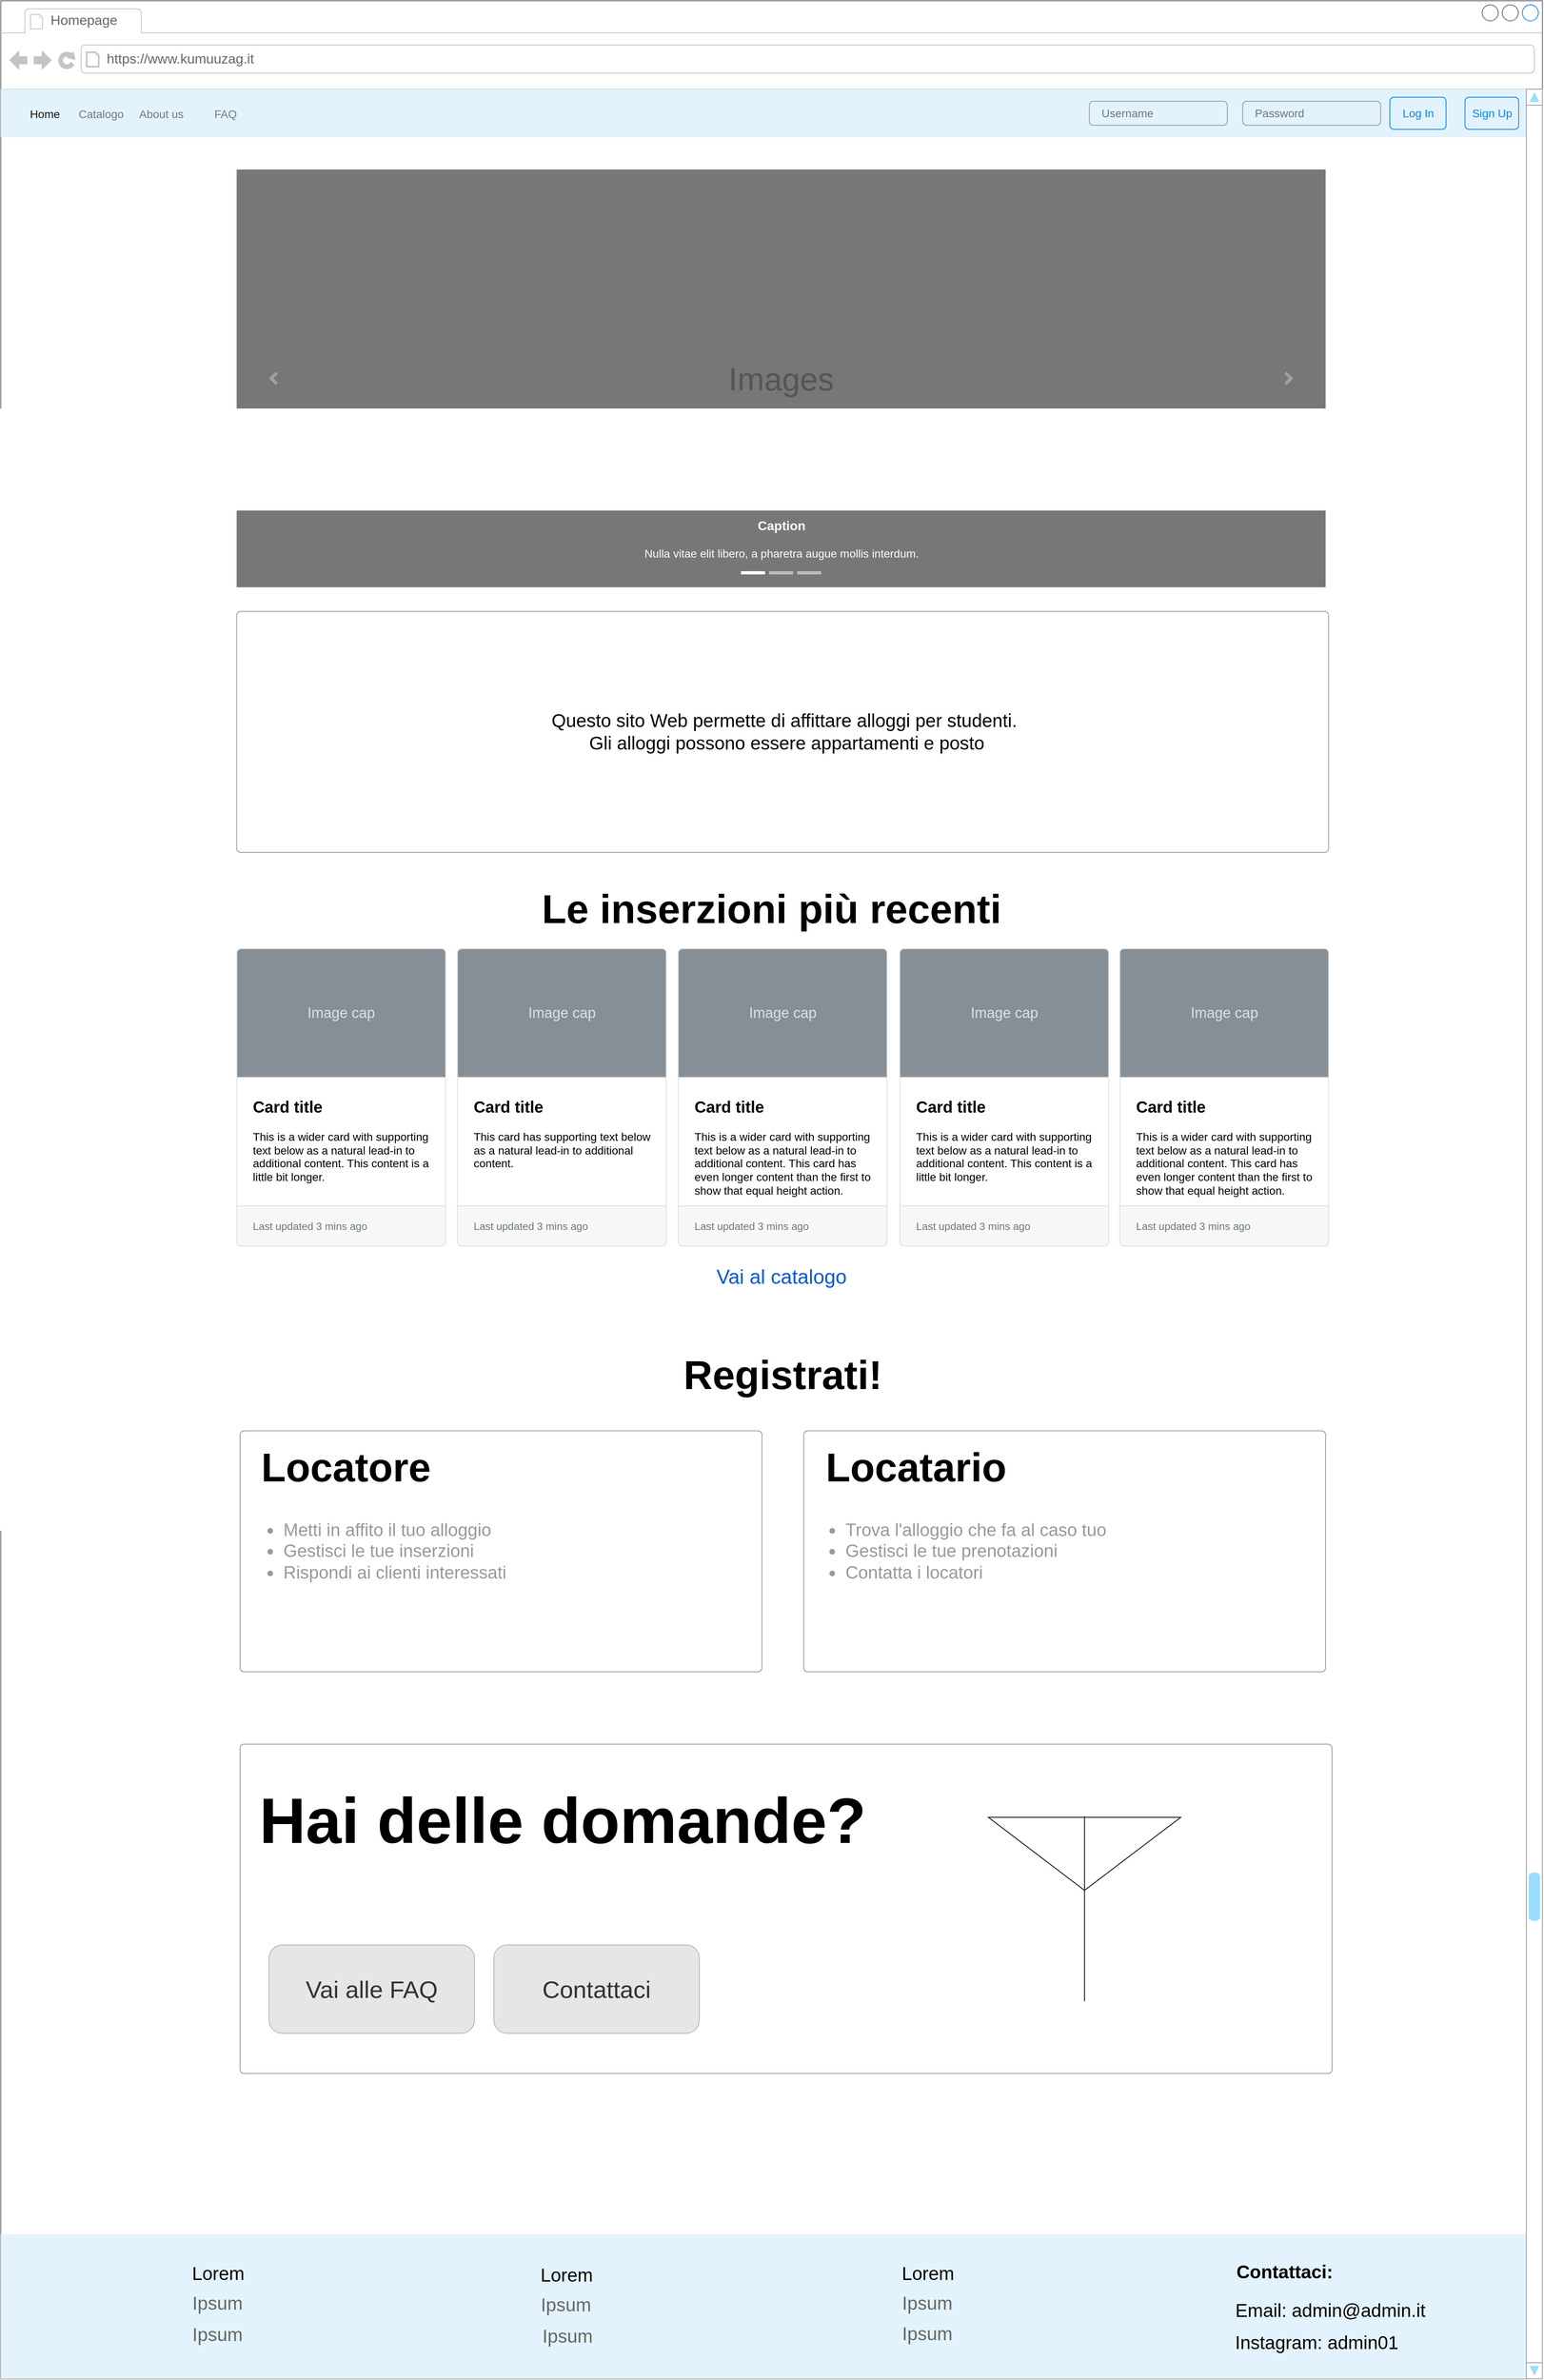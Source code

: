 <mxfile version="17.4.2" type="device" pages="7"><diagram id="3I-JRHRZIlxMSRquplnV" name="Homepage"><mxGraphModel dx="4063" dy="2471" grid="1" gridSize="10" guides="1" tooltips="1" connect="1" arrows="1" fold="1" page="1" pageScale="1" pageWidth="3300" pageHeight="4681" math="0" shadow="0"><root><mxCell id="0"/><mxCell id="1" parent="0"/><mxCell id="mVl1xURbO93ERvjW2NWi-5" value="" style="strokeWidth=1;shadow=0;dashed=0;align=center;html=1;shape=mxgraph.mockup.containers.browserWindow;rSize=0;strokeColor=#666666;strokeColor2=#008cff;strokeColor3=#c4c4c4;mainText=,;recursiveResize=0;fontSize=19;fontStyle=1" parent="1" vertex="1"><mxGeometry x="120" y="130" width="1920" height="2960" as="geometry"/></mxCell><mxCell id="mVl1xURbO93ERvjW2NWi-6" value="Homepage" style="strokeWidth=1;shadow=0;dashed=0;align=center;html=1;shape=mxgraph.mockup.containers.anchor;fontSize=17;fontColor=#666666;align=left;" parent="mVl1xURbO93ERvjW2NWi-5" vertex="1"><mxGeometry x="60" y="12" width="110" height="26" as="geometry"/></mxCell><mxCell id="mVl1xURbO93ERvjW2NWi-7" value="https://www.kumuuzag.it" style="strokeWidth=1;shadow=0;dashed=0;align=center;html=1;shape=mxgraph.mockup.containers.anchor;rSize=0;fontSize=17;fontColor=#666666;align=left;" parent="mVl1xURbO93ERvjW2NWi-5" vertex="1"><mxGeometry x="130" y="60" width="250" height="26" as="geometry"/></mxCell><mxCell id="mVl1xURbO93ERvjW2NWi-37" value="" style="html=1;shadow=0;dashed=0;fillColor=#E3F3FD;strokeColor=none;fontSize=16;fontColor=#161819;align=left;spacing=15;" parent="mVl1xURbO93ERvjW2NWi-5" vertex="1"><mxGeometry y="110" width="1900" height="60" as="geometry"/></mxCell><mxCell id="mVl1xURbO93ERvjW2NWi-38" value="Home" style="fillColor=none;strokeColor=none;fontSize=14;fontColor=#161819;align=center;" parent="mVl1xURbO93ERvjW2NWi-37" vertex="1"><mxGeometry width="70" height="40" relative="1" as="geometry"><mxPoint x="20" y="10" as="offset"/></mxGeometry></mxCell><mxCell id="mVl1xURbO93ERvjW2NWi-39" value="Catalogo" style="fillColor=none;strokeColor=none;fontSize=14;fontColor=#71797E;align=center;" parent="mVl1xURbO93ERvjW2NWi-37" vertex="1"><mxGeometry width="70" height="40" relative="1" as="geometry"><mxPoint x="90" y="10" as="offset"/></mxGeometry></mxCell><mxCell id="mVl1xURbO93ERvjW2NWi-40" value="About us" style="fillColor=none;strokeColor=none;fontSize=14;fontColor=#71797E;align=center;spacingRight=0;" parent="mVl1xURbO93ERvjW2NWi-37" vertex="1"><mxGeometry width="80" height="40" relative="1" as="geometry"><mxPoint x="160" y="10" as="offset"/></mxGeometry></mxCell><mxCell id="mVl1xURbO93ERvjW2NWi-41" value="FAQ" style="fillColor=none;strokeColor=none;fontSize=14;fontColor=#71797E;align=center;" parent="mVl1xURbO93ERvjW2NWi-37" vertex="1"><mxGeometry width="80" height="40" relative="1" as="geometry"><mxPoint x="240" y="10" as="offset"/></mxGeometry></mxCell><mxCell id="mVl1xURbO93ERvjW2NWi-42" value="Log In" style="html=1;shadow=0;dashed=0;shape=mxgraph.bootstrap.rrect;rSize=5;fontSize=14;fontColor=#0085FC;strokeColor=#0085FC;fillColor=none;" parent="mVl1xURbO93ERvjW2NWi-37" vertex="1"><mxGeometry x="1" width="70" height="40" relative="1" as="geometry"><mxPoint x="-170" y="10" as="offset"/></mxGeometry></mxCell><mxCell id="mVl1xURbO93ERvjW2NWi-54" value="Sign Up" style="html=1;shadow=0;dashed=0;shape=mxgraph.bootstrap.rrect;rSize=5;fontSize=14;fontColor=#0085FC;strokeColor=#0085FC;fillColor=none;" parent="mVl1xURbO93ERvjW2NWi-37" vertex="1"><mxGeometry x="1823.618" y="10" width="66.834" height="40" as="geometry"/></mxCell><mxCell id="mVl1xURbO93ERvjW2NWi-56" value="Password" style="html=1;shadow=0;dashed=0;shape=mxgraph.bootstrap.rrect;rSize=5;fillColor=none;strokeColor=#999999;align=left;spacing=15;fontSize=14;fontColor=#6C767D;" parent="mVl1xURbO93ERvjW2NWi-37" vertex="1"><mxGeometry x="1546.734" y="15" width="171.859" height="30" as="geometry"/></mxCell><mxCell id="mVl1xURbO93ERvjW2NWi-57" value="Username" style="html=1;shadow=0;dashed=0;shape=mxgraph.bootstrap.rrect;rSize=5;fillColor=none;strokeColor=#999999;align=left;spacing=15;fontSize=14;fontColor=#6C767D;" parent="mVl1xURbO93ERvjW2NWi-37" vertex="1"><mxGeometry x="1355.779" y="15" width="171.859" height="30" as="geometry"/></mxCell><mxCell id="mVl1xURbO93ERvjW2NWi-58" value="&lt;span style=&quot;color: rgb(0, 0, 0); font-size: 23px;&quot;&gt;Questo sito Web permette di affittare alloggi per studenti.&amp;nbsp;&lt;/span&gt;&lt;br style=&quot;color: rgb(0, 0, 0); font-size: 23px;&quot;&gt;&lt;span style=&quot;color: rgb(0, 0, 0); font-size: 23px;&quot;&gt;Gli alloggi possono essere appartamenti e posto&lt;/span&gt;" style="html=1;shadow=0;dashed=0;shape=mxgraph.bootstrap.rrect;rSize=5;strokeColor=#999999;strokeWidth=1;fillColor=#FFFFFF;fontColor=#6C767D;whiteSpace=wrap;align=center;verticalAlign=middle;spacingLeft=10;fontSize=23;spacing=10;" parent="mVl1xURbO93ERvjW2NWi-5" vertex="1"><mxGeometry x="293.75" y="760" width="1360" height="300" as="geometry"/></mxCell><mxCell id="mVl1xURbO93ERvjW2NWi-47" value="Images" style="html=1;shadow=0;dashed=0;strokeColor=none;strokeWidth=1;fillColor=#777777;fontColor=#555555;whiteSpace=wrap;align=center;verticalAlign=middle;fontStyle=0;fontSize=40;" parent="mVl1xURbO93ERvjW2NWi-5" vertex="1"><mxGeometry x="293.75" y="210" width="1356.25" height="520" as="geometry"/></mxCell><mxCell id="mVl1xURbO93ERvjW2NWi-48" value="" style="html=1;verticalLabelPosition=bottom;labelBackgroundColor=#ffffff;verticalAlign=top;shadow=0;dashed=0;strokeWidth=4;shape=mxgraph.ios7.misc.more;strokeColor=#a0a0a0;fontSize=19;" parent="mVl1xURbO93ERvjW2NWi-47" vertex="1"><mxGeometry x="1" y="0.5" width="7" height="14" relative="1" as="geometry"><mxPoint x="-50" y="-7" as="offset"/></mxGeometry></mxCell><mxCell id="mVl1xURbO93ERvjW2NWi-49" value="" style="flipH=1;html=1;verticalLabelPosition=bottom;labelBackgroundColor=#ffffff;verticalAlign=top;shadow=0;dashed=0;strokeWidth=4;shape=mxgraph.ios7.misc.more;strokeColor=#a0a0a0;fontSize=19;" parent="mVl1xURbO93ERvjW2NWi-47" vertex="1"><mxGeometry y="0.5" width="7" height="14" relative="1" as="geometry"><mxPoint x="43" y="-7" as="offset"/></mxGeometry></mxCell><mxCell id="mVl1xURbO93ERvjW2NWi-50" value="" style="html=1;shadow=0;strokeColor=none;fillColor=#ffffff;fontSize=19;" parent="mVl1xURbO93ERvjW2NWi-47" vertex="1"><mxGeometry x="0.5" y="1" width="30" height="4" relative="1" as="geometry"><mxPoint x="-50" y="-20" as="offset"/></mxGeometry></mxCell><mxCell id="mVl1xURbO93ERvjW2NWi-51" value="" style="html=1;shadow=0;strokeColor=none;fillColor=#BBBBBB;fontSize=19;" parent="mVl1xURbO93ERvjW2NWi-47" vertex="1"><mxGeometry x="0.5" y="1" width="30" height="4" relative="1" as="geometry"><mxPoint x="-15" y="-20" as="offset"/></mxGeometry></mxCell><mxCell id="mVl1xURbO93ERvjW2NWi-52" value="" style="html=1;shadow=0;strokeColor=none;fillColor=#BBBBBB;fontSize=19;" parent="mVl1xURbO93ERvjW2NWi-47" vertex="1"><mxGeometry x="0.5" y="1" width="30" height="4" relative="1" as="geometry"><mxPoint x="20" y="-20" as="offset"/></mxGeometry></mxCell><mxCell id="mVl1xURbO93ERvjW2NWi-53" value="&lt;span style=&quot;font-size: 16px&quot;&gt;&lt;b&gt;Caption&lt;/b&gt;&lt;/span&gt;&lt;br style=&quot;font-size: 14px&quot;&gt;&lt;br style=&quot;font-size: 14px&quot;&gt;Nulla vitae elit libero, a pharetra augue mollis interdum." style="html=1;shadow=0;strokeColor=none;fillColor=none;resizeWidth=1;fontColor=#FFFFFF;fontSize=14;" parent="mVl1xURbO93ERvjW2NWi-47" vertex="1"><mxGeometry y="1" width="1356.25" height="60" relative="1" as="geometry"><mxPoint y="-90" as="offset"/></mxGeometry></mxCell><mxCell id="mVl1xURbO93ERvjW2NWi-158" value="&lt;font style=&quot;font-size: 25px&quot;&gt;Vai al catalogo&lt;/font&gt;" style="fillColor=none;strokeColor=none;html=1;fontColor=#0057D8;align=center;verticalAlign=middle;fontStyle=0;fontSize=12" parent="mVl1xURbO93ERvjW2NWi-5" vertex="1"><mxGeometry x="928.88" y="1570" width="86" height="33" as="geometry"/></mxCell><mxCell id="mVl1xURbO93ERvjW2NWi-84" value="&lt;b&gt;&lt;font style=&quot;font-size: 20px&quot;&gt;Card title&lt;/font&gt;&lt;/b&gt;&lt;br&gt;&lt;br&gt;This is a wider card with supporting text below as a natural lead-in to additional content. This content is a little bit longer." style="html=1;shadow=0;dashed=0;shape=mxgraph.bootstrap.rrect;rSize=5;strokeColor=#DFDFDF;html=1;whiteSpace=wrap;fillColor=#ffffff;fontColor=#000000;verticalAlign=top;align=left;spacing=20;spacingBottom=0;fontSize=14;spacingTop=160;" parent="mVl1xURbO93ERvjW2NWi-5" vertex="1"><mxGeometry width="260" height="370" relative="1" as="geometry"><mxPoint x="294" y="1180" as="offset"/></mxGeometry></mxCell><mxCell id="mVl1xURbO93ERvjW2NWi-85" value="Image cap" style="html=1;shadow=0;dashed=0;shape=mxgraph.bootstrap.topButton;rSize=5;perimeter=none;whiteSpace=wrap;fillColor=#868E96;strokeColor=#DFDFDF;fontColor=#DEE2E6;resizeWidth=1;fontSize=18;" parent="mVl1xURbO93ERvjW2NWi-84" vertex="1"><mxGeometry width="260" height="160" relative="1" as="geometry"/></mxCell><mxCell id="mVl1xURbO93ERvjW2NWi-86" value="Last updated 3 mins ago" style="html=1;shadow=0;dashed=0;shape=mxgraph.bootstrap.bottomButton;rSize=5;perimeter=none;whiteSpace=wrap;fillColor=#F7F7F7;strokeColor=#DFDFDF;fontColor=#6C767D;resizeWidth=1;fontSize=13;align=left;spacing=20;" parent="mVl1xURbO93ERvjW2NWi-84" vertex="1"><mxGeometry y="1" width="260" height="50" relative="1" as="geometry"><mxPoint y="-50" as="offset"/></mxGeometry></mxCell><mxCell id="mVl1xURbO93ERvjW2NWi-87" value="&lt;b&gt;&lt;font style=&quot;font-size: 20px&quot;&gt;Card title&lt;/font&gt;&lt;/b&gt;&lt;br&gt;&lt;br&gt;This card has supporting text below as a natural lead-in to additional content." style="html=1;shadow=0;dashed=0;shape=mxgraph.bootstrap.rrect;rSize=5;strokeColor=#DFDFDF;html=1;whiteSpace=wrap;fillColor=#ffffff;fontColor=#000000;verticalAlign=top;align=left;spacing=20;spacingBottom=0;fontSize=14;spacingTop=160;" parent="mVl1xURbO93ERvjW2NWi-5" vertex="1"><mxGeometry x="568.75" y="1180" width="260" height="370" as="geometry"/></mxCell><mxCell id="mVl1xURbO93ERvjW2NWi-88" value="Image cap" style="html=1;shadow=0;dashed=0;shape=mxgraph.bootstrap.topButton;rSize=5;perimeter=none;whiteSpace=wrap;fillColor=#868E96;strokeColor=#DFDFDF;fontColor=#DEE2E6;resizeWidth=1;fontSize=18;" parent="mVl1xURbO93ERvjW2NWi-87" vertex="1"><mxGeometry width="260" height="160" relative="1" as="geometry"/></mxCell><mxCell id="mVl1xURbO93ERvjW2NWi-89" value="Last updated 3 mins ago" style="html=1;shadow=0;dashed=0;shape=mxgraph.bootstrap.bottomButton;rSize=5;perimeter=none;whiteSpace=wrap;fillColor=#F7F7F7;strokeColor=#DFDFDF;fontColor=#6C767D;resizeWidth=1;fontSize=13;align=left;spacing=20;" parent="mVl1xURbO93ERvjW2NWi-87" vertex="1"><mxGeometry y="1" width="260" height="50" relative="1" as="geometry"><mxPoint y="-50" as="offset"/></mxGeometry></mxCell><mxCell id="UGzpeMMtD2wCG8ofKjRR-1" value="&lt;font style=&quot;font-size: 50px&quot;&gt;Le inserzioni più recenti&lt;/font&gt;" style="text;html=1;strokeColor=none;fillColor=none;align=center;verticalAlign=middle;whiteSpace=wrap;rounded=0;fontStyle=1" parent="mVl1xURbO93ERvjW2NWi-5" vertex="1"><mxGeometry x="655.88" y="1100" width="608.25" height="60" as="geometry"/></mxCell><mxCell id="mVl1xURbO93ERvjW2NWi-90" value="&lt;b&gt;&lt;font style=&quot;font-size: 20px&quot;&gt;Card title&lt;/font&gt;&lt;/b&gt;&lt;br&gt;&lt;br&gt;This is a wider card with supporting text below as a natural lead-in to additional content. This card has even longer content than the first to show that equal height action." style="html=1;shadow=0;dashed=0;shape=mxgraph.bootstrap.rrect;rSize=5;strokeColor=#DFDFDF;html=1;whiteSpace=wrap;fillColor=#ffffff;fontColor=#000000;verticalAlign=top;align=left;spacing=20;spacingBottom=0;fontSize=14;spacingTop=160;" parent="mVl1xURbO93ERvjW2NWi-5" vertex="1"><mxGeometry x="843.75" y="1180" width="260" height="370" as="geometry"/></mxCell><mxCell id="mVl1xURbO93ERvjW2NWi-91" value="Image cap" style="html=1;shadow=0;dashed=0;shape=mxgraph.bootstrap.topButton;rSize=5;perimeter=none;whiteSpace=wrap;fillColor=#868E96;strokeColor=#DFDFDF;fontColor=#DEE2E6;resizeWidth=1;fontSize=18;" parent="mVl1xURbO93ERvjW2NWi-90" vertex="1"><mxGeometry width="260" height="160" relative="1" as="geometry"/></mxCell><mxCell id="mVl1xURbO93ERvjW2NWi-92" value="Last updated 3 mins ago" style="html=1;shadow=0;dashed=0;shape=mxgraph.bootstrap.bottomButton;rSize=5;perimeter=none;whiteSpace=wrap;fillColor=#F7F7F7;strokeColor=#DFDFDF;fontColor=#6C767D;resizeWidth=1;fontSize=13;align=left;spacing=20;" parent="mVl1xURbO93ERvjW2NWi-90" vertex="1"><mxGeometry y="1" width="260" height="50" relative="1" as="geometry"><mxPoint y="-50" as="offset"/></mxGeometry></mxCell><mxCell id="mVl1xURbO93ERvjW2NWi-105" value="&lt;b&gt;&lt;font style=&quot;font-size: 20px&quot;&gt;Card title&lt;/font&gt;&lt;/b&gt;&lt;br&gt;&lt;br&gt;This is a wider card with supporting text below as a natural lead-in to additional content. This content is a little bit longer." style="html=1;shadow=0;dashed=0;shape=mxgraph.bootstrap.rrect;rSize=5;strokeColor=#DFDFDF;html=1;whiteSpace=wrap;fillColor=#ffffff;fontColor=#000000;verticalAlign=top;align=left;spacing=20;spacingBottom=0;fontSize=14;spacingTop=160;" parent="mVl1xURbO93ERvjW2NWi-5" vertex="1"><mxGeometry x="1119.75" y="1180" width="260" height="370" as="geometry"/></mxCell><mxCell id="mVl1xURbO93ERvjW2NWi-106" value="Image cap" style="html=1;shadow=0;dashed=0;shape=mxgraph.bootstrap.topButton;rSize=5;perimeter=none;whiteSpace=wrap;fillColor=#868E96;strokeColor=#DFDFDF;fontColor=#DEE2E6;resizeWidth=1;fontSize=18;" parent="mVl1xURbO93ERvjW2NWi-105" vertex="1"><mxGeometry width="260" height="160" relative="1" as="geometry"/></mxCell><mxCell id="mVl1xURbO93ERvjW2NWi-107" value="Last updated 3 mins ago" style="html=1;shadow=0;dashed=0;shape=mxgraph.bootstrap.bottomButton;rSize=5;perimeter=none;whiteSpace=wrap;fillColor=#F7F7F7;strokeColor=#DFDFDF;fontColor=#6C767D;resizeWidth=1;fontSize=13;align=left;spacing=20;" parent="mVl1xURbO93ERvjW2NWi-105" vertex="1"><mxGeometry y="1" width="260" height="50" relative="1" as="geometry"><mxPoint y="-50" as="offset"/></mxGeometry></mxCell><mxCell id="mVl1xURbO93ERvjW2NWi-108" value="&lt;b&gt;&lt;font style=&quot;font-size: 20px&quot;&gt;Card title&lt;/font&gt;&lt;/b&gt;&lt;br&gt;&lt;br&gt;This is a wider card with supporting text below as a natural lead-in to additional content. This card has even longer content than the first to show that equal height action." style="html=1;shadow=0;dashed=0;shape=mxgraph.bootstrap.rrect;rSize=5;strokeColor=#DFDFDF;html=1;whiteSpace=wrap;fillColor=#ffffff;fontColor=#000000;verticalAlign=top;align=left;spacing=20;spacingBottom=0;fontSize=14;spacingTop=160;" parent="mVl1xURbO93ERvjW2NWi-5" vertex="1"><mxGeometry x="1393.75" y="1180" width="260" height="370" as="geometry"/></mxCell><mxCell id="mVl1xURbO93ERvjW2NWi-109" value="Image cap" style="html=1;shadow=0;dashed=0;shape=mxgraph.bootstrap.topButton;rSize=5;perimeter=none;whiteSpace=wrap;fillColor=#868E96;strokeColor=#DFDFDF;fontColor=#DEE2E6;resizeWidth=1;fontSize=18;" parent="mVl1xURbO93ERvjW2NWi-108" vertex="1"><mxGeometry width="260" height="160" relative="1" as="geometry"/></mxCell><mxCell id="mVl1xURbO93ERvjW2NWi-110" value="Last updated 3 mins ago" style="html=1;shadow=0;dashed=0;shape=mxgraph.bootstrap.bottomButton;rSize=5;perimeter=none;whiteSpace=wrap;fillColor=#F7F7F7;strokeColor=#DFDFDF;fontColor=#6C767D;resizeWidth=1;fontSize=13;align=left;spacing=20;" parent="mVl1xURbO93ERvjW2NWi-108" vertex="1"><mxGeometry y="1" width="260" height="50" relative="1" as="geometry"><mxPoint y="-50" as="offset"/></mxGeometry></mxCell><mxCell id="ii3OxFEaGq-tFo6E8yGi-5" value="" style="html=1;shadow=0;dashed=0;shape=mxgraph.bootstrap.rrect;rSize=5;strokeColor=#999999;strokeWidth=1;fillColor=#FFFFFF;fontColor=#6C767D;whiteSpace=wrap;align=center;verticalAlign=middle;spacingLeft=10;fontSize=23;spacing=10;" parent="mVl1xURbO93ERvjW2NWi-5" vertex="1"><mxGeometry x="1000" y="1780" width="650" height="300" as="geometry"/></mxCell><mxCell id="ii3OxFEaGq-tFo6E8yGi-6" value="" style="html=1;shadow=0;dashed=0;shape=mxgraph.bootstrap.rrect;rSize=5;strokeColor=#999999;strokeWidth=1;fillColor=#FFFFFF;fontColor=#6C767D;whiteSpace=wrap;align=left;verticalAlign=middle;spacingLeft=10;fontSize=23;spacing=10;" parent="mVl1xURbO93ERvjW2NWi-5" vertex="1"><mxGeometry x="298" y="1780" width="650" height="300" as="geometry"/></mxCell><mxCell id="ii3OxFEaGq-tFo6E8yGi-7" value="&lt;span style=&quot;font-size: 50px&quot;&gt;&lt;b&gt;Registrati!&lt;/b&gt;&lt;/span&gt;" style="text;html=1;strokeColor=none;fillColor=none;align=center;verticalAlign=middle;whiteSpace=wrap;rounded=0;" parent="mVl1xURbO93ERvjW2NWi-5" vertex="1"><mxGeometry x="705.75" y="1680" width="536" height="60" as="geometry"/></mxCell><mxCell id="ii3OxFEaGq-tFo6E8yGi-8" value="&lt;font style=&quot;font-size: 50px&quot;&gt;&lt;b&gt;Locatore&lt;/b&gt;&lt;/font&gt;" style="text;html=1;strokeColor=none;fillColor=none;align=center;verticalAlign=middle;whiteSpace=wrap;rounded=0;fontSize=45;fontColor=#000000;" parent="mVl1xURbO93ERvjW2NWi-5" vertex="1"><mxGeometry x="320" y="1810" width="220" height="30" as="geometry"/></mxCell><mxCell id="ii3OxFEaGq-tFo6E8yGi-9" value="&lt;font style=&quot;font-size: 50px&quot;&gt;&lt;b&gt;Locatario&lt;/b&gt;&lt;/font&gt;" style="text;html=1;strokeColor=none;fillColor=none;align=center;verticalAlign=middle;whiteSpace=wrap;rounded=0;fontSize=45;fontColor=#000000;" parent="mVl1xURbO93ERvjW2NWi-5" vertex="1"><mxGeometry x="1030" y="1810" width="220" height="30" as="geometry"/></mxCell><mxCell id="mVl1xURbO93ERvjW2NWi-162" value="" style="html=1;shadow=0;dashed=0;fillColor=#E3F3FD;strokeColor=none;fontSize=16;fontColor=#161819;align=left;spacing=15;" parent="mVl1xURbO93ERvjW2NWi-5" vertex="1"><mxGeometry y="2780" width="1900" height="180" as="geometry"/></mxCell><mxCell id="mVl1xURbO93ERvjW2NWi-171" value="Lorem&amp;nbsp;" style="text;html=1;strokeColor=none;fillColor=none;align=center;verticalAlign=middle;whiteSpace=wrap;rounded=0;fontSize=23;" parent="mVl1xURbO93ERvjW2NWi-5" vertex="1"><mxGeometry x="34" y="2810" width="480" height="37" as="geometry"/></mxCell><mxCell id="mVl1xURbO93ERvjW2NWi-172" value="Email: admin@admin.it" style="text;html=1;strokeColor=none;fillColor=none;align=center;verticalAlign=middle;whiteSpace=wrap;rounded=0;fontSize=23;" parent="mVl1xURbO93ERvjW2NWi-5" vertex="1"><mxGeometry x="1501" y="2860" width="310" height="30" as="geometry"/></mxCell><mxCell id="mVl1xURbO93ERvjW2NWi-174" value="Instagram: admin01" style="text;html=1;strokeColor=none;fillColor=none;align=center;verticalAlign=middle;whiteSpace=wrap;rounded=0;fontSize=23;" parent="mVl1xURbO93ERvjW2NWi-5" vertex="1"><mxGeometry x="1484" y="2900" width="310" height="30" as="geometry"/></mxCell><mxCell id="mVl1xURbO93ERvjW2NWi-175" value="Contattaci:" style="text;html=1;strokeColor=none;fillColor=none;align=center;verticalAlign=middle;whiteSpace=wrap;rounded=0;fontSize=23;fontStyle=1" parent="mVl1xURbO93ERvjW2NWi-5" vertex="1"><mxGeometry x="1444" y="2812" width="310" height="30" as="geometry"/></mxCell><mxCell id="mVl1xURbO93ERvjW2NWi-176" value="Ipsum" style="text;html=1;strokeColor=none;fillColor=none;align=center;verticalAlign=middle;whiteSpace=wrap;rounded=0;fontSize=23;fontColor=#666666;" parent="mVl1xURbO93ERvjW2NWi-5" vertex="1"><mxGeometry x="30" y="2847" width="480" height="37" as="geometry"/></mxCell><mxCell id="mVl1xURbO93ERvjW2NWi-178" value="Ipsum" style="text;html=1;strokeColor=none;fillColor=none;align=center;verticalAlign=middle;whiteSpace=wrap;rounded=0;fontSize=23;fontColor=#666666;" parent="mVl1xURbO93ERvjW2NWi-5" vertex="1"><mxGeometry x="30" y="2886" width="480" height="37" as="geometry"/></mxCell><mxCell id="mVl1xURbO93ERvjW2NWi-179" value="Lorem&amp;nbsp;" style="text;html=1;strokeColor=none;fillColor=none;align=center;verticalAlign=middle;whiteSpace=wrap;rounded=0;fontSize=23;" parent="mVl1xURbO93ERvjW2NWi-5" vertex="1"><mxGeometry x="468" y="2812" width="480" height="37" as="geometry"/></mxCell><mxCell id="mVl1xURbO93ERvjW2NWi-180" value="Ipsum" style="text;html=1;strokeColor=none;fillColor=none;align=center;verticalAlign=middle;whiteSpace=wrap;rounded=0;fontSize=23;fontColor=#666666;" parent="mVl1xURbO93ERvjW2NWi-5" vertex="1"><mxGeometry x="464" y="2849" width="480" height="37" as="geometry"/></mxCell><mxCell id="mVl1xURbO93ERvjW2NWi-181" value="Ipsum" style="text;html=1;strokeColor=none;fillColor=none;align=center;verticalAlign=middle;whiteSpace=wrap;rounded=0;fontSize=23;fontColor=#666666;" parent="mVl1xURbO93ERvjW2NWi-5" vertex="1"><mxGeometry x="466" y="2888" width="480" height="37" as="geometry"/></mxCell><mxCell id="mVl1xURbO93ERvjW2NWi-182" value="Lorem&amp;nbsp;" style="text;html=1;strokeColor=none;fillColor=none;align=center;verticalAlign=middle;whiteSpace=wrap;rounded=0;fontSize=23;" parent="mVl1xURbO93ERvjW2NWi-5" vertex="1"><mxGeometry x="918" y="2810" width="480" height="37" as="geometry"/></mxCell><mxCell id="mVl1xURbO93ERvjW2NWi-183" value="Ipsum" style="text;html=1;strokeColor=none;fillColor=none;align=center;verticalAlign=middle;whiteSpace=wrap;rounded=0;fontSize=23;fontColor=#666666;" parent="mVl1xURbO93ERvjW2NWi-5" vertex="1"><mxGeometry x="914" y="2847" width="480" height="37" as="geometry"/></mxCell><mxCell id="mVl1xURbO93ERvjW2NWi-184" value="Ipsum" style="text;html=1;strokeColor=none;fillColor=none;align=center;verticalAlign=middle;whiteSpace=wrap;rounded=0;fontSize=23;fontColor=#666666;" parent="mVl1xURbO93ERvjW2NWi-5" vertex="1"><mxGeometry x="914" y="2885" width="480" height="37" as="geometry"/></mxCell><mxCell id="mVl1xURbO93ERvjW2NWi-111" value="" style="verticalLabelPosition=bottom;shadow=0;dashed=0;align=center;html=1;verticalAlign=top;strokeWidth=1;shape=mxgraph.mockup.navigation.scrollBar;strokeColor=#999999;barPos=20;fillColor2=#99ddff;strokeColor2=none;direction=north;fontSize=19;" parent="mVl1xURbO93ERvjW2NWi-5" vertex="1"><mxGeometry x="1900" y="110" width="20" height="2850" as="geometry"/></mxCell><mxCell id="dwwxIPnsXlOyGQ_VPcX0-1" value="" style="html=1;shadow=0;dashed=0;shape=mxgraph.bootstrap.rrect;rSize=5;strokeColor=#999999;strokeWidth=1;fillColor=#FFFFFF;fontColor=#6C767D;whiteSpace=wrap;align=center;verticalAlign=middle;spacingLeft=10;fontSize=23;spacing=10;" parent="mVl1xURbO93ERvjW2NWi-5" vertex="1"><mxGeometry x="298" y="2170" width="1360" height="410" as="geometry"/></mxCell><mxCell id="dwwxIPnsXlOyGQ_VPcX0-3" value="&lt;ul&gt;&lt;li&gt;Metti in affito il tuo alloggio&lt;/li&gt;&lt;li&gt;Gestisci le tue inserzioni&lt;/li&gt;&lt;li&gt;Rispondi ai clienti interessati&lt;/li&gt;&lt;/ul&gt;" style="text;html=1;strokeColor=none;fillColor=none;align=left;verticalAlign=middle;whiteSpace=wrap;rounded=0;fontSize=22;fontColor=#999999;" parent="mVl1xURbO93ERvjW2NWi-5" vertex="1"><mxGeometry x="310" y="1885" width="560" height="90" as="geometry"/></mxCell><mxCell id="dwwxIPnsXlOyGQ_VPcX0-4" value="&lt;ul&gt;&lt;li&gt;Trova l'alloggio che fa al caso tuo&lt;/li&gt;&lt;li&gt;Gestisci le tue prenotazioni&lt;/li&gt;&lt;li&gt;Contatta i locatori&lt;/li&gt;&lt;/ul&gt;" style="text;html=1;strokeColor=none;fillColor=none;align=left;verticalAlign=middle;whiteSpace=wrap;rounded=0;fontSize=22;fontColor=#999999;" parent="mVl1xURbO93ERvjW2NWi-5" vertex="1"><mxGeometry x="1010" y="1885" width="560" height="90" as="geometry"/></mxCell><mxCell id="dwwxIPnsXlOyGQ_VPcX0-5" value="&lt;font style=&quot;font-size: 80px&quot;&gt;Hai delle domande?&lt;/font&gt;" style="text;html=1;strokeColor=none;fillColor=none;align=left;verticalAlign=middle;whiteSpace=wrap;rounded=0;fontSize=22;fontColor=#000000;fontStyle=1" parent="mVl1xURbO93ERvjW2NWi-5" vertex="1"><mxGeometry x="320" y="2170" width="1320" height="190" as="geometry"/></mxCell><mxCell id="dwwxIPnsXlOyGQ_VPcX0-6" value="&lt;span style=&quot;font-size: 30px&quot;&gt;Vai alle FAQ&lt;/span&gt;" style="rounded=1;html=1;shadow=0;dashed=0;whiteSpace=wrap;fontSize=10;fillColor=#E6E6E6;align=center;strokeColor=#B3B3B3;fontColor=#333333;" parent="mVl1xURbO93ERvjW2NWi-5" vertex="1"><mxGeometry x="334" y="2420" width="256" height="110" as="geometry"/></mxCell><mxCell id="83CwoV3T0pqUSpwCYYP4-1" value="" style="verticalLabelPosition=bottom;shadow=0;dashed=0;align=center;html=1;verticalAlign=top;shape=mxgraph.electrical.radio.aerial_-_antenna_2;" parent="mVl1xURbO93ERvjW2NWi-5" vertex="1"><mxGeometry x="1230" y="2260" width="239.5" height="230" as="geometry"/></mxCell><mxCell id="83CwoV3T0pqUSpwCYYP4-66" value="&lt;span style=&quot;font-size: 30px&quot;&gt;Contattaci&lt;/span&gt;" style="rounded=1;html=1;shadow=0;dashed=0;whiteSpace=wrap;fontSize=10;fillColor=#E6E6E6;align=center;strokeColor=#B3B3B3;fontColor=#333333;" parent="mVl1xURbO93ERvjW2NWi-5" vertex="1"><mxGeometry x="614" y="2420" width="256" height="110" as="geometry"/></mxCell></root></mxGraphModel></diagram><diagram name="Catalogo" id="HVCLSDBIxJJ2OdB87jE2"><mxGraphModel dx="4063" dy="2471" grid="1" gridSize="10" guides="1" tooltips="1" connect="1" arrows="1" fold="1" page="1" pageScale="1" pageWidth="3300" pageHeight="4681" math="0" shadow="0"><root><mxCell id="9dFLT8xF0QLvZR90KjPe-0"/><mxCell id="9dFLT8xF0QLvZR90KjPe-1" parent="9dFLT8xF0QLvZR90KjPe-0"/><mxCell id="9dFLT8xF0QLvZR90KjPe-2" value="" style="strokeWidth=1;shadow=0;dashed=0;align=center;html=1;shape=mxgraph.mockup.containers.browserWindow;rSize=0;strokeColor=#666666;strokeColor2=#008cff;strokeColor3=#c4c4c4;mainText=,;recursiveResize=0;fontSize=19;fontStyle=1" parent="9dFLT8xF0QLvZR90KjPe-1" vertex="1"><mxGeometry x="140" y="130" width="1920" height="2160" as="geometry"/></mxCell><mxCell id="9dFLT8xF0QLvZR90KjPe-3" value="Homepage" style="strokeWidth=1;shadow=0;dashed=0;align=center;html=1;shape=mxgraph.mockup.containers.anchor;fontSize=17;fontColor=#666666;align=left;" parent="9dFLT8xF0QLvZR90KjPe-2" vertex="1"><mxGeometry x="60" y="12" width="110" height="26" as="geometry"/></mxCell><mxCell id="9dFLT8xF0QLvZR90KjPe-4" value="https://www.kumuuzag.it" style="strokeWidth=1;shadow=0;dashed=0;align=center;html=1;shape=mxgraph.mockup.containers.anchor;rSize=0;fontSize=17;fontColor=#666666;align=left;" parent="9dFLT8xF0QLvZR90KjPe-2" vertex="1"><mxGeometry x="130" y="60" width="250" height="26" as="geometry"/></mxCell><mxCell id="9dFLT8xF0QLvZR90KjPe-5" value="" style="html=1;shadow=0;dashed=0;fillColor=#E3F3FD;strokeColor=none;fontSize=16;fontColor=#161819;align=left;spacing=15;" parent="9dFLT8xF0QLvZR90KjPe-2" vertex="1"><mxGeometry y="110" width="1900" height="60" as="geometry"/></mxCell><mxCell id="9dFLT8xF0QLvZR90KjPe-6" value="Home" style="fillColor=none;strokeColor=none;fontSize=14;fontColor=#71797E;align=center;" parent="9dFLT8xF0QLvZR90KjPe-5" vertex="1"><mxGeometry width="70" height="40" relative="1" as="geometry"><mxPoint x="20" y="10" as="offset"/></mxGeometry></mxCell><mxCell id="9dFLT8xF0QLvZR90KjPe-7" value="Catalogo" style="fillColor=none;strokeColor=none;fontSize=14;fontColor=#000000;align=center;" parent="9dFLT8xF0QLvZR90KjPe-5" vertex="1"><mxGeometry width="70" height="40" relative="1" as="geometry"><mxPoint x="90" y="10" as="offset"/></mxGeometry></mxCell><mxCell id="9dFLT8xF0QLvZR90KjPe-8" value="About us" style="fillColor=none;strokeColor=none;fontSize=14;fontColor=#71797E;align=center;spacingRight=0;" parent="9dFLT8xF0QLvZR90KjPe-5" vertex="1"><mxGeometry width="80" height="40" relative="1" as="geometry"><mxPoint x="160" y="10" as="offset"/></mxGeometry></mxCell><mxCell id="9dFLT8xF0QLvZR90KjPe-9" value="FAQ" style="fillColor=none;strokeColor=none;fontSize=14;fontColor=#71797E;align=center;" parent="9dFLT8xF0QLvZR90KjPe-5" vertex="1"><mxGeometry width="80" height="40" relative="1" as="geometry"><mxPoint x="240" y="10" as="offset"/></mxGeometry></mxCell><mxCell id="9dFLT8xF0QLvZR90KjPe-10" value="Log In" style="html=1;shadow=0;dashed=0;shape=mxgraph.bootstrap.rrect;rSize=5;fontSize=14;fontColor=#0085FC;strokeColor=#0085FC;fillColor=none;" parent="9dFLT8xF0QLvZR90KjPe-5" vertex="1"><mxGeometry x="1" width="70" height="40" relative="1" as="geometry"><mxPoint x="-170" y="10" as="offset"/></mxGeometry></mxCell><mxCell id="9dFLT8xF0QLvZR90KjPe-11" value="Sign Up" style="html=1;shadow=0;dashed=0;shape=mxgraph.bootstrap.rrect;rSize=5;fontSize=14;fontColor=#0085FC;strokeColor=#0085FC;fillColor=none;" parent="9dFLT8xF0QLvZR90KjPe-5" vertex="1"><mxGeometry x="1823.618" y="10" width="66.834" height="40" as="geometry"/></mxCell><mxCell id="9dFLT8xF0QLvZR90KjPe-12" value="Password" style="html=1;shadow=0;dashed=0;shape=mxgraph.bootstrap.rrect;rSize=5;fillColor=none;strokeColor=#999999;align=left;spacing=15;fontSize=14;fontColor=#6C767D;" parent="9dFLT8xF0QLvZR90KjPe-5" vertex="1"><mxGeometry x="1546.734" y="15" width="171.859" height="30" as="geometry"/></mxCell><mxCell id="9dFLT8xF0QLvZR90KjPe-13" value="Username" style="html=1;shadow=0;dashed=0;shape=mxgraph.bootstrap.rrect;rSize=5;fillColor=none;strokeColor=#999999;align=left;spacing=15;fontSize=14;fontColor=#6C767D;" parent="9dFLT8xF0QLvZR90KjPe-5" vertex="1"><mxGeometry x="1355.779" y="15" width="171.859" height="30" as="geometry"/></mxCell><mxCell id="9dFLT8xF0QLvZR90KjPe-15" value="&lt;b&gt;&lt;font style=&quot;font-size: 20px&quot;&gt;Card title&lt;/font&gt;&lt;/b&gt;&lt;br&gt;&lt;br&gt;This card has supporting text below as a natural lead-in to additional content." style="html=1;shadow=0;dashed=0;shape=mxgraph.bootstrap.rrect;rSize=5;strokeColor=#DFDFDF;html=1;whiteSpace=wrap;fillColor=#ffffff;fontColor=#000000;verticalAlign=top;align=left;spacing=20;spacingBottom=0;fontSize=14;spacingTop=160;" parent="9dFLT8xF0QLvZR90KjPe-2" vertex="1"><mxGeometry x="415" y="680" width="260" height="370" as="geometry"/></mxCell><mxCell id="9dFLT8xF0QLvZR90KjPe-16" value="Image cap" style="html=1;shadow=0;dashed=0;shape=mxgraph.bootstrap.topButton;rSize=5;perimeter=none;whiteSpace=wrap;fillColor=#868E96;strokeColor=#DFDFDF;fontColor=#DEE2E6;resizeWidth=1;fontSize=18;" parent="9dFLT8xF0QLvZR90KjPe-15" vertex="1"><mxGeometry width="260" height="160" relative="1" as="geometry"/></mxCell><mxCell id="9dFLT8xF0QLvZR90KjPe-17" value="Last updated 3 mins ago" style="html=1;shadow=0;dashed=0;shape=mxgraph.bootstrap.bottomButton;rSize=5;perimeter=none;whiteSpace=wrap;fillColor=#F7F7F7;strokeColor=#DFDFDF;fontColor=#6C767D;resizeWidth=1;fontSize=13;align=left;spacing=20;" parent="9dFLT8xF0QLvZR90KjPe-15" vertex="1"><mxGeometry y="1" width="260" height="50" relative="1" as="geometry"><mxPoint y="-50" as="offset"/></mxGeometry></mxCell><mxCell id="9dFLT8xF0QLvZR90KjPe-18" value="&lt;b&gt;&lt;font style=&quot;font-size: 20px&quot;&gt;Card title&lt;/font&gt;&lt;/b&gt;&lt;br&gt;&lt;br&gt;This is a wider card with supporting text below as a natural lead-in to additional content. This content is a little bit longer." style="html=1;shadow=0;dashed=0;shape=mxgraph.bootstrap.rrect;rSize=5;strokeColor=#DFDFDF;html=1;whiteSpace=wrap;fillColor=#ffffff;fontColor=#000000;verticalAlign=top;align=left;spacing=20;spacingBottom=0;fontSize=14;spacingTop=160;" parent="9dFLT8xF0QLvZR90KjPe-2" vertex="1"><mxGeometry width="260" height="370" relative="1" as="geometry"><mxPoint x="140" y="680" as="offset"/></mxGeometry></mxCell><mxCell id="9dFLT8xF0QLvZR90KjPe-19" value="Image cap" style="html=1;shadow=0;dashed=0;shape=mxgraph.bootstrap.topButton;rSize=5;perimeter=none;whiteSpace=wrap;fillColor=#868E96;strokeColor=#DFDFDF;fontColor=#DEE2E6;resizeWidth=1;fontSize=18;" parent="9dFLT8xF0QLvZR90KjPe-18" vertex="1"><mxGeometry width="260" height="160" relative="1" as="geometry"/></mxCell><mxCell id="9dFLT8xF0QLvZR90KjPe-20" value="Last updated 3 mins ago" style="html=1;shadow=0;dashed=0;shape=mxgraph.bootstrap.bottomButton;rSize=5;perimeter=none;whiteSpace=wrap;fillColor=#F7F7F7;strokeColor=#DFDFDF;fontColor=#6C767D;resizeWidth=1;fontSize=13;align=left;spacing=20;" parent="9dFLT8xF0QLvZR90KjPe-18" vertex="1"><mxGeometry y="1" width="260" height="50" relative="1" as="geometry"><mxPoint y="-50" as="offset"/></mxGeometry></mxCell><mxCell id="9dFLT8xF0QLvZR90KjPe-21" value="&lt;b&gt;&lt;font style=&quot;font-size: 20px&quot;&gt;Card title&lt;/font&gt;&lt;/b&gt;&lt;br&gt;&lt;br&gt;This is a wider card with supporting text below as a natural lead-in to additional content. This card has even longer content than the first to show that equal height action." style="html=1;shadow=0;dashed=0;shape=mxgraph.bootstrap.rrect;rSize=5;strokeColor=#DFDFDF;html=1;whiteSpace=wrap;fillColor=#ffffff;fontColor=#000000;verticalAlign=top;align=left;spacing=20;spacingBottom=0;fontSize=14;spacingTop=160;" parent="9dFLT8xF0QLvZR90KjPe-2" vertex="1"><mxGeometry x="690" y="680" width="260" height="370" as="geometry"/></mxCell><mxCell id="9dFLT8xF0QLvZR90KjPe-22" value="Image cap" style="html=1;shadow=0;dashed=0;shape=mxgraph.bootstrap.topButton;rSize=5;perimeter=none;whiteSpace=wrap;fillColor=#868E96;strokeColor=#DFDFDF;fontColor=#DEE2E6;resizeWidth=1;fontSize=18;" parent="9dFLT8xF0QLvZR90KjPe-21" vertex="1"><mxGeometry width="260" height="160" relative="1" as="geometry"/></mxCell><mxCell id="9dFLT8xF0QLvZR90KjPe-23" value="Last updated 3 mins ago" style="html=1;shadow=0;dashed=0;shape=mxgraph.bootstrap.bottomButton;rSize=5;perimeter=none;whiteSpace=wrap;fillColor=#F7F7F7;strokeColor=#DFDFDF;fontColor=#6C767D;resizeWidth=1;fontSize=13;align=left;spacing=20;" parent="9dFLT8xF0QLvZR90KjPe-21" vertex="1"><mxGeometry y="1" width="260" height="50" relative="1" as="geometry"><mxPoint y="-50" as="offset"/></mxGeometry></mxCell><mxCell id="9dFLT8xF0QLvZR90KjPe-27" value="&lt;b&gt;&lt;font style=&quot;font-size: 20px&quot;&gt;Card title&lt;/font&gt;&lt;/b&gt;&lt;br&gt;&lt;br&gt;This is a wider card with supporting text below as a natural lead-in to additional content. This content is a little bit longer." style="html=1;shadow=0;dashed=0;shape=mxgraph.bootstrap.rrect;rSize=5;strokeColor=#DFDFDF;html=1;whiteSpace=wrap;fillColor=#ffffff;fontColor=#000000;verticalAlign=top;align=left;spacing=20;spacingBottom=0;fontSize=14;spacingTop=160;" parent="9dFLT8xF0QLvZR90KjPe-2" vertex="1"><mxGeometry x="966" y="680" width="260" height="370" as="geometry"/></mxCell><mxCell id="9dFLT8xF0QLvZR90KjPe-28" value="Image cap" style="html=1;shadow=0;dashed=0;shape=mxgraph.bootstrap.topButton;rSize=5;perimeter=none;whiteSpace=wrap;fillColor=#868E96;strokeColor=#DFDFDF;fontColor=#DEE2E6;resizeWidth=1;fontSize=18;" parent="9dFLT8xF0QLvZR90KjPe-27" vertex="1"><mxGeometry width="260" height="160" relative="1" as="geometry"/></mxCell><mxCell id="9dFLT8xF0QLvZR90KjPe-29" value="Last updated 3 mins ago" style="html=1;shadow=0;dashed=0;shape=mxgraph.bootstrap.bottomButton;rSize=5;perimeter=none;whiteSpace=wrap;fillColor=#F7F7F7;strokeColor=#DFDFDF;fontColor=#6C767D;resizeWidth=1;fontSize=13;align=left;spacing=20;" parent="9dFLT8xF0QLvZR90KjPe-27" vertex="1"><mxGeometry y="1" width="260" height="50" relative="1" as="geometry"><mxPoint y="-50" as="offset"/></mxGeometry></mxCell><mxCell id="9dFLT8xF0QLvZR90KjPe-30" value="&lt;b&gt;&lt;font style=&quot;font-size: 20px&quot;&gt;Card title&lt;/font&gt;&lt;/b&gt;&lt;br&gt;&lt;br&gt;This is a wider card with supporting text below as a natural lead-in to additional content. This card has even longer content than the first to show that equal height action." style="html=1;shadow=0;dashed=0;shape=mxgraph.bootstrap.rrect;rSize=5;strokeColor=#DFDFDF;html=1;whiteSpace=wrap;fillColor=#ffffff;fontColor=#000000;verticalAlign=top;align=left;spacing=20;spacingBottom=0;fontSize=14;spacingTop=160;" parent="9dFLT8xF0QLvZR90KjPe-2" vertex="1"><mxGeometry x="1516" y="680" width="260" height="370" as="geometry"/></mxCell><mxCell id="9dFLT8xF0QLvZR90KjPe-31" value="Image cap" style="html=1;shadow=0;dashed=0;shape=mxgraph.bootstrap.topButton;rSize=5;perimeter=none;whiteSpace=wrap;fillColor=#868E96;strokeColor=#DFDFDF;fontColor=#DEE2E6;resizeWidth=1;fontSize=18;" parent="9dFLT8xF0QLvZR90KjPe-30" vertex="1"><mxGeometry width="260" height="160" relative="1" as="geometry"/></mxCell><mxCell id="9dFLT8xF0QLvZR90KjPe-32" value="Last updated 3 mins ago" style="html=1;shadow=0;dashed=0;shape=mxgraph.bootstrap.bottomButton;rSize=5;perimeter=none;whiteSpace=wrap;fillColor=#F7F7F7;strokeColor=#DFDFDF;fontColor=#6C767D;resizeWidth=1;fontSize=13;align=left;spacing=20;" parent="9dFLT8xF0QLvZR90KjPe-30" vertex="1"><mxGeometry y="1" width="260" height="50" relative="1" as="geometry"><mxPoint y="-50" as="offset"/></mxGeometry></mxCell><mxCell id="9dFLT8xF0QLvZR90KjPe-33" value="" style="verticalLabelPosition=bottom;shadow=0;dashed=0;align=center;html=1;verticalAlign=top;strokeWidth=1;shape=mxgraph.mockup.navigation.scrollBar;strokeColor=#999999;barPos=20;fillColor2=#99ddff;strokeColor2=none;direction=north;fontSize=19;" parent="9dFLT8xF0QLvZR90KjPe-2" vertex="1"><mxGeometry x="1900" y="110" width="20" height="2050" as="geometry"/></mxCell><mxCell id="9dFLT8xF0QLvZR90KjPe-34" value="&lt;b&gt;&lt;font style=&quot;font-size: 20px&quot;&gt;Card title&lt;/font&gt;&lt;/b&gt;&lt;br&gt;&lt;br&gt;This card has supporting text below as a natural lead-in to additional content." style="html=1;shadow=0;dashed=0;shape=mxgraph.bootstrap.rrect;rSize=5;strokeColor=#DFDFDF;html=1;whiteSpace=wrap;fillColor=#ffffff;fontColor=#000000;verticalAlign=top;align=left;spacing=20;spacingBottom=0;fontSize=14;spacingTop=160;" parent="9dFLT8xF0QLvZR90KjPe-2" vertex="1"><mxGeometry x="415" y="1100" width="260" height="370" as="geometry"/></mxCell><mxCell id="9dFLT8xF0QLvZR90KjPe-35" value="Image cap" style="html=1;shadow=0;dashed=0;shape=mxgraph.bootstrap.topButton;rSize=5;perimeter=none;whiteSpace=wrap;fillColor=#868E96;strokeColor=#DFDFDF;fontColor=#DEE2E6;resizeWidth=1;fontSize=18;" parent="9dFLT8xF0QLvZR90KjPe-34" vertex="1"><mxGeometry width="260" height="160" relative="1" as="geometry"/></mxCell><mxCell id="9dFLT8xF0QLvZR90KjPe-36" value="Last updated 3 mins ago" style="html=1;shadow=0;dashed=0;shape=mxgraph.bootstrap.bottomButton;rSize=5;perimeter=none;whiteSpace=wrap;fillColor=#F7F7F7;strokeColor=#DFDFDF;fontColor=#6C767D;resizeWidth=1;fontSize=13;align=left;spacing=20;" parent="9dFLT8xF0QLvZR90KjPe-34" vertex="1"><mxGeometry y="1" width="260" height="50" relative="1" as="geometry"><mxPoint y="-50" as="offset"/></mxGeometry></mxCell><mxCell id="9dFLT8xF0QLvZR90KjPe-37" value="&lt;b&gt;&lt;font style=&quot;font-size: 20px&quot;&gt;Card title&lt;/font&gt;&lt;/b&gt;&lt;br&gt;&lt;br&gt;This is a wider card with supporting text below as a natural lead-in to additional content. This content is a little bit longer." style="html=1;shadow=0;dashed=0;shape=mxgraph.bootstrap.rrect;rSize=5;strokeColor=#DFDFDF;html=1;whiteSpace=wrap;fillColor=#ffffff;fontColor=#000000;verticalAlign=top;align=left;spacing=20;spacingBottom=0;fontSize=14;spacingTop=160;" parent="9dFLT8xF0QLvZR90KjPe-2" vertex="1"><mxGeometry x="140" y="1100" width="260" height="370" as="geometry"/></mxCell><mxCell id="9dFLT8xF0QLvZR90KjPe-38" value="Image cap" style="html=1;shadow=0;dashed=0;shape=mxgraph.bootstrap.topButton;rSize=5;perimeter=none;whiteSpace=wrap;fillColor=#868E96;strokeColor=#DFDFDF;fontColor=#DEE2E6;resizeWidth=1;fontSize=18;" parent="9dFLT8xF0QLvZR90KjPe-37" vertex="1"><mxGeometry width="260" height="160" relative="1" as="geometry"/></mxCell><mxCell id="9dFLT8xF0QLvZR90KjPe-39" value="Last updated 3 mins ago" style="html=1;shadow=0;dashed=0;shape=mxgraph.bootstrap.bottomButton;rSize=5;perimeter=none;whiteSpace=wrap;fillColor=#F7F7F7;strokeColor=#DFDFDF;fontColor=#6C767D;resizeWidth=1;fontSize=13;align=left;spacing=20;" parent="9dFLT8xF0QLvZR90KjPe-37" vertex="1"><mxGeometry y="1" width="260" height="50" relative="1" as="geometry"><mxPoint y="-50" as="offset"/></mxGeometry></mxCell><mxCell id="9dFLT8xF0QLvZR90KjPe-40" value="&lt;b&gt;&lt;font style=&quot;font-size: 20px&quot;&gt;Card title&lt;/font&gt;&lt;/b&gt;&lt;br&gt;&lt;br&gt;This is a wider card with supporting text below as a natural lead-in to additional content. This card has even longer content than the first to show that equal height action." style="html=1;shadow=0;dashed=0;shape=mxgraph.bootstrap.rrect;rSize=5;strokeColor=#DFDFDF;html=1;whiteSpace=wrap;fillColor=#ffffff;fontColor=#000000;verticalAlign=top;align=left;spacing=20;spacingBottom=0;fontSize=14;spacingTop=160;" parent="9dFLT8xF0QLvZR90KjPe-2" vertex="1"><mxGeometry x="690" y="1100" width="260" height="370" as="geometry"/></mxCell><mxCell id="9dFLT8xF0QLvZR90KjPe-41" value="Image cap" style="html=1;shadow=0;dashed=0;shape=mxgraph.bootstrap.topButton;rSize=5;perimeter=none;whiteSpace=wrap;fillColor=#868E96;strokeColor=#DFDFDF;fontColor=#DEE2E6;resizeWidth=1;fontSize=18;" parent="9dFLT8xF0QLvZR90KjPe-40" vertex="1"><mxGeometry width="260" height="160" relative="1" as="geometry"/></mxCell><mxCell id="9dFLT8xF0QLvZR90KjPe-42" value="Last updated 3 mins ago" style="html=1;shadow=0;dashed=0;shape=mxgraph.bootstrap.bottomButton;rSize=5;perimeter=none;whiteSpace=wrap;fillColor=#F7F7F7;strokeColor=#DFDFDF;fontColor=#6C767D;resizeWidth=1;fontSize=13;align=left;spacing=20;" parent="9dFLT8xF0QLvZR90KjPe-40" vertex="1"><mxGeometry y="1" width="260" height="50" relative="1" as="geometry"><mxPoint y="-50" as="offset"/></mxGeometry></mxCell><mxCell id="9dFLT8xF0QLvZR90KjPe-43" value="&lt;b&gt;&lt;font style=&quot;font-size: 20px&quot;&gt;Card title&lt;/font&gt;&lt;/b&gt;&lt;br&gt;&lt;br&gt;This card has supporting text below as a natural lead-in to additional content." style="html=1;shadow=0;dashed=0;shape=mxgraph.bootstrap.rrect;rSize=5;strokeColor=#DFDFDF;html=1;whiteSpace=wrap;fillColor=#ffffff;fontColor=#000000;verticalAlign=top;align=left;spacing=20;spacingBottom=0;fontSize=14;spacingTop=160;" parent="9dFLT8xF0QLvZR90KjPe-2" vertex="1"><mxGeometry x="1241" y="1100" width="260" height="370" as="geometry"/></mxCell><mxCell id="9dFLT8xF0QLvZR90KjPe-44" value="Image cap" style="html=1;shadow=0;dashed=0;shape=mxgraph.bootstrap.topButton;rSize=5;perimeter=none;whiteSpace=wrap;fillColor=#868E96;strokeColor=#DFDFDF;fontColor=#DEE2E6;resizeWidth=1;fontSize=18;" parent="9dFLT8xF0QLvZR90KjPe-43" vertex="1"><mxGeometry width="260" height="160" relative="1" as="geometry"/></mxCell><mxCell id="9dFLT8xF0QLvZR90KjPe-45" value="Last updated 3 mins ago" style="html=1;shadow=0;dashed=0;shape=mxgraph.bootstrap.bottomButton;rSize=5;perimeter=none;whiteSpace=wrap;fillColor=#F7F7F7;strokeColor=#DFDFDF;fontColor=#6C767D;resizeWidth=1;fontSize=13;align=left;spacing=20;" parent="9dFLT8xF0QLvZR90KjPe-43" vertex="1"><mxGeometry y="1" width="260" height="50" relative="1" as="geometry"><mxPoint y="-50" as="offset"/></mxGeometry></mxCell><mxCell id="9dFLT8xF0QLvZR90KjPe-46" value="&lt;b&gt;&lt;font style=&quot;font-size: 20px&quot;&gt;Card title&lt;/font&gt;&lt;/b&gt;&lt;br&gt;&lt;br&gt;This is a wider card with supporting text below as a natural lead-in to additional content. This content is a little bit longer." style="html=1;shadow=0;dashed=0;shape=mxgraph.bootstrap.rrect;rSize=5;strokeColor=#DFDFDF;html=1;whiteSpace=wrap;fillColor=#ffffff;fontColor=#000000;verticalAlign=top;align=left;spacing=20;spacingBottom=0;fontSize=14;spacingTop=160;" parent="9dFLT8xF0QLvZR90KjPe-2" vertex="1"><mxGeometry x="966" y="1100" width="260" height="370" as="geometry"/></mxCell><mxCell id="9dFLT8xF0QLvZR90KjPe-47" value="Image cap" style="html=1;shadow=0;dashed=0;shape=mxgraph.bootstrap.topButton;rSize=5;perimeter=none;whiteSpace=wrap;fillColor=#868E96;strokeColor=#DFDFDF;fontColor=#DEE2E6;resizeWidth=1;fontSize=18;" parent="9dFLT8xF0QLvZR90KjPe-46" vertex="1"><mxGeometry width="260" height="160" relative="1" as="geometry"/></mxCell><mxCell id="9dFLT8xF0QLvZR90KjPe-48" value="Last updated 3 mins ago" style="html=1;shadow=0;dashed=0;shape=mxgraph.bootstrap.bottomButton;rSize=5;perimeter=none;whiteSpace=wrap;fillColor=#F7F7F7;strokeColor=#DFDFDF;fontColor=#6C767D;resizeWidth=1;fontSize=13;align=left;spacing=20;" parent="9dFLT8xF0QLvZR90KjPe-46" vertex="1"><mxGeometry y="1" width="260" height="50" relative="1" as="geometry"><mxPoint y="-50" as="offset"/></mxGeometry></mxCell><mxCell id="9dFLT8xF0QLvZR90KjPe-49" value="&lt;b&gt;&lt;font style=&quot;font-size: 20px&quot;&gt;Card title&lt;/font&gt;&lt;/b&gt;&lt;br&gt;&lt;br&gt;This is a wider card with supporting text below as a natural lead-in to additional content. This card has even longer content than the first to show that equal height action." style="html=1;shadow=0;dashed=0;shape=mxgraph.bootstrap.rrect;rSize=5;strokeColor=#DFDFDF;html=1;whiteSpace=wrap;fillColor=#ffffff;fontColor=#000000;verticalAlign=top;align=left;spacing=20;spacingBottom=0;fontSize=14;spacingTop=160;" parent="9dFLT8xF0QLvZR90KjPe-2" vertex="1"><mxGeometry x="1516" y="1100" width="260" height="370" as="geometry"/></mxCell><mxCell id="9dFLT8xF0QLvZR90KjPe-50" value="Image cap" style="html=1;shadow=0;dashed=0;shape=mxgraph.bootstrap.topButton;rSize=5;perimeter=none;whiteSpace=wrap;fillColor=#868E96;strokeColor=#DFDFDF;fontColor=#DEE2E6;resizeWidth=1;fontSize=18;" parent="9dFLT8xF0QLvZR90KjPe-49" vertex="1"><mxGeometry width="260" height="160" relative="1" as="geometry"/></mxCell><mxCell id="9dFLT8xF0QLvZR90KjPe-51" value="Last updated 3 mins ago" style="html=1;shadow=0;dashed=0;shape=mxgraph.bootstrap.bottomButton;rSize=5;perimeter=none;whiteSpace=wrap;fillColor=#F7F7F7;strokeColor=#DFDFDF;fontColor=#6C767D;resizeWidth=1;fontSize=13;align=left;spacing=20;" parent="9dFLT8xF0QLvZR90KjPe-49" vertex="1"><mxGeometry y="1" width="260" height="50" relative="1" as="geometry"><mxPoint y="-50" as="offset"/></mxGeometry></mxCell><mxCell id="9dFLT8xF0QLvZR90KjPe-52" value="&lt;b&gt;&lt;font style=&quot;font-size: 20px&quot;&gt;Card title&lt;/font&gt;&lt;/b&gt;&lt;br&gt;&lt;br&gt;This card has supporting text below as a natural lead-in to additional content." style="html=1;shadow=0;dashed=0;shape=mxgraph.bootstrap.rrect;rSize=5;strokeColor=#DFDFDF;html=1;whiteSpace=wrap;fillColor=#ffffff;fontColor=#000000;verticalAlign=top;align=left;spacing=20;spacingBottom=0;fontSize=14;spacingTop=160;" parent="9dFLT8xF0QLvZR90KjPe-2" vertex="1"><mxGeometry x="415" y="1510" width="260" height="370" as="geometry"/></mxCell><mxCell id="9dFLT8xF0QLvZR90KjPe-53" value="Image cap" style="html=1;shadow=0;dashed=0;shape=mxgraph.bootstrap.topButton;rSize=5;perimeter=none;whiteSpace=wrap;fillColor=#868E96;strokeColor=#DFDFDF;fontColor=#DEE2E6;resizeWidth=1;fontSize=18;" parent="9dFLT8xF0QLvZR90KjPe-52" vertex="1"><mxGeometry width="260" height="160" relative="1" as="geometry"/></mxCell><mxCell id="9dFLT8xF0QLvZR90KjPe-54" value="Last updated 3 mins ago" style="html=1;shadow=0;dashed=0;shape=mxgraph.bootstrap.bottomButton;rSize=5;perimeter=none;whiteSpace=wrap;fillColor=#F7F7F7;strokeColor=#DFDFDF;fontColor=#6C767D;resizeWidth=1;fontSize=13;align=left;spacing=20;" parent="9dFLT8xF0QLvZR90KjPe-52" vertex="1"><mxGeometry y="1" width="260" height="50" relative="1" as="geometry"><mxPoint y="-50" as="offset"/></mxGeometry></mxCell><mxCell id="9dFLT8xF0QLvZR90KjPe-55" value="&lt;b&gt;&lt;font style=&quot;font-size: 20px&quot;&gt;Card title&lt;/font&gt;&lt;/b&gt;&lt;br&gt;&lt;br&gt;This is a wider card with supporting text below as a natural lead-in to additional content. This content is a little bit longer." style="html=1;shadow=0;dashed=0;shape=mxgraph.bootstrap.rrect;rSize=5;strokeColor=#DFDFDF;html=1;whiteSpace=wrap;fillColor=#ffffff;fontColor=#000000;verticalAlign=top;align=left;spacing=20;spacingBottom=0;fontSize=14;spacingTop=160;" parent="9dFLT8xF0QLvZR90KjPe-2" vertex="1"><mxGeometry x="140" y="1510" width="260" height="370" as="geometry"/></mxCell><mxCell id="9dFLT8xF0QLvZR90KjPe-56" value="Image cap" style="html=1;shadow=0;dashed=0;shape=mxgraph.bootstrap.topButton;rSize=5;perimeter=none;whiteSpace=wrap;fillColor=#868E96;strokeColor=#DFDFDF;fontColor=#DEE2E6;resizeWidth=1;fontSize=18;" parent="9dFLT8xF0QLvZR90KjPe-55" vertex="1"><mxGeometry width="260" height="160" relative="1" as="geometry"/></mxCell><mxCell id="9dFLT8xF0QLvZR90KjPe-57" value="Last updated 3 mins ago" style="html=1;shadow=0;dashed=0;shape=mxgraph.bootstrap.bottomButton;rSize=5;perimeter=none;whiteSpace=wrap;fillColor=#F7F7F7;strokeColor=#DFDFDF;fontColor=#6C767D;resizeWidth=1;fontSize=13;align=left;spacing=20;" parent="9dFLT8xF0QLvZR90KjPe-55" vertex="1"><mxGeometry y="1" width="260" height="50" relative="1" as="geometry"><mxPoint y="-50" as="offset"/></mxGeometry></mxCell><mxCell id="9dFLT8xF0QLvZR90KjPe-58" value="&lt;b&gt;&lt;font style=&quot;font-size: 20px&quot;&gt;Card title&lt;/font&gt;&lt;/b&gt;&lt;br&gt;&lt;br&gt;This is a wider card with supporting text below as a natural lead-in to additional content. This card has even longer content than the first to show that equal height action." style="html=1;shadow=0;dashed=0;shape=mxgraph.bootstrap.rrect;rSize=5;strokeColor=#DFDFDF;html=1;whiteSpace=wrap;fillColor=#ffffff;fontColor=#000000;verticalAlign=top;align=left;spacing=20;spacingBottom=0;fontSize=14;spacingTop=160;" parent="9dFLT8xF0QLvZR90KjPe-2" vertex="1"><mxGeometry x="690" y="1510" width="260" height="370" as="geometry"/></mxCell><mxCell id="9dFLT8xF0QLvZR90KjPe-59" value="Image cap" style="html=1;shadow=0;dashed=0;shape=mxgraph.bootstrap.topButton;rSize=5;perimeter=none;whiteSpace=wrap;fillColor=#868E96;strokeColor=#DFDFDF;fontColor=#DEE2E6;resizeWidth=1;fontSize=18;" parent="9dFLT8xF0QLvZR90KjPe-58" vertex="1"><mxGeometry width="260" height="160" relative="1" as="geometry"/></mxCell><mxCell id="9dFLT8xF0QLvZR90KjPe-60" value="Last updated 3 mins ago" style="html=1;shadow=0;dashed=0;shape=mxgraph.bootstrap.bottomButton;rSize=5;perimeter=none;whiteSpace=wrap;fillColor=#F7F7F7;strokeColor=#DFDFDF;fontColor=#6C767D;resizeWidth=1;fontSize=13;align=left;spacing=20;" parent="9dFLT8xF0QLvZR90KjPe-58" vertex="1"><mxGeometry y="1" width="260" height="50" relative="1" as="geometry"><mxPoint y="-50" as="offset"/></mxGeometry></mxCell><mxCell id="9dFLT8xF0QLvZR90KjPe-61" value="&lt;b&gt;&lt;font style=&quot;font-size: 20px&quot;&gt;Card title&lt;/font&gt;&lt;/b&gt;&lt;br&gt;&lt;br&gt;This card has supporting text below as a natural lead-in to additional content." style="html=1;shadow=0;dashed=0;shape=mxgraph.bootstrap.rrect;rSize=5;strokeColor=#DFDFDF;html=1;whiteSpace=wrap;fillColor=#ffffff;fontColor=#000000;verticalAlign=top;align=left;spacing=20;spacingBottom=0;fontSize=14;spacingTop=160;" parent="9dFLT8xF0QLvZR90KjPe-2" vertex="1"><mxGeometry x="1241" y="1510" width="260" height="370" as="geometry"/></mxCell><mxCell id="9dFLT8xF0QLvZR90KjPe-62" value="Image cap" style="html=1;shadow=0;dashed=0;shape=mxgraph.bootstrap.topButton;rSize=5;perimeter=none;whiteSpace=wrap;fillColor=#868E96;strokeColor=#DFDFDF;fontColor=#DEE2E6;resizeWidth=1;fontSize=18;" parent="9dFLT8xF0QLvZR90KjPe-61" vertex="1"><mxGeometry width="260" height="160" relative="1" as="geometry"/></mxCell><mxCell id="9dFLT8xF0QLvZR90KjPe-63" value="Last updated 3 mins ago" style="html=1;shadow=0;dashed=0;shape=mxgraph.bootstrap.bottomButton;rSize=5;perimeter=none;whiteSpace=wrap;fillColor=#F7F7F7;strokeColor=#DFDFDF;fontColor=#6C767D;resizeWidth=1;fontSize=13;align=left;spacing=20;" parent="9dFLT8xF0QLvZR90KjPe-61" vertex="1"><mxGeometry y="1" width="260" height="50" relative="1" as="geometry"><mxPoint y="-50" as="offset"/></mxGeometry></mxCell><mxCell id="9dFLT8xF0QLvZR90KjPe-64" value="&lt;b&gt;&lt;font style=&quot;font-size: 20px&quot;&gt;Card title&lt;/font&gt;&lt;/b&gt;&lt;br&gt;&lt;br&gt;This is a wider card with supporting text below as a natural lead-in to additional content. This content is a little bit longer." style="html=1;shadow=0;dashed=0;shape=mxgraph.bootstrap.rrect;rSize=5;strokeColor=#DFDFDF;html=1;whiteSpace=wrap;fillColor=#ffffff;fontColor=#000000;verticalAlign=top;align=left;spacing=20;spacingBottom=0;fontSize=14;spacingTop=160;" parent="9dFLT8xF0QLvZR90KjPe-2" vertex="1"><mxGeometry x="966" y="1510" width="260" height="370" as="geometry"/></mxCell><mxCell id="9dFLT8xF0QLvZR90KjPe-65" value="Image cap" style="html=1;shadow=0;dashed=0;shape=mxgraph.bootstrap.topButton;rSize=5;perimeter=none;whiteSpace=wrap;fillColor=#868E96;strokeColor=#DFDFDF;fontColor=#DEE2E6;resizeWidth=1;fontSize=18;" parent="9dFLT8xF0QLvZR90KjPe-64" vertex="1"><mxGeometry width="260" height="160" relative="1" as="geometry"/></mxCell><mxCell id="9dFLT8xF0QLvZR90KjPe-66" value="Last updated 3 mins ago" style="html=1;shadow=0;dashed=0;shape=mxgraph.bootstrap.bottomButton;rSize=5;perimeter=none;whiteSpace=wrap;fillColor=#F7F7F7;strokeColor=#DFDFDF;fontColor=#6C767D;resizeWidth=1;fontSize=13;align=left;spacing=20;" parent="9dFLT8xF0QLvZR90KjPe-64" vertex="1"><mxGeometry y="1" width="260" height="50" relative="1" as="geometry"><mxPoint y="-50" as="offset"/></mxGeometry></mxCell><mxCell id="9dFLT8xF0QLvZR90KjPe-67" value="&lt;b&gt;&lt;font style=&quot;font-size: 20px&quot;&gt;Card title&lt;/font&gt;&lt;/b&gt;&lt;br&gt;&lt;br&gt;This is a wider card with supporting text below as a natural lead-in to additional content. This card has even longer content than the first to show that equal height action." style="html=1;shadow=0;dashed=0;shape=mxgraph.bootstrap.rrect;rSize=5;strokeColor=#DFDFDF;html=1;whiteSpace=wrap;fillColor=#ffffff;fontColor=#000000;verticalAlign=top;align=left;spacing=20;spacingBottom=0;fontSize=14;spacingTop=160;" parent="9dFLT8xF0QLvZR90KjPe-2" vertex="1"><mxGeometry x="1516" y="1510" width="260" height="370" as="geometry"/></mxCell><mxCell id="9dFLT8xF0QLvZR90KjPe-68" value="Image cap" style="html=1;shadow=0;dashed=0;shape=mxgraph.bootstrap.topButton;rSize=5;perimeter=none;whiteSpace=wrap;fillColor=#868E96;strokeColor=#DFDFDF;fontColor=#DEE2E6;resizeWidth=1;fontSize=18;" parent="9dFLT8xF0QLvZR90KjPe-67" vertex="1"><mxGeometry width="260" height="160" relative="1" as="geometry"/></mxCell><mxCell id="9dFLT8xF0QLvZR90KjPe-69" value="Last updated 3 mins ago" style="html=1;shadow=0;dashed=0;shape=mxgraph.bootstrap.bottomButton;rSize=5;perimeter=none;whiteSpace=wrap;fillColor=#F7F7F7;strokeColor=#DFDFDF;fontColor=#6C767D;resizeWidth=1;fontSize=13;align=left;spacing=20;" parent="9dFLT8xF0QLvZR90KjPe-67" vertex="1"><mxGeometry y="1" width="260" height="50" relative="1" as="geometry"><mxPoint y="-50" as="offset"/></mxGeometry></mxCell><mxCell id="9dFLT8xF0QLvZR90KjPe-70" value="Altri Risultati" style="fillColor=none;strokeColor=none;html=1;fontColor=#0057D8;align=center;verticalAlign=middle;fontStyle=0;fontSize=20;" parent="9dFLT8xF0QLvZR90KjPe-2" vertex="1"><mxGeometry x="943" y="1904" width="86" height="33" as="geometry"/></mxCell><mxCell id="iSdS6IPsBXzsX3TPZPV3-1" value="Catalogo" style="text;html=1;strokeColor=none;fillColor=none;align=center;verticalAlign=middle;whiteSpace=wrap;rounded=0;fontSize=80;fontColor=#000000;" parent="9dFLT8xF0QLvZR90KjPe-2" vertex="1"><mxGeometry x="570" y="230" width="780" height="90" as="geometry"/></mxCell><mxCell id="iNXGRds4OI_avt-JlG3O-0" value="" style="html=1;shadow=0;dashed=0;shape=mxgraph.bootstrap.rrect;rSize=5;strokeColor=#999999;strokeWidth=1;fillColor=#FFFFFF;fontColor=#6C767D;whiteSpace=wrap;align=left;verticalAlign=middle;spacingLeft=10;fontSize=23;spacing=10;" parent="9dFLT8xF0QLvZR90KjPe-2" vertex="1"><mxGeometry x="140" y="510" width="1640" height="150" as="geometry"/></mxCell><mxCell id="iNXGRds4OI_avt-JlG3O-1" value="Luogo:" style="fillColor=none;strokeColor=none;align=left;fontSize=16;fontColor=#212529;" parent="9dFLT8xF0QLvZR90KjPe-2" vertex="1"><mxGeometry x="190" y="552" width="50" height="40" as="geometry"/></mxCell><mxCell id="iNXGRds4OI_avt-JlG3O-2" value="" style="html=1;shadow=0;dashed=0;shape=mxgraph.bootstrap.rrect;rSize=5;fillColor=none;strokeColor=#999999;align=left;spacing=15;fontSize=16;fontColor=#6C767D;" parent="9dFLT8xF0QLvZR90KjPe-2" vertex="1"><mxGeometry x="250" y="555" width="600" height="40" as="geometry"/></mxCell><mxCell id="iNXGRds4OI_avt-JlG3O-3" value="Data inizio:" style="fillColor=none;strokeColor=none;align=left;fontSize=16;fontColor=#212529;" parent="9dFLT8xF0QLvZR90KjPe-2" vertex="1"><mxGeometry x="925" y="555" width="80" height="40" as="geometry"/></mxCell><mxCell id="iNXGRds4OI_avt-JlG3O-4" value="Today" style="rounded=1;arcSize=9;fillColor=#ffffff;align=left;spacingLeft=5;strokeColor=#999999;html=1;strokeWidth=2;fontColor=#253858;fontSize=12" parent="9dFLT8xF0QLvZR90KjPe-2" vertex="1"><mxGeometry x="1015" y="555" width="300" height="40" as="geometry"/></mxCell><mxCell id="iNXGRds4OI_avt-JlG3O-5" value="" style="shape=mxgraph.gmdl.calendar;fillColor=#253858;strokeColor=none" parent="iNXGRds4OI_avt-JlG3O-4" vertex="1"><mxGeometry x="1" y="0.5" width="18" height="18" relative="1" as="geometry"><mxPoint x="-29" y="-9" as="offset"/></mxGeometry></mxCell><mxCell id="iNXGRds4OI_avt-JlG3O-6" value="Data fine:" style="fillColor=none;strokeColor=none;align=left;fontSize=16;fontColor=#212529;" parent="9dFLT8xF0QLvZR90KjPe-2" vertex="1"><mxGeometry x="1370" y="555" width="80" height="40" as="geometry"/></mxCell><mxCell id="iNXGRds4OI_avt-JlG3O-7" value="Today" style="rounded=1;arcSize=9;fillColor=#ffffff;align=left;spacingLeft=5;strokeColor=#999999;html=1;strokeWidth=2;fontColor=#253858;fontSize=12" parent="9dFLT8xF0QLvZR90KjPe-2" vertex="1"><mxGeometry x="1450" y="555" width="300" height="40" as="geometry"/></mxCell><mxCell id="iNXGRds4OI_avt-JlG3O-8" value="" style="shape=mxgraph.gmdl.calendar;fillColor=#253858;strokeColor=none" parent="iNXGRds4OI_avt-JlG3O-7" vertex="1"><mxGeometry x="1" y="0.5" width="18" height="18" relative="1" as="geometry"><mxPoint x="-29" y="-9" as="offset"/></mxGeometry></mxCell><mxCell id="iNXGRds4OI_avt-JlG3O-9" value="&lt;font color=&quot;#0085fc&quot;&gt;Registrati&lt;/font&gt; per utilizzare i filtri di ricerca ed opzionare gli alloggi" style="text;html=1;strokeColor=none;fillColor=none;align=center;verticalAlign=middle;whiteSpace=wrap;rounded=0;fontSize=40;fontColor=#999999;" parent="9dFLT8xF0QLvZR90KjPe-2" vertex="1"><mxGeometry x="302.5" y="250" width="1315" height="200" as="geometry"/></mxCell><mxCell id="EgsYTn5phuZWKJY7OLC1-0" value="&lt;b&gt;&lt;font style=&quot;font-size: 20px&quot;&gt;Card title&lt;/font&gt;&lt;/b&gt;&lt;br&gt;&lt;br&gt;This is a wider card with supporting text below as a natural lead-in to additional content. This card has even longer content than the first to show that equal height action." style="html=1;shadow=0;dashed=0;shape=mxgraph.bootstrap.rrect;rSize=5;strokeColor=#DFDFDF;html=1;whiteSpace=wrap;fillColor=#ffffff;fontColor=#000000;verticalAlign=top;align=left;spacing=20;spacingBottom=0;fontSize=14;spacingTop=160;" parent="9dFLT8xF0QLvZR90KjPe-2" vertex="1"><mxGeometry x="1241" y="680" width="260" height="370" as="geometry"/></mxCell><mxCell id="EgsYTn5phuZWKJY7OLC1-1" value="Image cap" style="html=1;shadow=0;dashed=0;shape=mxgraph.bootstrap.topButton;rSize=5;perimeter=none;whiteSpace=wrap;fillColor=#868E96;strokeColor=#DFDFDF;fontColor=#DEE2E6;resizeWidth=1;fontSize=18;" parent="EgsYTn5phuZWKJY7OLC1-0" vertex="1"><mxGeometry width="260" height="160" relative="1" as="geometry"/></mxCell><mxCell id="EgsYTn5phuZWKJY7OLC1-2" value="Last updated 3 mins ago" style="html=1;shadow=0;dashed=0;shape=mxgraph.bootstrap.bottomButton;rSize=5;perimeter=none;whiteSpace=wrap;fillColor=#F7F7F7;strokeColor=#DFDFDF;fontColor=#6C767D;resizeWidth=1;fontSize=13;align=left;spacing=20;" parent="EgsYTn5phuZWKJY7OLC1-0" vertex="1"><mxGeometry y="1" width="260" height="50" relative="1" as="geometry"><mxPoint y="-50" as="offset"/></mxGeometry></mxCell><mxCell id="9dFLT8xF0QLvZR90KjPe-78" value="" style="html=1;shadow=0;dashed=0;fillColor=#E3F3FD;strokeColor=none;fontSize=16;fontColor=#161819;align=left;spacing=15;" parent="9dFLT8xF0QLvZR90KjPe-2" vertex="1"><mxGeometry y="1980" width="1900" height="180" as="geometry"/></mxCell><mxCell id="9dFLT8xF0QLvZR90KjPe-79" value="Lorem&amp;nbsp;" style="text;html=1;strokeColor=none;fillColor=none;align=center;verticalAlign=middle;whiteSpace=wrap;rounded=0;fontSize=23;" parent="9dFLT8xF0QLvZR90KjPe-2" vertex="1"><mxGeometry x="73.5" y="2020" width="480" height="37" as="geometry"/></mxCell><mxCell id="9dFLT8xF0QLvZR90KjPe-80" value="Email: admin@admin.it" style="text;html=1;strokeColor=none;fillColor=none;align=center;verticalAlign=middle;whiteSpace=wrap;rounded=0;fontSize=23;" parent="9dFLT8xF0QLvZR90KjPe-2" vertex="1"><mxGeometry x="1540.5" y="2070" width="310" height="30" as="geometry"/></mxCell><mxCell id="9dFLT8xF0QLvZR90KjPe-81" value="Instagram: admin01" style="text;html=1;strokeColor=none;fillColor=none;align=center;verticalAlign=middle;whiteSpace=wrap;rounded=0;fontSize=23;" parent="9dFLT8xF0QLvZR90KjPe-2" vertex="1"><mxGeometry x="1523.5" y="2110" width="310" height="30" as="geometry"/></mxCell><mxCell id="9dFLT8xF0QLvZR90KjPe-82" value="Contattaci:" style="text;html=1;strokeColor=none;fillColor=none;align=center;verticalAlign=middle;whiteSpace=wrap;rounded=0;fontSize=23;fontStyle=1" parent="9dFLT8xF0QLvZR90KjPe-2" vertex="1"><mxGeometry x="1483.5" y="2022" width="310" height="30" as="geometry"/></mxCell><mxCell id="9dFLT8xF0QLvZR90KjPe-83" value="Ipsum" style="text;html=1;strokeColor=none;fillColor=none;align=center;verticalAlign=middle;whiteSpace=wrap;rounded=0;fontSize=23;fontColor=#666666;" parent="9dFLT8xF0QLvZR90KjPe-2" vertex="1"><mxGeometry x="69.5" y="2057" width="480" height="37" as="geometry"/></mxCell><mxCell id="9dFLT8xF0QLvZR90KjPe-84" value="Ipsum" style="text;html=1;strokeColor=none;fillColor=none;align=center;verticalAlign=middle;whiteSpace=wrap;rounded=0;fontSize=23;fontColor=#666666;" parent="9dFLT8xF0QLvZR90KjPe-2" vertex="1"><mxGeometry x="69.5" y="2096" width="480" height="37" as="geometry"/></mxCell><mxCell id="9dFLT8xF0QLvZR90KjPe-85" value="Lorem&amp;nbsp;" style="text;html=1;strokeColor=none;fillColor=none;align=center;verticalAlign=middle;whiteSpace=wrap;rounded=0;fontSize=23;" parent="9dFLT8xF0QLvZR90KjPe-2" vertex="1"><mxGeometry x="507.5" y="2022" width="480" height="37" as="geometry"/></mxCell><mxCell id="9dFLT8xF0QLvZR90KjPe-86" value="Ipsum" style="text;html=1;strokeColor=none;fillColor=none;align=center;verticalAlign=middle;whiteSpace=wrap;rounded=0;fontSize=23;fontColor=#666666;" parent="9dFLT8xF0QLvZR90KjPe-2" vertex="1"><mxGeometry x="503.5" y="2059" width="480" height="37" as="geometry"/></mxCell><mxCell id="9dFLT8xF0QLvZR90KjPe-87" value="Ipsum" style="text;html=1;strokeColor=none;fillColor=none;align=center;verticalAlign=middle;whiteSpace=wrap;rounded=0;fontSize=23;fontColor=#666666;" parent="9dFLT8xF0QLvZR90KjPe-2" vertex="1"><mxGeometry x="505.5" y="2098" width="480" height="37" as="geometry"/></mxCell><mxCell id="9dFLT8xF0QLvZR90KjPe-88" value="Lorem&amp;nbsp;" style="text;html=1;strokeColor=none;fillColor=none;align=center;verticalAlign=middle;whiteSpace=wrap;rounded=0;fontSize=23;" parent="9dFLT8xF0QLvZR90KjPe-2" vertex="1"><mxGeometry x="957.5" y="2020" width="480" height="37" as="geometry"/></mxCell><mxCell id="9dFLT8xF0QLvZR90KjPe-89" value="Ipsum" style="text;html=1;strokeColor=none;fillColor=none;align=center;verticalAlign=middle;whiteSpace=wrap;rounded=0;fontSize=23;fontColor=#666666;" parent="9dFLT8xF0QLvZR90KjPe-2" vertex="1"><mxGeometry x="953.5" y="2057" width="480" height="37" as="geometry"/></mxCell><mxCell id="9dFLT8xF0QLvZR90KjPe-90" value="Ipsum" style="text;html=1;strokeColor=none;fillColor=none;align=center;verticalAlign=middle;whiteSpace=wrap;rounded=0;fontSize=23;fontColor=#666666;" parent="9dFLT8xF0QLvZR90KjPe-2" vertex="1"><mxGeometry x="953.5" y="2095" width="480" height="37" as="geometry"/></mxCell></root></mxGraphModel></diagram><diagram name="Login" id="d7fw4mUbHeR7FA9Yl0T9"><mxGraphModel dx="2031" dy="1236" grid="1" gridSize="10" guides="1" tooltips="1" connect="1" arrows="1" fold="1" page="1" pageScale="1" pageWidth="850" pageHeight="1100" math="0" shadow="0"><root><mxCell id="7gauDesAuA-FPn52QVCV-0"/><mxCell id="7gauDesAuA-FPn52QVCV-1" parent="7gauDesAuA-FPn52QVCV-0"/><mxCell id="7gauDesAuA-FPn52QVCV-2" value="" style="strokeWidth=1;shadow=0;dashed=0;align=left;html=1;shape=mxgraph.mockup.containers.browserWindow;rSize=0;strokeColor=#666666;strokeColor2=#008cff;strokeColor3=#c4c4c4;mainText=,;recursiveResize=0;fontSize=19;fontStyle=1" parent="7gauDesAuA-FPn52QVCV-1" vertex="1"><mxGeometry x="410" y="100" width="1920" height="1250" as="geometry"/></mxCell><mxCell id="7gauDesAuA-FPn52QVCV-3" value="Homepage" style="strokeWidth=1;shadow=0;dashed=0;align=center;html=1;shape=mxgraph.mockup.containers.anchor;fontSize=17;fontColor=#666666;align=left;" parent="7gauDesAuA-FPn52QVCV-2" vertex="1"><mxGeometry x="60" y="12" width="110" height="26" as="geometry"/></mxCell><mxCell id="7gauDesAuA-FPn52QVCV-4" value="https://www.kumuuzag.it" style="strokeWidth=1;shadow=0;dashed=0;align=center;html=1;shape=mxgraph.mockup.containers.anchor;rSize=0;fontSize=17;fontColor=#666666;align=left;" parent="7gauDesAuA-FPn52QVCV-2" vertex="1"><mxGeometry x="130" y="60" width="250" height="26" as="geometry"/></mxCell><mxCell id="7gauDesAuA-FPn52QVCV-5" value="" style="html=1;shadow=0;dashed=0;fillColor=#E3F3FD;strokeColor=none;fontSize=16;fontColor=#161819;align=left;spacing=15;" parent="7gauDesAuA-FPn52QVCV-2" vertex="1"><mxGeometry y="110" width="1900" height="60" as="geometry"/></mxCell><mxCell id="7gauDesAuA-FPn52QVCV-6" value="Home" style="fillColor=none;strokeColor=none;fontSize=14;fontColor=#71797E;align=center;" parent="7gauDesAuA-FPn52QVCV-5" vertex="1"><mxGeometry width="70" height="40" relative="1" as="geometry"><mxPoint x="20" y="10" as="offset"/></mxGeometry></mxCell><mxCell id="7gauDesAuA-FPn52QVCV-7" value="How to" style="fillColor=none;strokeColor=none;fontSize=14;fontColor=#71797E;align=center;" parent="7gauDesAuA-FPn52QVCV-5" vertex="1"><mxGeometry width="70" height="40" relative="1" as="geometry"><mxPoint x="90" y="10" as="offset"/></mxGeometry></mxCell><mxCell id="7gauDesAuA-FPn52QVCV-8" value="About us" style="fillColor=none;strokeColor=none;fontSize=14;fontColor=#71797E;align=center;spacingRight=0;" parent="7gauDesAuA-FPn52QVCV-5" vertex="1"><mxGeometry width="80" height="40" relative="1" as="geometry"><mxPoint x="160" y="10" as="offset"/></mxGeometry></mxCell><mxCell id="7gauDesAuA-FPn52QVCV-9" value="FAQ" style="fillColor=none;strokeColor=none;fontSize=14;fontColor=#71797E;align=center;" parent="7gauDesAuA-FPn52QVCV-5" vertex="1"><mxGeometry width="80" height="40" relative="1" as="geometry"><mxPoint x="240" y="10" as="offset"/></mxGeometry></mxCell><mxCell id="7gauDesAuA-FPn52QVCV-10" value="Log In" style="html=1;shadow=0;dashed=0;shape=mxgraph.bootstrap.rrect;rSize=5;fontSize=14;fontColor=#0085FC;strokeColor=#0085FC;fillColor=none;" parent="7gauDesAuA-FPn52QVCV-5" vertex="1"><mxGeometry x="1" width="70" height="40" relative="1" as="geometry"><mxPoint x="-170" y="10" as="offset"/></mxGeometry></mxCell><mxCell id="7gauDesAuA-FPn52QVCV-11" value="Sign Up" style="html=1;shadow=0;dashed=0;shape=mxgraph.bootstrap.rrect;rSize=5;fontSize=14;fontColor=#0085FC;strokeColor=#0085FC;fillColor=none;" parent="7gauDesAuA-FPn52QVCV-5" vertex="1"><mxGeometry x="1823.618" y="10" width="66.834" height="40" as="geometry"/></mxCell><mxCell id="7gauDesAuA-FPn52QVCV-12" value="Password" style="html=1;shadow=0;dashed=0;shape=mxgraph.bootstrap.rrect;rSize=5;fillColor=none;strokeColor=#999999;align=left;spacing=15;fontSize=14;fontColor=#6C767D;" parent="7gauDesAuA-FPn52QVCV-5" vertex="1"><mxGeometry x="1546.734" y="15" width="171.859" height="30" as="geometry"/></mxCell><mxCell id="7gauDesAuA-FPn52QVCV-13" value="Username" style="html=1;shadow=0;dashed=0;shape=mxgraph.bootstrap.rrect;rSize=5;fillColor=none;strokeColor=#999999;align=left;spacing=15;fontSize=14;fontColor=#6C767D;" parent="7gauDesAuA-FPn52QVCV-5" vertex="1"><mxGeometry x="1355.779" y="15" width="171.859" height="30" as="geometry"/></mxCell><mxCell id="7gauDesAuA-FPn52QVCV-27" value="" style="html=1;shadow=0;dashed=0;shape=mxgraph.bootstrap.rrect;rSize=5;strokeColor=#999999;strokeWidth=1;fillColor=#FFFFFF;fontColor=#6C767D;whiteSpace=wrap;align=left;verticalAlign=middle;spacingLeft=10;fontSize=23;spacing=10;" parent="7gauDesAuA-FPn52QVCV-2" vertex="1"><mxGeometry x="631.25" y="360" width="637.5" height="510" as="geometry"/></mxCell><mxCell id="7gauDesAuA-FPn52QVCV-28" value="Username" style="fillColor=none;strokeColor=none;align=left;fontSize=16;fontColor=#212529;" parent="7gauDesAuA-FPn52QVCV-2" vertex="1"><mxGeometry x="662.75" y="500" width="200" height="40" as="geometry"/></mxCell><mxCell id="7gauDesAuA-FPn52QVCV-29" value="Username" style="html=1;shadow=0;dashed=0;shape=mxgraph.bootstrap.rrect;rSize=5;fillColor=none;strokeColor=#FF0000;align=left;spacing=15;fontSize=16;fontColor=#6C767D;" parent="7gauDesAuA-FPn52QVCV-2" vertex="1"><mxGeometry x="862.75" y="500" width="350" height="40" as="geometry"/></mxCell><mxCell id="7gauDesAuA-FPn52QVCV-30" value="Password" style="html=1;shadow=0;dashed=0;shape=mxgraph.bootstrap.rrect;rSize=5;fillColor=none;strokeColor=#FF0000;align=left;spacing=15;fontSize=16;fontColor=#6C767D;" parent="7gauDesAuA-FPn52QVCV-2" vertex="1"><mxGeometry x="862.75" y="580" width="350" height="40" as="geometry"/></mxCell><mxCell id="7gauDesAuA-FPn52QVCV-31" value="Cognome" style="fillColor=none;strokeColor=none;align=left;fontSize=16;fontColor=#212529;" parent="7gauDesAuA-FPn52QVCV-2" vertex="1"><mxGeometry x="662.75" y="580" width="200" height="40" as="geometry"/></mxCell><mxCell id="7gauDesAuA-FPn52QVCV-45" value="" style="verticalLabelPosition=bottom;shadow=0;dashed=0;align=center;html=1;verticalAlign=top;shape=mxgraph.electrical.radio.aerial_-_antenna_2;" parent="7gauDesAuA-FPn52QVCV-2" vertex="1"><mxGeometry x="910.5" y="380" width="79" height="100" as="geometry"/></mxCell><mxCell id="7gauDesAuA-FPn52QVCV-46" value="LOGIN" style="rounded=1;fillColor=#0057D8;align=center;strokeColor=none;html=1;fontColor=#ffffff;fontSize=12;sketch=0;" parent="7gauDesAuA-FPn52QVCV-2" vertex="1"><mxGeometry x="902.5" y="730" width="95" height="40" as="geometry"/></mxCell><mxCell id="7gauDesAuA-FPn52QVCV-47" value="" style="verticalLabelPosition=bottom;shadow=0;dashed=0;align=center;html=1;verticalAlign=top;strokeWidth=1;shape=mxgraph.mockup.navigation.scrollBar;strokeColor=#999999;barPos=20;fillColor2=#99ddff;strokeColor2=none;direction=north;fontSize=19;" parent="7gauDesAuA-FPn52QVCV-2" vertex="1"><mxGeometry x="1900" y="110" width="20" height="1140" as="geometry"/></mxCell><mxCell id="Vs8tMoJjTHJjICBFtTPD-0" value="Non sei ancora iscritto? &lt;font color=&quot;#0085fc&quot;&gt;Registrati!&lt;/font&gt;" style="text;html=1;strokeColor=none;fillColor=none;align=center;verticalAlign=middle;whiteSpace=wrap;rounded=0;" parent="7gauDesAuA-FPn52QVCV-2" vertex="1"><mxGeometry x="770" y="790" width="360" height="30" as="geometry"/></mxCell><mxCell id="1DcX5V6M48CgSB-NWgjV-0" value="&lt;font color=&quot;#ff0000&quot; style=&quot;font-size: 15px&quot;&gt;Username o Password errati&lt;/font&gt;" style="text;html=1;strokeColor=none;fillColor=none;align=center;verticalAlign=middle;whiteSpace=wrap;rounded=0;fontColor=#0085FC;" parent="7gauDesAuA-FPn52QVCV-2" vertex="1"><mxGeometry x="822.5" y="680" width="255" height="30" as="geometry"/></mxCell><mxCell id="7gauDesAuA-FPn52QVCV-14" value="" style="html=1;shadow=0;dashed=0;fillColor=#E3F3FD;strokeColor=none;fontSize=16;fontColor=#161819;align=left;spacing=15;" parent="7gauDesAuA-FPn52QVCV-1" vertex="1"><mxGeometry x="410" y="1180" width="1900" height="170" as="geometry"/></mxCell><mxCell id="7gauDesAuA-FPn52QVCV-15" value="Lorem&amp;nbsp;" style="text;html=1;strokeColor=none;fillColor=none;align=center;verticalAlign=middle;whiteSpace=wrap;rounded=0;fontSize=23;" parent="7gauDesAuA-FPn52QVCV-1" vertex="1"><mxGeometry x="483.5" y="1193" width="480" height="37" as="geometry"/></mxCell><mxCell id="7gauDesAuA-FPn52QVCV-16" value="Email: admin@admin.it" style="text;html=1;strokeColor=none;fillColor=none;align=center;verticalAlign=middle;whiteSpace=wrap;rounded=0;fontSize=23;" parent="7gauDesAuA-FPn52QVCV-1" vertex="1"><mxGeometry x="1950.5" y="1243" width="310" height="30" as="geometry"/></mxCell><mxCell id="7gauDesAuA-FPn52QVCV-17" value="Instagram: admin01" style="text;html=1;strokeColor=none;fillColor=none;align=center;verticalAlign=middle;whiteSpace=wrap;rounded=0;fontSize=23;" parent="7gauDesAuA-FPn52QVCV-1" vertex="1"><mxGeometry x="1933.5" y="1283" width="310" height="30" as="geometry"/></mxCell><mxCell id="7gauDesAuA-FPn52QVCV-18" value="Contattaci:" style="text;html=1;strokeColor=none;fillColor=none;align=center;verticalAlign=middle;whiteSpace=wrap;rounded=0;fontSize=23;fontStyle=1" parent="7gauDesAuA-FPn52QVCV-1" vertex="1"><mxGeometry x="1893.5" y="1195" width="310" height="30" as="geometry"/></mxCell><mxCell id="7gauDesAuA-FPn52QVCV-19" value="Ipsum" style="text;html=1;strokeColor=none;fillColor=none;align=center;verticalAlign=middle;whiteSpace=wrap;rounded=0;fontSize=23;fontColor=#666666;" parent="7gauDesAuA-FPn52QVCV-1" vertex="1"><mxGeometry x="479.5" y="1230" width="480" height="37" as="geometry"/></mxCell><mxCell id="7gauDesAuA-FPn52QVCV-20" value="Ipsum" style="text;html=1;strokeColor=none;fillColor=none;align=center;verticalAlign=middle;whiteSpace=wrap;rounded=0;fontSize=23;fontColor=#666666;" parent="7gauDesAuA-FPn52QVCV-1" vertex="1"><mxGeometry x="479.5" y="1269" width="480" height="37" as="geometry"/></mxCell><mxCell id="7gauDesAuA-FPn52QVCV-21" value="Lorem&amp;nbsp;" style="text;html=1;strokeColor=none;fillColor=none;align=center;verticalAlign=middle;whiteSpace=wrap;rounded=0;fontSize=23;" parent="7gauDesAuA-FPn52QVCV-1" vertex="1"><mxGeometry x="917.5" y="1195" width="480" height="37" as="geometry"/></mxCell><mxCell id="7gauDesAuA-FPn52QVCV-22" value="Ipsum" style="text;html=1;strokeColor=none;fillColor=none;align=center;verticalAlign=middle;whiteSpace=wrap;rounded=0;fontSize=23;fontColor=#666666;" parent="7gauDesAuA-FPn52QVCV-1" vertex="1"><mxGeometry x="913.5" y="1232" width="480" height="37" as="geometry"/></mxCell><mxCell id="7gauDesAuA-FPn52QVCV-23" value="Ipsum" style="text;html=1;strokeColor=none;fillColor=none;align=center;verticalAlign=middle;whiteSpace=wrap;rounded=0;fontSize=23;fontColor=#666666;" parent="7gauDesAuA-FPn52QVCV-1" vertex="1"><mxGeometry x="915.5" y="1271" width="480" height="37" as="geometry"/></mxCell><mxCell id="7gauDesAuA-FPn52QVCV-24" value="Lorem&amp;nbsp;" style="text;html=1;strokeColor=none;fillColor=none;align=center;verticalAlign=middle;whiteSpace=wrap;rounded=0;fontSize=23;" parent="7gauDesAuA-FPn52QVCV-1" vertex="1"><mxGeometry x="1367.5" y="1193" width="480" height="37" as="geometry"/></mxCell><mxCell id="7gauDesAuA-FPn52QVCV-25" value="Ipsum" style="text;html=1;strokeColor=none;fillColor=none;align=center;verticalAlign=middle;whiteSpace=wrap;rounded=0;fontSize=23;fontColor=#666666;" parent="7gauDesAuA-FPn52QVCV-1" vertex="1"><mxGeometry x="1363.5" y="1230" width="480" height="37" as="geometry"/></mxCell><mxCell id="7gauDesAuA-FPn52QVCV-26" value="Ipsum" style="text;html=1;strokeColor=none;fillColor=none;align=center;verticalAlign=middle;whiteSpace=wrap;rounded=0;fontSize=23;fontColor=#666666;" parent="7gauDesAuA-FPn52QVCV-1" vertex="1"><mxGeometry x="1363.5" y="1268" width="480" height="37" as="geometry"/></mxCell></root></mxGraphModel></diagram><diagram id="RfNMQqHJIkVB1eAnMZR8" name="Signup"><mxGraphModel dx="2031" dy="1236" grid="1" gridSize="10" guides="1" tooltips="1" connect="1" arrows="1" fold="1" page="1" pageScale="1" pageWidth="850" pageHeight="1100" math="0" shadow="0"><root><mxCell id="0"/><mxCell id="1" parent="0"/><mxCell id="hkEYbpBG3DJn_SK7fj3W-1" value="" style="strokeWidth=1;shadow=0;dashed=0;align=left;html=1;shape=mxgraph.mockup.containers.browserWindow;rSize=0;strokeColor=#666666;strokeColor2=#008cff;strokeColor3=#c4c4c4;mainText=,;recursiveResize=0;fontSize=19;fontStyle=1;fontColor=#71797E;" parent="1" vertex="1"><mxGeometry x="410" y="100" width="1920" height="1580" as="geometry"/></mxCell><mxCell id="hkEYbpBG3DJn_SK7fj3W-2" value="Homepage" style="strokeWidth=1;shadow=0;dashed=0;align=center;html=1;shape=mxgraph.mockup.containers.anchor;fontSize=17;fontColor=#666666;align=left;" parent="hkEYbpBG3DJn_SK7fj3W-1" vertex="1"><mxGeometry x="60" y="12" width="110" height="26" as="geometry"/></mxCell><mxCell id="hkEYbpBG3DJn_SK7fj3W-3" value="https://www.kumuuzag.it" style="strokeWidth=1;shadow=0;dashed=0;align=center;html=1;shape=mxgraph.mockup.containers.anchor;rSize=0;fontSize=17;fontColor=#666666;align=left;" parent="hkEYbpBG3DJn_SK7fj3W-1" vertex="1"><mxGeometry x="130" y="60" width="250" height="26" as="geometry"/></mxCell><mxCell id="hkEYbpBG3DJn_SK7fj3W-4" value="" style="html=1;shadow=0;dashed=0;fillColor=#E3F3FD;strokeColor=none;fontSize=16;fontColor=#161819;align=left;spacing=15;" parent="hkEYbpBG3DJn_SK7fj3W-1" vertex="1"><mxGeometry y="110" width="1900" height="60" as="geometry"/></mxCell><mxCell id="hkEYbpBG3DJn_SK7fj3W-5" value="Home" style="fillColor=none;strokeColor=none;fontSize=14;fontColor=#161819;align=center;" parent="hkEYbpBG3DJn_SK7fj3W-4" vertex="1"><mxGeometry width="70" height="40" relative="1" as="geometry"><mxPoint x="20" y="10" as="offset"/></mxGeometry></mxCell><mxCell id="hkEYbpBG3DJn_SK7fj3W-6" value="How to" style="fillColor=none;strokeColor=none;fontSize=14;fontColor=#71797E;align=center;" parent="hkEYbpBG3DJn_SK7fj3W-4" vertex="1"><mxGeometry width="70" height="40" relative="1" as="geometry"><mxPoint x="90" y="10" as="offset"/></mxGeometry></mxCell><mxCell id="hkEYbpBG3DJn_SK7fj3W-7" value="About us" style="fillColor=none;strokeColor=none;fontSize=14;fontColor=#71797E;align=center;spacingRight=0;" parent="hkEYbpBG3DJn_SK7fj3W-4" vertex="1"><mxGeometry width="80" height="40" relative="1" as="geometry"><mxPoint x="160" y="10" as="offset"/></mxGeometry></mxCell><mxCell id="hkEYbpBG3DJn_SK7fj3W-8" value="FAQ" style="fillColor=none;strokeColor=none;fontSize=14;fontColor=#71797E;align=center;" parent="hkEYbpBG3DJn_SK7fj3W-4" vertex="1"><mxGeometry width="80" height="40" relative="1" as="geometry"><mxPoint x="240" y="10" as="offset"/></mxGeometry></mxCell><mxCell id="hkEYbpBG3DJn_SK7fj3W-9" value="Log In" style="html=1;shadow=0;dashed=0;shape=mxgraph.bootstrap.rrect;rSize=5;fontSize=14;fontColor=#0085FC;strokeColor=#0085FC;fillColor=none;" parent="hkEYbpBG3DJn_SK7fj3W-4" vertex="1"><mxGeometry x="1" width="70" height="40" relative="1" as="geometry"><mxPoint x="-170" y="10" as="offset"/></mxGeometry></mxCell><mxCell id="hkEYbpBG3DJn_SK7fj3W-10" value="Sign Up" style="html=1;shadow=0;dashed=0;shape=mxgraph.bootstrap.rrect;rSize=5;fontSize=14;fontColor=#0085FC;strokeColor=#0085FC;fillColor=none;" parent="hkEYbpBG3DJn_SK7fj3W-4" vertex="1"><mxGeometry x="1823.618" y="10" width="66.834" height="40" as="geometry"/></mxCell><mxCell id="hkEYbpBG3DJn_SK7fj3W-11" value="Password" style="html=1;shadow=0;dashed=0;shape=mxgraph.bootstrap.rrect;rSize=5;fillColor=none;strokeColor=#999999;align=left;spacing=15;fontSize=14;fontColor=#6C767D;" parent="hkEYbpBG3DJn_SK7fj3W-4" vertex="1"><mxGeometry x="1546.734" y="15" width="171.859" height="30" as="geometry"/></mxCell><mxCell id="hkEYbpBG3DJn_SK7fj3W-12" value="Username" style="html=1;shadow=0;dashed=0;shape=mxgraph.bootstrap.rrect;rSize=5;fillColor=none;strokeColor=#999999;align=left;spacing=15;fontSize=14;fontColor=#6C767D;" parent="hkEYbpBG3DJn_SK7fj3W-4" vertex="1"><mxGeometry x="1355.779" y="15" width="171.859" height="30" as="geometry"/></mxCell><mxCell id="86C9LqdMpj3jQyWAJk6z-1" value="" style="html=1;shadow=0;dashed=0;shape=mxgraph.bootstrap.rrect;rSize=5;strokeColor=#999999;strokeWidth=1;fillColor=#FFFFFF;fontColor=#6C767D;whiteSpace=wrap;align=left;verticalAlign=middle;spacingLeft=10;fontSize=23;spacing=10;" parent="hkEYbpBG3DJn_SK7fj3W-1" vertex="1"><mxGeometry x="641.25" y="300" width="637.5" height="920" as="geometry"/></mxCell><mxCell id="86C9LqdMpj3jQyWAJk6z-20" value="Nome" style="fillColor=none;strokeColor=none;align=left;fontSize=16;fontColor=#212529;" parent="hkEYbpBG3DJn_SK7fj3W-1" vertex="1"><mxGeometry x="672.75" y="440" width="200" height="40" as="geometry"/></mxCell><mxCell id="86C9LqdMpj3jQyWAJk6z-21" value="" style="html=1;shadow=0;dashed=0;shape=mxgraph.bootstrap.rrect;rSize=5;fillColor=none;strokeColor=#999999;align=left;spacing=15;fontSize=16;fontColor=#6C767D;" parent="hkEYbpBG3DJn_SK7fj3W-1" vertex="1"><mxGeometry x="872.75" y="440" width="350" height="40" as="geometry"/></mxCell><mxCell id="86C9LqdMpj3jQyWAJk6z-23" value="" style="html=1;shadow=0;dashed=0;shape=mxgraph.bootstrap.rrect;rSize=5;fillColor=none;strokeColor=#999999;align=left;spacing=15;fontSize=16;fontColor=#6C767D;" parent="hkEYbpBG3DJn_SK7fj3W-1" vertex="1"><mxGeometry x="872.75" y="520" width="350" height="40" as="geometry"/></mxCell><mxCell id="86C9LqdMpj3jQyWAJk6z-22" value="Cognome" style="fillColor=none;strokeColor=none;align=left;fontSize=16;fontColor=#212529;" parent="hkEYbpBG3DJn_SK7fj3W-1" vertex="1"><mxGeometry x="672.75" y="520" width="200" height="40" as="geometry"/></mxCell><mxCell id="86C9LqdMpj3jQyWAJk6z-24" value="Data di nascita" style="fillColor=none;strokeColor=none;align=left;fontSize=16;fontColor=#212529;" parent="hkEYbpBG3DJn_SK7fj3W-1" vertex="1"><mxGeometry x="667.5" y="600" width="212.5" height="40" as="geometry"/></mxCell><mxCell id="86C9LqdMpj3jQyWAJk6z-26" value="Genere" style="fillColor=none;strokeColor=none;align=left;fontSize=16;fontColor=#212529;" parent="hkEYbpBG3DJn_SK7fj3W-1" vertex="1"><mxGeometry x="672.75" y="680" width="200" height="40" as="geometry"/></mxCell><mxCell id="86C9LqdMpj3jQyWAJk6z-32" value="Today" style="rounded=1;arcSize=9;fillColor=#ffffff;align=left;spacingLeft=5;strokeColor=#999999;html=1;strokeWidth=2;fontColor=#253858;fontSize=12" parent="hkEYbpBG3DJn_SK7fj3W-1" vertex="1"><mxGeometry x="872.75" y="600" width="350" height="40" as="geometry"/></mxCell><mxCell id="86C9LqdMpj3jQyWAJk6z-33" value="" style="shape=mxgraph.gmdl.calendar;fillColor=#253858;strokeColor=none" parent="86C9LqdMpj3jQyWAJk6z-32" vertex="1"><mxGeometry x="1" y="0.5" width="18" height="18" relative="1" as="geometry"><mxPoint x="-29" y="-9" as="offset"/></mxGeometry></mxCell><mxCell id="86C9LqdMpj3jQyWAJk6z-87" value="Non binario" style="strokeWidth=1;shadow=0;dashed=0;align=center;html=1;shape=mxgraph.mockup.forms.comboBox;strokeColor=#999999;fillColor=#ddeeff;align=left;fillColor2=#aaddff;mainText=;fontColor=#666666;fontSize=17;spacingLeft=3;" parent="hkEYbpBG3DJn_SK7fj3W-1" vertex="1"><mxGeometry x="872.75" y="680" width="350" height="40" as="geometry"/></mxCell><mxCell id="86C9LqdMpj3jQyWAJk6z-88" value="Username" style="fillColor=none;strokeColor=none;align=left;fontSize=16;fontColor=#212529;" parent="hkEYbpBG3DJn_SK7fj3W-1" vertex="1"><mxGeometry x="675" y="760" width="200" height="40" as="geometry"/></mxCell><mxCell id="86C9LqdMpj3jQyWAJk6z-89" value="" style="html=1;shadow=0;dashed=0;shape=mxgraph.bootstrap.rrect;rSize=5;fillColor=none;strokeColor=#99FF33;align=left;spacing=15;fontSize=16;fontColor=#6C767D;" parent="hkEYbpBG3DJn_SK7fj3W-1" vertex="1"><mxGeometry x="875" y="760" width="350" height="40" as="geometry"/></mxCell><mxCell id="86C9LqdMpj3jQyWAJk6z-90" value="Password" style="fillColor=none;strokeColor=none;align=left;fontSize=16;fontColor=#212529;" parent="hkEYbpBG3DJn_SK7fj3W-1" vertex="1"><mxGeometry x="672.75" y="840" width="200" height="40" as="geometry"/></mxCell><mxCell id="86C9LqdMpj3jQyWAJk6z-91" value="" style="html=1;shadow=0;dashed=0;shape=mxgraph.bootstrap.rrect;rSize=5;fillColor=none;strokeColor=#999999;align=left;spacing=15;fontSize=16;fontColor=#6C767D;" parent="hkEYbpBG3DJn_SK7fj3W-1" vertex="1"><mxGeometry x="872.75" y="840" width="350" height="40" as="geometry"/></mxCell><mxCell id="86C9LqdMpj3jQyWAJk6z-92" value="Conferma Password" style="fillColor=none;strokeColor=none;align=left;fontSize=16;fontColor=#212529;" parent="hkEYbpBG3DJn_SK7fj3W-1" vertex="1"><mxGeometry x="672.75" y="920" width="200" height="40" as="geometry"/></mxCell><mxCell id="86C9LqdMpj3jQyWAJk6z-93" value="" style="html=1;shadow=0;dashed=0;shape=mxgraph.bootstrap.rrect;rSize=5;fillColor=none;strokeColor=#FF3333;align=left;spacing=15;fontSize=16;fontColor=#6C767D;" parent="hkEYbpBG3DJn_SK7fj3W-1" vertex="1"><mxGeometry x="872.75" y="920" width="350" height="40" as="geometry"/></mxCell><mxCell id="86C9LqdMpj3jQyWAJk6z-140" value="Ruolo" style="fillColor=none;strokeColor=none;align=left;fontSize=16;fontColor=#212529;" parent="hkEYbpBG3DJn_SK7fj3W-1" vertex="1"><mxGeometry x="672.75" y="1000" width="200" height="40" as="geometry"/></mxCell><mxCell id="86C9LqdMpj3jQyWAJk6z-141" value="Locatore" style="strokeWidth=1;shadow=0;dashed=0;align=center;html=1;shape=mxgraph.mockup.forms.comboBox;strokeColor=#999999;fillColor=#ddeeff;align=left;fillColor2=#aaddff;mainText=;fontColor=#666666;fontSize=17;spacingLeft=3;" parent="hkEYbpBG3DJn_SK7fj3W-1" vertex="1"><mxGeometry x="872.75" y="1000" width="350" height="40" as="geometry"/></mxCell><mxCell id="86C9LqdMpj3jQyWAJk6z-142" value="" style="verticalLabelPosition=bottom;shadow=0;dashed=0;align=center;html=1;verticalAlign=top;shape=mxgraph.electrical.radio.aerial_-_antenna_2;" parent="hkEYbpBG3DJn_SK7fj3W-1" vertex="1"><mxGeometry x="920.5" y="320" width="79" height="100" as="geometry"/></mxCell><mxCell id="86C9LqdMpj3jQyWAJk6z-143" value="Registrati" style="rounded=1;fillColor=#0057D8;align=center;strokeColor=none;html=1;fontColor=#ffffff;fontSize=12;sketch=0;" parent="hkEYbpBG3DJn_SK7fj3W-1" vertex="1"><mxGeometry x="912.5" y="1100" width="95" height="40" as="geometry"/></mxCell><mxCell id="qoRKuwXdfvG9oZW_V2EI-1" value="" style="verticalLabelPosition=bottom;shadow=0;dashed=0;align=center;html=1;verticalAlign=top;strokeWidth=1;shape=mxgraph.mockup.navigation.scrollBar;strokeColor=#999999;barPos=20;fillColor2=#99ddff;strokeColor2=none;direction=north;fontSize=19;" parent="hkEYbpBG3DJn_SK7fj3W-1" vertex="1"><mxGeometry x="1900" y="110" width="20" height="1470" as="geometry"/></mxCell><mxCell id="zk_pcj4L_DE7ooYDB-dS-1" value="Sei già iscritto? &lt;font color=&quot;#0085fc&quot;&gt;Effettua il login!&lt;/font&gt;" style="text;html=1;strokeColor=none;fillColor=none;align=center;verticalAlign=middle;whiteSpace=wrap;rounded=0;" parent="hkEYbpBG3DJn_SK7fj3W-1" vertex="1"><mxGeometry x="780" y="1160" width="360" height="30" as="geometry"/></mxCell><mxCell id="hkEYbpBG3DJn_SK7fj3W-77" value="" style="html=1;shadow=0;dashed=0;fillColor=#E3F3FD;strokeColor=none;fontSize=16;fontColor=#161819;align=left;spacing=15;" parent="1" vertex="1"><mxGeometry x="410" y="1510" width="1900" height="170" as="geometry"/></mxCell><mxCell id="hkEYbpBG3DJn_SK7fj3W-78" value="Lorem&amp;nbsp;" style="text;html=1;strokeColor=none;fillColor=none;align=center;verticalAlign=middle;whiteSpace=wrap;rounded=0;fontSize=23;" parent="1" vertex="1"><mxGeometry x="483.5" y="1533" width="480" height="37" as="geometry"/></mxCell><mxCell id="hkEYbpBG3DJn_SK7fj3W-79" value="Email: admin@admin.it" style="text;html=1;strokeColor=none;fillColor=none;align=center;verticalAlign=middle;whiteSpace=wrap;rounded=0;fontSize=23;" parent="1" vertex="1"><mxGeometry x="1950.5" y="1583" width="310" height="30" as="geometry"/></mxCell><mxCell id="hkEYbpBG3DJn_SK7fj3W-80" value="Instagram: admin01" style="text;html=1;strokeColor=none;fillColor=none;align=center;verticalAlign=middle;whiteSpace=wrap;rounded=0;fontSize=23;" parent="1" vertex="1"><mxGeometry x="1933.5" y="1623" width="310" height="30" as="geometry"/></mxCell><mxCell id="hkEYbpBG3DJn_SK7fj3W-81" value="Contattaci:" style="text;html=1;strokeColor=none;fillColor=none;align=center;verticalAlign=middle;whiteSpace=wrap;rounded=0;fontSize=23;fontStyle=1" parent="1" vertex="1"><mxGeometry x="1893.5" y="1535" width="310" height="30" as="geometry"/></mxCell><mxCell id="hkEYbpBG3DJn_SK7fj3W-82" value="Ipsum" style="text;html=1;strokeColor=none;fillColor=none;align=center;verticalAlign=middle;whiteSpace=wrap;rounded=0;fontSize=23;fontColor=#666666;" parent="1" vertex="1"><mxGeometry x="479.5" y="1570" width="480" height="37" as="geometry"/></mxCell><mxCell id="hkEYbpBG3DJn_SK7fj3W-83" value="Ipsum" style="text;html=1;strokeColor=none;fillColor=none;align=center;verticalAlign=middle;whiteSpace=wrap;rounded=0;fontSize=23;fontColor=#666666;" parent="1" vertex="1"><mxGeometry x="479.5" y="1609" width="480" height="37" as="geometry"/></mxCell><mxCell id="hkEYbpBG3DJn_SK7fj3W-84" value="Lorem&amp;nbsp;" style="text;html=1;strokeColor=none;fillColor=none;align=center;verticalAlign=middle;whiteSpace=wrap;rounded=0;fontSize=23;" parent="1" vertex="1"><mxGeometry x="917.5" y="1535" width="480" height="37" as="geometry"/></mxCell><mxCell id="hkEYbpBG3DJn_SK7fj3W-85" value="Ipsum" style="text;html=1;strokeColor=none;fillColor=none;align=center;verticalAlign=middle;whiteSpace=wrap;rounded=0;fontSize=23;fontColor=#666666;" parent="1" vertex="1"><mxGeometry x="913.5" y="1572" width="480" height="37" as="geometry"/></mxCell><mxCell id="hkEYbpBG3DJn_SK7fj3W-86" value="Ipsum" style="text;html=1;strokeColor=none;fillColor=none;align=center;verticalAlign=middle;whiteSpace=wrap;rounded=0;fontSize=23;fontColor=#666666;" parent="1" vertex="1"><mxGeometry x="915.5" y="1611" width="480" height="37" as="geometry"/></mxCell><mxCell id="hkEYbpBG3DJn_SK7fj3W-87" value="Lorem&amp;nbsp;" style="text;html=1;strokeColor=none;fillColor=none;align=center;verticalAlign=middle;whiteSpace=wrap;rounded=0;fontSize=23;" parent="1" vertex="1"><mxGeometry x="1367.5" y="1533" width="480" height="37" as="geometry"/></mxCell><mxCell id="hkEYbpBG3DJn_SK7fj3W-88" value="Ipsum" style="text;html=1;strokeColor=none;fillColor=none;align=center;verticalAlign=middle;whiteSpace=wrap;rounded=0;fontSize=23;fontColor=#666666;" parent="1" vertex="1"><mxGeometry x="1363.5" y="1570" width="480" height="37" as="geometry"/></mxCell><mxCell id="hkEYbpBG3DJn_SK7fj3W-89" value="Ipsum" style="text;html=1;strokeColor=none;fillColor=none;align=center;verticalAlign=middle;whiteSpace=wrap;rounded=0;fontSize=23;fontColor=#666666;" parent="1" vertex="1"><mxGeometry x="1363.5" y="1608" width="480" height="37" as="geometry"/></mxCell></root></mxGraphModel></diagram><diagram id="iKbFUBbQ_B08X41D9nLp" name="Locatario"><mxGraphModel dx="3694" dy="2830" grid="1" gridSize="10" guides="1" tooltips="1" connect="1" arrows="1" fold="1" page="1" pageScale="1" pageWidth="850" pageHeight="1100" math="0" shadow="0"><root><mxCell id="0"/><mxCell id="1" parent="0"/><mxCell id="gu2gueF7kGZOQmynRnZN-1" value="&lt;span style=&quot;color: rgba(0 , 0 , 0 , 0) ; font-family: monospace ; font-size: 0px ; font-weight: 400&quot;&gt;%3CmxGraphModel%3E%3Croot%3E%3CmxCell%20id%3D%220%22%2F%3E%3CmxCell%20id%3D%221%22%20parent%3D%220%22%2F%3E%3CmxCell%20id%3D%222%22%20value%3D%22%22%20style%3D%22verticalLabelPosition%3Dbottom%3Bshadow%3D0%3Bdashed%3D0%3Balign%3Dcenter%3Bhtml%3D1%3BverticalAlign%3Dtop%3Bshape%3Dmxgraph.electrical.radio.aerial_-_antenna_2%3B%22%20vertex%3D%221%22%20parent%3D%221%22%3E%3CmxGeometry%20x%3D%221330.5%22%20y%3D%22350%22%20width%3D%2279%22%20height%3D%22100%22%20as%3D%22geometry%22%2F%3E%3C%2FmxCell%3E%3C%2Froot%3E%3C%2FmxGraphModel%3E&lt;/span&gt;&lt;span style=&quot;color: rgba(0 , 0 , 0 , 0) ; font-family: monospace ; font-size: 0px ; font-weight: 400&quot;&gt;%3CmxGraphModel%3E%3Croot%3E%3CmxCell%20id%3D%220%22%2F%3E%3CmxCell%20id%3D%221%22%20parent%3D%220%22%2F%3E%3CmxCell%20id%3D%222%22%20value%3D%22%22%20style%3D%22verticalLabelPosition%3Dbottom%3Bshadow%3D0%3Bdashed%3D0%3Balign%3Dcenter%3Bhtml%3D1%3BverticalAlign%3Dtop%3Bshape%3Dmxgraph.electrical.radio.aerial_-_antenna_2%3B%22%20vertex%3D%221%22%20parent%3D%221%22%3E%3CmxGeometry%20x%3D%221330.5%22%20y%3D%22350%22%20width%3D%2279%22%20height%3D%22100%22%20as%3D%22geometry%22%2F%3E%3C%2FmxCell%3E%3C%2Froot%3E%3C%2FmxGraphModel%3E&lt;/span&gt;" style="strokeWidth=1;shadow=0;dashed=0;align=center;html=1;shape=mxgraph.mockup.containers.browserWindow;rSize=0;strokeColor=#666666;strokeColor2=#008cff;strokeColor3=#c4c4c4;mainText=,;recursiveResize=0;fontSize=19;fontStyle=1" parent="1" vertex="1"><mxGeometry x="-60" y="-60" width="1990" height="2160" as="geometry"/></mxCell><mxCell id="gu2gueF7kGZOQmynRnZN-2" value="Homepage" style="strokeWidth=1;shadow=0;dashed=0;align=center;html=1;shape=mxgraph.mockup.containers.anchor;fontSize=17;fontColor=#666666;align=left;" parent="gu2gueF7kGZOQmynRnZN-1" vertex="1"><mxGeometry x="60" y="12" width="110" height="26" as="geometry"/></mxCell><mxCell id="gu2gueF7kGZOQmynRnZN-3" value="https://www.kumuuzag.it" style="strokeWidth=1;shadow=0;dashed=0;align=center;html=1;shape=mxgraph.mockup.containers.anchor;rSize=0;fontSize=17;fontColor=#666666;align=left;" parent="gu2gueF7kGZOQmynRnZN-1" vertex="1"><mxGeometry x="130" y="60" width="250" height="26" as="geometry"/></mxCell><mxCell id="gu2gueF7kGZOQmynRnZN-20" value="&lt;b&gt;&lt;font style=&quot;font-size: 20px&quot;&gt;Card title&lt;/font&gt;&lt;/b&gt;&lt;br&gt;&lt;br&gt;This is a wider card with supporting text below as a natural lead-in to additional content. This card has even longer content than the first to show that equal height action." style="html=1;shadow=0;dashed=0;shape=mxgraph.bootstrap.rrect;rSize=5;strokeColor=#DFDFDF;html=1;whiteSpace=wrap;fillColor=#ffffff;fontColor=#000000;verticalAlign=top;align=left;spacing=20;spacingBottom=0;fontSize=14;spacingTop=160;" parent="gu2gueF7kGZOQmynRnZN-1" vertex="1"><mxGeometry x="720" y="528" width="260" height="370" as="geometry"/></mxCell><mxCell id="gu2gueF7kGZOQmynRnZN-21" value="Image cap" style="html=1;shadow=0;dashed=0;shape=mxgraph.bootstrap.topButton;rSize=5;perimeter=none;whiteSpace=wrap;fillColor=#868E96;strokeColor=#DFDFDF;fontColor=#DEE2E6;resizeWidth=1;fontSize=18;" parent="gu2gueF7kGZOQmynRnZN-20" vertex="1"><mxGeometry width="260" height="160" relative="1" as="geometry"/></mxCell><mxCell id="gu2gueF7kGZOQmynRnZN-22" value="Last updated 3 mins ago" style="html=1;shadow=0;dashed=0;shape=mxgraph.bootstrap.bottomButton;rSize=5;perimeter=none;whiteSpace=wrap;fillColor=#F7F7F7;strokeColor=#DFDFDF;fontColor=#6C767D;resizeWidth=1;fontSize=13;align=left;spacing=20;" parent="gu2gueF7kGZOQmynRnZN-20" vertex="1"><mxGeometry y="1" width="260" height="50" relative="1" as="geometry"><mxPoint y="-50" as="offset"/></mxGeometry></mxCell><mxCell id="gu2gueF7kGZOQmynRnZN-23" value="&lt;b&gt;&lt;font style=&quot;font-size: 20px&quot;&gt;Card title&lt;/font&gt;&lt;/b&gt;&lt;br&gt;&lt;br&gt;This card has supporting text below as a natural lead-in to additional content." style="html=1;shadow=0;dashed=0;shape=mxgraph.bootstrap.rrect;rSize=5;strokeColor=#DFDFDF;html=1;whiteSpace=wrap;fillColor=#ffffff;fontColor=#000000;verticalAlign=top;align=left;spacing=20;spacingBottom=0;fontSize=14;spacingTop=160;" parent="gu2gueF7kGZOQmynRnZN-1" vertex="1"><mxGeometry x="1271" y="528" width="532" height="370" as="geometry"/></mxCell><mxCell id="gu2gueF7kGZOQmynRnZN-24" value="Image cap" style="html=1;shadow=0;dashed=0;shape=mxgraph.bootstrap.topButton;rSize=5;perimeter=none;whiteSpace=wrap;fillColor=#868E96;strokeColor=#DFDFDF;fontColor=#DEE2E6;resizeWidth=1;fontSize=18;" parent="gu2gueF7kGZOQmynRnZN-23" vertex="1"><mxGeometry width="260" height="160" relative="1" as="geometry"/></mxCell><mxCell id="gu2gueF7kGZOQmynRnZN-25" value="Last updated 3 mins ago" style="html=1;shadow=0;dashed=0;shape=mxgraph.bootstrap.bottomButton;rSize=5;perimeter=none;whiteSpace=wrap;fillColor=#F7F7F7;strokeColor=#DFDFDF;fontColor=#6C767D;resizeWidth=1;fontSize=13;align=left;spacing=20;" parent="gu2gueF7kGZOQmynRnZN-23" vertex="1"><mxGeometry y="1" width="260" height="50" relative="1" as="geometry"><mxPoint y="-50" as="offset"/></mxGeometry></mxCell><mxCell id="gu2gueF7kGZOQmynRnZN-26" value="&lt;b&gt;&lt;font style=&quot;font-size: 20px&quot;&gt;Card title&lt;/font&gt;&lt;/b&gt;&lt;br&gt;&lt;br&gt;This is a wider card with supporting text below as a natural lead-in to additional content. This content is a little bit longer." style="html=1;shadow=0;dashed=0;shape=mxgraph.bootstrap.rrect;rSize=5;strokeColor=#DFDFDF;html=1;whiteSpace=wrap;fillColor=#ffffff;fontColor=#000000;verticalAlign=top;align=left;spacing=20;spacingBottom=0;fontSize=14;spacingTop=160;" parent="gu2gueF7kGZOQmynRnZN-1" vertex="1"><mxGeometry x="996" y="528" width="260" height="370" as="geometry"/></mxCell><mxCell id="gu2gueF7kGZOQmynRnZN-27" value="Image cap" style="html=1;shadow=0;dashed=0;shape=mxgraph.bootstrap.topButton;rSize=5;perimeter=none;whiteSpace=wrap;fillColor=#868E96;strokeColor=#DFDFDF;fontColor=#DEE2E6;resizeWidth=1;fontSize=18;" parent="gu2gueF7kGZOQmynRnZN-26" vertex="1"><mxGeometry width="260" height="160" relative="1" as="geometry"/></mxCell><mxCell id="gu2gueF7kGZOQmynRnZN-28" value="Last updated 3 mins ago" style="html=1;shadow=0;dashed=0;shape=mxgraph.bootstrap.bottomButton;rSize=5;perimeter=none;whiteSpace=wrap;fillColor=#F7F7F7;strokeColor=#DFDFDF;fontColor=#6C767D;resizeWidth=1;fontSize=13;align=left;spacing=20;" parent="gu2gueF7kGZOQmynRnZN-26" vertex="1"><mxGeometry y="1" width="260" height="50" relative="1" as="geometry"><mxPoint y="-50" as="offset"/></mxGeometry></mxCell><mxCell id="gu2gueF7kGZOQmynRnZN-29" value="&lt;b&gt;&lt;font style=&quot;font-size: 20px&quot;&gt;Card title&lt;/font&gt;&lt;/b&gt;&lt;br&gt;&lt;br&gt;This is a wider card with supporting text below as a natural lead-in to additional content. This card has even longer content than the first to show that equal height action." style="html=1;shadow=0;dashed=0;shape=mxgraph.bootstrap.rrect;rSize=5;strokeColor=#DFDFDF;html=1;whiteSpace=wrap;fillColor=#ffffff;fontColor=#000000;verticalAlign=top;align=left;spacing=20;spacingBottom=0;fontSize=14;spacingTop=160;" parent="gu2gueF7kGZOQmynRnZN-1" vertex="1"><mxGeometry x="1546" y="528" width="260" height="370" as="geometry"/></mxCell><mxCell id="gu2gueF7kGZOQmynRnZN-30" value="Image cap" style="html=1;shadow=0;dashed=0;shape=mxgraph.bootstrap.topButton;rSize=5;perimeter=none;whiteSpace=wrap;fillColor=#868E96;strokeColor=#DFDFDF;fontColor=#DEE2E6;resizeWidth=1;fontSize=18;" parent="gu2gueF7kGZOQmynRnZN-29" vertex="1"><mxGeometry width="260" height="160" relative="1" as="geometry"/></mxCell><mxCell id="gu2gueF7kGZOQmynRnZN-31" value="Last updated 3 mins ago" style="html=1;shadow=0;dashed=0;shape=mxgraph.bootstrap.bottomButton;rSize=5;perimeter=none;whiteSpace=wrap;fillColor=#F7F7F7;strokeColor=#DFDFDF;fontColor=#6C767D;resizeWidth=1;fontSize=13;align=left;spacing=20;" parent="gu2gueF7kGZOQmynRnZN-29" vertex="1"><mxGeometry y="1" width="260" height="50" relative="1" as="geometry"><mxPoint y="-50" as="offset"/></mxGeometry></mxCell><mxCell id="gu2gueF7kGZOQmynRnZN-32" value="" style="verticalLabelPosition=bottom;shadow=0;dashed=0;align=center;html=1;verticalAlign=top;strokeWidth=1;shape=mxgraph.mockup.navigation.scrollBar;strokeColor=#999999;barPos=20;fillColor2=#99ddff;strokeColor2=none;direction=north;fontSize=19;" parent="gu2gueF7kGZOQmynRnZN-1" vertex="1"><mxGeometry x="1970" y="110" width="20" height="2050" as="geometry"/></mxCell><mxCell id="gu2gueF7kGZOQmynRnZN-39" value="&lt;b&gt;&lt;font style=&quot;font-size: 20px&quot;&gt;Card title&lt;/font&gt;&lt;/b&gt;&lt;br&gt;&lt;br&gt;This is a wider card with supporting text below as a natural lead-in to additional content. This card has even longer content than the first to show that equal height action." style="html=1;shadow=0;dashed=0;shape=mxgraph.bootstrap.rrect;rSize=5;strokeColor=#DFDFDF;html=1;whiteSpace=wrap;fillColor=#ffffff;fontColor=#000000;verticalAlign=top;align=left;spacing=20;spacingBottom=0;fontSize=14;spacingTop=160;" parent="gu2gueF7kGZOQmynRnZN-1" vertex="1"><mxGeometry x="720" y="948" width="260" height="370" as="geometry"/></mxCell><mxCell id="gu2gueF7kGZOQmynRnZN-40" value="Image cap" style="html=1;shadow=0;dashed=0;shape=mxgraph.bootstrap.topButton;rSize=5;perimeter=none;whiteSpace=wrap;fillColor=#868E96;strokeColor=#DFDFDF;fontColor=#DEE2E6;resizeWidth=1;fontSize=18;" parent="gu2gueF7kGZOQmynRnZN-39" vertex="1"><mxGeometry width="260" height="160" relative="1" as="geometry"/></mxCell><mxCell id="gu2gueF7kGZOQmynRnZN-41" value="Last updated 3 mins ago" style="html=1;shadow=0;dashed=0;shape=mxgraph.bootstrap.bottomButton;rSize=5;perimeter=none;whiteSpace=wrap;fillColor=#F7F7F7;strokeColor=#DFDFDF;fontColor=#6C767D;resizeWidth=1;fontSize=13;align=left;spacing=20;" parent="gu2gueF7kGZOQmynRnZN-39" vertex="1"><mxGeometry y="1" width="260" height="50" relative="1" as="geometry"><mxPoint y="-50" as="offset"/></mxGeometry></mxCell><mxCell id="gu2gueF7kGZOQmynRnZN-42" value="&lt;b&gt;&lt;font style=&quot;font-size: 20px&quot;&gt;Card title&lt;/font&gt;&lt;/b&gt;&lt;br&gt;&lt;br&gt;This card has supporting text below as a natural lead-in to additional content." style="html=1;shadow=0;dashed=0;shape=mxgraph.bootstrap.rrect;rSize=5;strokeColor=#DFDFDF;html=1;whiteSpace=wrap;fillColor=#ffffff;fontColor=#000000;verticalAlign=top;align=left;spacing=20;spacingBottom=0;fontSize=14;spacingTop=160;" parent="gu2gueF7kGZOQmynRnZN-1" vertex="1"><mxGeometry x="1271" y="948" width="260" height="370" as="geometry"/></mxCell><mxCell id="gu2gueF7kGZOQmynRnZN-43" value="Image cap" style="html=1;shadow=0;dashed=0;shape=mxgraph.bootstrap.topButton;rSize=5;perimeter=none;whiteSpace=wrap;fillColor=#868E96;strokeColor=#DFDFDF;fontColor=#DEE2E6;resizeWidth=1;fontSize=18;" parent="gu2gueF7kGZOQmynRnZN-42" vertex="1"><mxGeometry width="260" height="160" relative="1" as="geometry"/></mxCell><mxCell id="gu2gueF7kGZOQmynRnZN-44" value="Last updated 3 mins ago" style="html=1;shadow=0;dashed=0;shape=mxgraph.bootstrap.bottomButton;rSize=5;perimeter=none;whiteSpace=wrap;fillColor=#F7F7F7;strokeColor=#DFDFDF;fontColor=#6C767D;resizeWidth=1;fontSize=13;align=left;spacing=20;" parent="gu2gueF7kGZOQmynRnZN-42" vertex="1"><mxGeometry y="1" width="260" height="50" relative="1" as="geometry"><mxPoint y="-50" as="offset"/></mxGeometry></mxCell><mxCell id="gu2gueF7kGZOQmynRnZN-45" value="&lt;b&gt;&lt;font style=&quot;font-size: 20px&quot;&gt;Card title&lt;/font&gt;&lt;/b&gt;&lt;br&gt;&lt;br&gt;This is a wider card with supporting text below as a natural lead-in to additional content. This content is a little bit longer." style="html=1;shadow=0;dashed=0;shape=mxgraph.bootstrap.rrect;rSize=5;strokeColor=#DFDFDF;html=1;whiteSpace=wrap;fillColor=#ffffff;fontColor=#000000;verticalAlign=top;align=left;spacing=20;spacingBottom=0;fontSize=14;spacingTop=160;" parent="gu2gueF7kGZOQmynRnZN-1" vertex="1"><mxGeometry x="996" y="948" width="260" height="370" as="geometry"/></mxCell><mxCell id="gu2gueF7kGZOQmynRnZN-46" value="Image cap" style="html=1;shadow=0;dashed=0;shape=mxgraph.bootstrap.topButton;rSize=5;perimeter=none;whiteSpace=wrap;fillColor=#868E96;strokeColor=#DFDFDF;fontColor=#DEE2E6;resizeWidth=1;fontSize=18;" parent="gu2gueF7kGZOQmynRnZN-45" vertex="1"><mxGeometry width="260" height="160" relative="1" as="geometry"/></mxCell><mxCell id="gu2gueF7kGZOQmynRnZN-47" value="Last updated 3 mins ago" style="html=1;shadow=0;dashed=0;shape=mxgraph.bootstrap.bottomButton;rSize=5;perimeter=none;whiteSpace=wrap;fillColor=#F7F7F7;strokeColor=#DFDFDF;fontColor=#6C767D;resizeWidth=1;fontSize=13;align=left;spacing=20;" parent="gu2gueF7kGZOQmynRnZN-45" vertex="1"><mxGeometry y="1" width="260" height="50" relative="1" as="geometry"><mxPoint y="-50" as="offset"/></mxGeometry></mxCell><mxCell id="gu2gueF7kGZOQmynRnZN-48" value="&lt;b&gt;&lt;font style=&quot;font-size: 20px&quot;&gt;Card title&lt;/font&gt;&lt;/b&gt;&lt;br&gt;&lt;br&gt;This is a wider card with supporting text below as a natural lead-in to additional content. This card has even longer content than the first to show that equal height action." style="html=1;shadow=0;dashed=0;shape=mxgraph.bootstrap.rrect;rSize=5;strokeColor=#DFDFDF;html=1;whiteSpace=wrap;fillColor=#ffffff;fontColor=#000000;verticalAlign=top;align=left;spacing=20;spacingBottom=0;fontSize=14;spacingTop=160;" parent="gu2gueF7kGZOQmynRnZN-1" vertex="1"><mxGeometry x="1546" y="948" width="260" height="370" as="geometry"/></mxCell><mxCell id="gu2gueF7kGZOQmynRnZN-49" value="Image cap" style="html=1;shadow=0;dashed=0;shape=mxgraph.bootstrap.topButton;rSize=5;perimeter=none;whiteSpace=wrap;fillColor=#868E96;strokeColor=#DFDFDF;fontColor=#DEE2E6;resizeWidth=1;fontSize=18;" parent="gu2gueF7kGZOQmynRnZN-48" vertex="1"><mxGeometry width="260" height="160" relative="1" as="geometry"/></mxCell><mxCell id="gu2gueF7kGZOQmynRnZN-50" value="Last updated 3 mins ago" style="html=1;shadow=0;dashed=0;shape=mxgraph.bootstrap.bottomButton;rSize=5;perimeter=none;whiteSpace=wrap;fillColor=#F7F7F7;strokeColor=#DFDFDF;fontColor=#6C767D;resizeWidth=1;fontSize=13;align=left;spacing=20;" parent="gu2gueF7kGZOQmynRnZN-48" vertex="1"><mxGeometry y="1" width="260" height="50" relative="1" as="geometry"><mxPoint y="-50" as="offset"/></mxGeometry></mxCell><mxCell id="gu2gueF7kGZOQmynRnZN-57" value="&lt;b&gt;&lt;font style=&quot;font-size: 20px&quot;&gt;Card title&lt;/font&gt;&lt;/b&gt;&lt;br&gt;&lt;br&gt;This is a wider card with supporting text below as a natural lead-in to additional content. This card has even longer content than the first to show that equal height action." style="html=1;shadow=0;dashed=0;shape=mxgraph.bootstrap.rrect;rSize=5;strokeColor=#DFDFDF;html=1;whiteSpace=wrap;fillColor=#ffffff;fontColor=#000000;verticalAlign=top;align=left;spacing=20;spacingBottom=0;fontSize=14;spacingTop=160;" parent="gu2gueF7kGZOQmynRnZN-1" vertex="1"><mxGeometry x="720" y="1358" width="260" height="370" as="geometry"/></mxCell><mxCell id="gu2gueF7kGZOQmynRnZN-58" value="Image cap" style="html=1;shadow=0;dashed=0;shape=mxgraph.bootstrap.topButton;rSize=5;perimeter=none;whiteSpace=wrap;fillColor=#868E96;strokeColor=#DFDFDF;fontColor=#DEE2E6;resizeWidth=1;fontSize=18;" parent="gu2gueF7kGZOQmynRnZN-57" vertex="1"><mxGeometry width="260" height="160" relative="1" as="geometry"/></mxCell><mxCell id="gu2gueF7kGZOQmynRnZN-59" value="Last updated 3 mins ago" style="html=1;shadow=0;dashed=0;shape=mxgraph.bootstrap.bottomButton;rSize=5;perimeter=none;whiteSpace=wrap;fillColor=#F7F7F7;strokeColor=#DFDFDF;fontColor=#6C767D;resizeWidth=1;fontSize=13;align=left;spacing=20;" parent="gu2gueF7kGZOQmynRnZN-57" vertex="1"><mxGeometry y="1" width="260" height="50" relative="1" as="geometry"><mxPoint y="-50" as="offset"/></mxGeometry></mxCell><mxCell id="gu2gueF7kGZOQmynRnZN-60" value="&lt;b&gt;&lt;font style=&quot;font-size: 20px&quot;&gt;Card title&lt;/font&gt;&lt;/b&gt;&lt;br&gt;&lt;br&gt;This card has supporting text below as a natural lead-in to additional content." style="html=1;shadow=0;dashed=0;shape=mxgraph.bootstrap.rrect;rSize=5;strokeColor=#DFDFDF;html=1;whiteSpace=wrap;fillColor=#ffffff;fontColor=#000000;verticalAlign=top;align=left;spacing=20;spacingBottom=0;fontSize=14;spacingTop=160;" parent="gu2gueF7kGZOQmynRnZN-1" vertex="1"><mxGeometry x="1271" y="1358" width="260" height="370" as="geometry"/></mxCell><mxCell id="gu2gueF7kGZOQmynRnZN-61" value="Image cap" style="html=1;shadow=0;dashed=0;shape=mxgraph.bootstrap.topButton;rSize=5;perimeter=none;whiteSpace=wrap;fillColor=#868E96;strokeColor=#DFDFDF;fontColor=#DEE2E6;resizeWidth=1;fontSize=18;" parent="gu2gueF7kGZOQmynRnZN-60" vertex="1"><mxGeometry width="260" height="160" relative="1" as="geometry"/></mxCell><mxCell id="gu2gueF7kGZOQmynRnZN-62" value="Last updated 3 mins ago" style="html=1;shadow=0;dashed=0;shape=mxgraph.bootstrap.bottomButton;rSize=5;perimeter=none;whiteSpace=wrap;fillColor=#F7F7F7;strokeColor=#DFDFDF;fontColor=#6C767D;resizeWidth=1;fontSize=13;align=left;spacing=20;" parent="gu2gueF7kGZOQmynRnZN-60" vertex="1"><mxGeometry y="1" width="260" height="50" relative="1" as="geometry"><mxPoint y="-50" as="offset"/></mxGeometry></mxCell><mxCell id="gu2gueF7kGZOQmynRnZN-63" value="&lt;b&gt;&lt;font style=&quot;font-size: 20px&quot;&gt;Card title&lt;/font&gt;&lt;/b&gt;&lt;br&gt;&lt;br&gt;This is a wider card with supporting text below as a natural lead-in to additional content. This content is a little bit longer." style="html=1;shadow=0;dashed=0;shape=mxgraph.bootstrap.rrect;rSize=5;strokeColor=#DFDFDF;html=1;whiteSpace=wrap;fillColor=#ffffff;fontColor=#000000;verticalAlign=top;align=left;spacing=20;spacingBottom=0;fontSize=14;spacingTop=160;" parent="gu2gueF7kGZOQmynRnZN-1" vertex="1"><mxGeometry x="996" y="1358" width="260" height="370" as="geometry"/></mxCell><mxCell id="gu2gueF7kGZOQmynRnZN-64" value="Image cap" style="html=1;shadow=0;dashed=0;shape=mxgraph.bootstrap.topButton;rSize=5;perimeter=none;whiteSpace=wrap;fillColor=#868E96;strokeColor=#DFDFDF;fontColor=#DEE2E6;resizeWidth=1;fontSize=18;" parent="gu2gueF7kGZOQmynRnZN-63" vertex="1"><mxGeometry width="260" height="160" relative="1" as="geometry"/></mxCell><mxCell id="gu2gueF7kGZOQmynRnZN-65" value="Last updated 3 mins ago" style="html=1;shadow=0;dashed=0;shape=mxgraph.bootstrap.bottomButton;rSize=5;perimeter=none;whiteSpace=wrap;fillColor=#F7F7F7;strokeColor=#DFDFDF;fontColor=#6C767D;resizeWidth=1;fontSize=13;align=left;spacing=20;" parent="gu2gueF7kGZOQmynRnZN-63" vertex="1"><mxGeometry y="1" width="260" height="50" relative="1" as="geometry"><mxPoint y="-50" as="offset"/></mxGeometry></mxCell><mxCell id="gu2gueF7kGZOQmynRnZN-66" value="&lt;b&gt;&lt;font style=&quot;font-size: 20px&quot;&gt;Card title&lt;/font&gt;&lt;/b&gt;&lt;br&gt;&lt;br&gt;This is a wider card with supporting text below as a natural lead-in to additional content. This card has even longer content than the first to show that equal height action." style="html=1;shadow=0;dashed=0;shape=mxgraph.bootstrap.rrect;rSize=5;strokeColor=#DFDFDF;html=1;whiteSpace=wrap;fillColor=#ffffff;fontColor=#000000;verticalAlign=top;align=left;spacing=20;spacingBottom=0;fontSize=14;spacingTop=160;" parent="gu2gueF7kGZOQmynRnZN-1" vertex="1"><mxGeometry x="1546" y="1358" width="260" height="370" as="geometry"/></mxCell><mxCell id="gu2gueF7kGZOQmynRnZN-67" value="Image cap" style="html=1;shadow=0;dashed=0;shape=mxgraph.bootstrap.topButton;rSize=5;perimeter=none;whiteSpace=wrap;fillColor=#868E96;strokeColor=#DFDFDF;fontColor=#DEE2E6;resizeWidth=1;fontSize=18;" parent="gu2gueF7kGZOQmynRnZN-66" vertex="1"><mxGeometry width="260" height="160" relative="1" as="geometry"/></mxCell><mxCell id="gu2gueF7kGZOQmynRnZN-68" value="Last updated 3 mins ago" style="html=1;shadow=0;dashed=0;shape=mxgraph.bootstrap.bottomButton;rSize=5;perimeter=none;whiteSpace=wrap;fillColor=#F7F7F7;strokeColor=#DFDFDF;fontColor=#6C767D;resizeWidth=1;fontSize=13;align=left;spacing=20;" parent="gu2gueF7kGZOQmynRnZN-66" vertex="1"><mxGeometry y="1" width="260" height="50" relative="1" as="geometry"><mxPoint y="-50" as="offset"/></mxGeometry></mxCell><mxCell id="gu2gueF7kGZOQmynRnZN-77" value="" style="html=1;shadow=0;dashed=0;fillColor=#E3F3FD;strokeColor=none;fontSize=16;fontColor=#161819;align=left;spacing=15;" parent="gu2gueF7kGZOQmynRnZN-1" vertex="1"><mxGeometry y="1980" width="1970" height="180" as="geometry"/></mxCell><mxCell id="gu2gueF7kGZOQmynRnZN-78" value="Lorem&amp;nbsp;" style="text;html=1;strokeColor=none;fillColor=none;align=center;verticalAlign=middle;whiteSpace=wrap;rounded=0;fontSize=23;" parent="gu2gueF7kGZOQmynRnZN-1" vertex="1"><mxGeometry x="130" y="2003" width="480" height="37" as="geometry"/></mxCell><mxCell id="gu2gueF7kGZOQmynRnZN-79" value="Email: admin@admin.it" style="text;html=1;strokeColor=none;fillColor=none;align=center;verticalAlign=middle;whiteSpace=wrap;rounded=0;fontSize=23;" parent="gu2gueF7kGZOQmynRnZN-1" vertex="1"><mxGeometry x="1597" y="2053" width="310" height="30" as="geometry"/></mxCell><mxCell id="gu2gueF7kGZOQmynRnZN-80" value="Instagram: admin01" style="text;html=1;strokeColor=none;fillColor=none;align=center;verticalAlign=middle;whiteSpace=wrap;rounded=0;fontSize=23;" parent="gu2gueF7kGZOQmynRnZN-1" vertex="1"><mxGeometry x="1580" y="2093" width="310" height="30" as="geometry"/></mxCell><mxCell id="gu2gueF7kGZOQmynRnZN-81" value="Contattaci:" style="text;html=1;strokeColor=none;fillColor=none;align=center;verticalAlign=middle;whiteSpace=wrap;rounded=0;fontSize=23;fontStyle=1" parent="gu2gueF7kGZOQmynRnZN-1" vertex="1"><mxGeometry x="1540" y="2005" width="310" height="30" as="geometry"/></mxCell><mxCell id="gu2gueF7kGZOQmynRnZN-82" value="Ipsum" style="text;html=1;strokeColor=none;fillColor=none;align=center;verticalAlign=middle;whiteSpace=wrap;rounded=0;fontSize=23;fontColor=#666666;" parent="gu2gueF7kGZOQmynRnZN-1" vertex="1"><mxGeometry x="126" y="2040" width="480" height="37" as="geometry"/></mxCell><mxCell id="gu2gueF7kGZOQmynRnZN-83" value="Ipsum" style="text;html=1;strokeColor=none;fillColor=none;align=center;verticalAlign=middle;whiteSpace=wrap;rounded=0;fontSize=23;fontColor=#666666;" parent="gu2gueF7kGZOQmynRnZN-1" vertex="1"><mxGeometry x="126" y="2079" width="480" height="37" as="geometry"/></mxCell><mxCell id="gu2gueF7kGZOQmynRnZN-84" value="Lorem&amp;nbsp;" style="text;html=1;strokeColor=none;fillColor=none;align=center;verticalAlign=middle;whiteSpace=wrap;rounded=0;fontSize=23;" parent="gu2gueF7kGZOQmynRnZN-1" vertex="1"><mxGeometry x="564" y="2005" width="480" height="37" as="geometry"/></mxCell><mxCell id="gu2gueF7kGZOQmynRnZN-85" value="Ipsum" style="text;html=1;strokeColor=none;fillColor=none;align=center;verticalAlign=middle;whiteSpace=wrap;rounded=0;fontSize=23;fontColor=#666666;" parent="gu2gueF7kGZOQmynRnZN-1" vertex="1"><mxGeometry x="560" y="2042" width="480" height="37" as="geometry"/></mxCell><mxCell id="gu2gueF7kGZOQmynRnZN-86" value="Ipsum" style="text;html=1;strokeColor=none;fillColor=none;align=center;verticalAlign=middle;whiteSpace=wrap;rounded=0;fontSize=23;fontColor=#666666;" parent="gu2gueF7kGZOQmynRnZN-1" vertex="1"><mxGeometry x="562" y="2081" width="480" height="37" as="geometry"/></mxCell><mxCell id="gu2gueF7kGZOQmynRnZN-87" value="Lorem&amp;nbsp;" style="text;html=1;strokeColor=none;fillColor=none;align=center;verticalAlign=middle;whiteSpace=wrap;rounded=0;fontSize=23;" parent="gu2gueF7kGZOQmynRnZN-1" vertex="1"><mxGeometry x="1014" y="2003" width="480" height="37" as="geometry"/></mxCell><mxCell id="gu2gueF7kGZOQmynRnZN-88" value="Ipsum" style="text;html=1;strokeColor=none;fillColor=none;align=center;verticalAlign=middle;whiteSpace=wrap;rounded=0;fontSize=23;fontColor=#666666;" parent="gu2gueF7kGZOQmynRnZN-1" vertex="1"><mxGeometry x="1010" y="2040" width="480" height="37" as="geometry"/></mxCell><mxCell id="gu2gueF7kGZOQmynRnZN-89" value="Ipsum" style="text;html=1;strokeColor=none;fillColor=none;align=center;verticalAlign=middle;whiteSpace=wrap;rounded=0;fontSize=23;fontColor=#666666;" parent="gu2gueF7kGZOQmynRnZN-1" vertex="1"><mxGeometry x="1010" y="2078" width="480" height="37" as="geometry"/></mxCell><mxCell id="gu2gueF7kGZOQmynRnZN-4" value="" style="html=1;shadow=0;dashed=0;fillColor=#E3F3FD;strokeColor=none;fontSize=16;fontColor=#161819;align=left;spacing=15;" parent="gu2gueF7kGZOQmynRnZN-1" vertex="1"><mxGeometry y="110" width="1970" height="60" as="geometry"/></mxCell><mxCell id="gu2gueF7kGZOQmynRnZN-5" value="Home" style="fillColor=none;strokeColor=none;fontSize=14;fontColor=#161819;align=center;" parent="gu2gueF7kGZOQmynRnZN-4" vertex="1"><mxGeometry width="70" height="40" relative="1" as="geometry"><mxPoint x="20" y="10" as="offset"/></mxGeometry></mxCell><mxCell id="gu2gueF7kGZOQmynRnZN-6" value="How to" style="fillColor=none;strokeColor=none;fontSize=14;fontColor=#71797E;align=center;" parent="gu2gueF7kGZOQmynRnZN-4" vertex="1"><mxGeometry width="70" height="40" relative="1" as="geometry"><mxPoint x="90" y="10" as="offset"/></mxGeometry></mxCell><mxCell id="gu2gueF7kGZOQmynRnZN-7" value="About us" style="fillColor=none;strokeColor=none;fontSize=14;fontColor=#71797E;align=center;spacingRight=0;" parent="gu2gueF7kGZOQmynRnZN-4" vertex="1"><mxGeometry width="80" height="40" relative="1" as="geometry"><mxPoint x="160" y="10" as="offset"/></mxGeometry></mxCell><mxCell id="gu2gueF7kGZOQmynRnZN-8" value="FAQ" style="fillColor=none;strokeColor=none;fontSize=14;fontColor=#71797E;align=center;" parent="gu2gueF7kGZOQmynRnZN-4" vertex="1"><mxGeometry width="80" height="40" relative="1" as="geometry"><mxPoint x="240" y="10" as="offset"/></mxGeometry></mxCell><mxCell id="gu2gueF7kGZOQmynRnZN-90" value="" style="sketch=0;pointerEvents=1;shadow=0;dashed=0;html=1;strokeColor=none;labelPosition=center;verticalLabelPosition=bottom;verticalAlign=top;align=center;fillColor=#505050;shape=mxgraph.mscae.intune.account_portal" parent="gu2gueF7kGZOQmynRnZN-4" vertex="1"><mxGeometry x="1880.002" y="5" width="42.568" height="50" as="geometry"/></mxCell><mxCell id="6HDXdfnK-fAub10LOKIO-13" value="" style="shape=flexArrow;endArrow=classic;html=1;rounded=0;endWidth=6.859;endSize=5.991;width=4.186;fillColor=#696969;" parent="gu2gueF7kGZOQmynRnZN-4" edge="1"><mxGeometry width="50" height="50" relative="1" as="geometry"><mxPoint x="1954" y="22" as="sourcePoint"/><mxPoint x="1954" y="42" as="targetPoint"/></mxGeometry></mxCell><mxCell id="6HDXdfnK-fAub10LOKIO-14" value="" style="shape=line;strokeColor=#999999;perimeter=none;resizeWidth=1;fillColor=#909BA6;rotation=90;" parent="gu2gueF7kGZOQmynRnZN-4" vertex="1"><mxGeometry x="1905" y="27" width="65" height="10" as="geometry"/></mxCell><mxCell id="6HDXdfnK-fAub10LOKIO-3" value="" style="html=1;shadow=0;dashed=0;shape=mxgraph.bootstrap.rrect;rSize=5;fillColor=#ffffff;strokeColor=#999999;" parent="gu2gueF7kGZOQmynRnZN-1" vertex="1"><mxGeometry x="1800" y="170" width="170" height="90" as="geometry"/></mxCell><mxCell id="6HDXdfnK-fAub10LOKIO-4" value="Modifica Profilo" style="fillColor=none;strokeColor=none;align=left;spacing=20;fontSize=14;" parent="6HDXdfnK-fAub10LOKIO-3" vertex="1"><mxGeometry width="170" height="30" relative="1" as="geometry"><mxPoint y="10" as="offset"/></mxGeometry></mxCell><mxCell id="6HDXdfnK-fAub10LOKIO-7" value="" style="shape=line;strokeColor=#999999;perimeter=none;resizeWidth=1;fillColor=#909BA6;" parent="6HDXdfnK-fAub10LOKIO-3" vertex="1"><mxGeometry width="170" height="10" relative="1" as="geometry"><mxPoint y="40" as="offset"/></mxGeometry></mxCell><mxCell id="6HDXdfnK-fAub10LOKIO-8" value="Log out" style="fillColor=none;strokeColor=none;align=left;spacing=20;fontSize=14;" parent="6HDXdfnK-fAub10LOKIO-3" vertex="1"><mxGeometry width="170" height="30" relative="1" as="geometry"><mxPoint y="50" as="offset"/></mxGeometry></mxCell><mxCell id="FmfezQHxX6DO4i7NCO89-1" value="" style="html=1;shadow=0;dashed=0;shape=mxgraph.bootstrap.rrect;rSize=5;strokeColor=#999999;strokeWidth=1;fillColor=#FFFFFF;fontColor=#6C767D;whiteSpace=wrap;align=left;verticalAlign=middle;spacingLeft=10;fontSize=23;spacing=10;" parent="gu2gueF7kGZOQmynRnZN-1" vertex="1"><mxGeometry x="170" y="528" width="500" height="402" as="geometry"/></mxCell><mxCell id="FmfezQHxX6DO4i7NCO89-2" value="" style="html=1;shadow=0;dashed=0;shape=mxgraph.bootstrap.rrect;rSize=5;strokeColor=#999999;strokeWidth=1;fillColor=#FFFFFF;fontColor=#6C767D;whiteSpace=wrap;align=left;verticalAlign=middle;spacingLeft=10;fontSize=23;spacing=10;" parent="gu2gueF7kGZOQmynRnZN-1" vertex="1"><mxGeometry x="170" y="328" width="1640" height="150" as="geometry"/></mxCell><mxCell id="bGCa6pn0NxLAAEx8C3-_-1" value="Luogo:" style="fillColor=none;strokeColor=none;align=left;fontSize=16;fontColor=#212529;" parent="gu2gueF7kGZOQmynRnZN-1" vertex="1"><mxGeometry x="190" y="380" width="50" height="40" as="geometry"/></mxCell><mxCell id="bGCa6pn0NxLAAEx8C3-_-2" value="" style="html=1;shadow=0;dashed=0;shape=mxgraph.bootstrap.rrect;rSize=5;fillColor=none;strokeColor=#999999;align=left;spacing=15;fontSize=16;fontColor=#6C767D;" parent="gu2gueF7kGZOQmynRnZN-1" vertex="1"><mxGeometry x="250" y="383" width="600" height="40" as="geometry"/></mxCell><mxCell id="bGCa6pn0NxLAAEx8C3-_-3" value="Data inizio:" style="fillColor=none;strokeColor=none;align=left;fontSize=16;fontColor=#212529;" parent="gu2gueF7kGZOQmynRnZN-1" vertex="1"><mxGeometry x="925" y="383" width="80" height="40" as="geometry"/></mxCell><mxCell id="rk7BYS-GAVM5xOGCZlwI-1" value="Today" style="rounded=1;arcSize=9;fillColor=#ffffff;align=left;spacingLeft=5;strokeColor=#999999;html=1;strokeWidth=2;fontColor=#253858;fontSize=12" parent="gu2gueF7kGZOQmynRnZN-1" vertex="1"><mxGeometry x="1015" y="383" width="300" height="40" as="geometry"/></mxCell><mxCell id="rk7BYS-GAVM5xOGCZlwI-2" value="" style="shape=mxgraph.gmdl.calendar;fillColor=#253858;strokeColor=none" parent="rk7BYS-GAVM5xOGCZlwI-1" vertex="1"><mxGeometry x="1" y="0.5" width="18" height="18" relative="1" as="geometry"><mxPoint x="-29" y="-9" as="offset"/></mxGeometry></mxCell><mxCell id="rk7BYS-GAVM5xOGCZlwI-3" value="Data fine:" style="fillColor=none;strokeColor=none;align=left;fontSize=16;fontColor=#212529;" parent="gu2gueF7kGZOQmynRnZN-1" vertex="1"><mxGeometry x="1370" y="383" width="80" height="40" as="geometry"/></mxCell><mxCell id="rk7BYS-GAVM5xOGCZlwI-4" value="Today" style="rounded=1;arcSize=9;fillColor=#ffffff;align=left;spacingLeft=5;strokeColor=#999999;html=1;strokeWidth=2;fontColor=#253858;fontSize=12" parent="gu2gueF7kGZOQmynRnZN-1" vertex="1"><mxGeometry x="1450" y="383" width="300" height="40" as="geometry"/></mxCell><mxCell id="rk7BYS-GAVM5xOGCZlwI-5" value="" style="shape=mxgraph.gmdl.calendar;fillColor=#253858;strokeColor=none" parent="rk7BYS-GAVM5xOGCZlwI-4" vertex="1"><mxGeometry x="1" y="0.5" width="18" height="18" relative="1" as="geometry"><mxPoint x="-29" y="-9" as="offset"/></mxGeometry></mxCell><mxCell id="rk7BYS-GAVM5xOGCZlwI-6" value="Prezzo Minimo" style="fillColor=none;strokeColor=none;align=left;fontSize=16;fontColor=#212529;" parent="gu2gueF7kGZOQmynRnZN-1" vertex="1"><mxGeometry x="190" y="620" width="110" height="40" as="geometry"/></mxCell><mxCell id="rk7BYS-GAVM5xOGCZlwI-7" value="" style="html=1;shadow=0;dashed=0;shape=mxgraph.bootstrap.rrect;rSize=5;fillColor=none;strokeColor=#999999;align=left;spacing=15;fontSize=16;fontColor=#6C767D;" parent="gu2gueF7kGZOQmynRnZN-1" vertex="1"><mxGeometry x="340" y="620" width="310" height="40" as="geometry"/></mxCell><mxCell id="rk7BYS-GAVM5xOGCZlwI-8" value="Prezzo Massimo" style="fillColor=none;strokeColor=none;align=left;fontSize=16;fontColor=#212529;" parent="gu2gueF7kGZOQmynRnZN-1" vertex="1"><mxGeometry x="190" y="670" width="130" height="40" as="geometry"/></mxCell><mxCell id="rk7BYS-GAVM5xOGCZlwI-9" value="" style="html=1;shadow=0;dashed=0;shape=mxgraph.bootstrap.rrect;rSize=5;fillColor=none;strokeColor=#999999;align=left;spacing=15;fontSize=16;fontColor=#6C767D;" parent="gu2gueF7kGZOQmynRnZN-1" vertex="1"><mxGeometry x="340" y="670" width="310" height="40" as="geometry"/></mxCell><mxCell id="rk7BYS-GAVM5xOGCZlwI-11" value="Appartamento" style="strokeWidth=1;shadow=0;dashed=0;align=center;html=1;shape=mxgraph.mockup.forms.comboBox;strokeColor=#999999;fillColor=#ddeeff;align=left;fillColor2=#aaddff;mainText=;fontColor=#666666;fontSize=17;spacingLeft=3;" parent="gu2gueF7kGZOQmynRnZN-1" vertex="1"><mxGeometry x="340" y="570" width="310" height="40" as="geometry"/></mxCell><mxCell id="rk7BYS-GAVM5xOGCZlwI-12" value="Tipologia" style="fillColor=none;strokeColor=none;align=left;fontSize=16;fontColor=#212529;" parent="gu2gueF7kGZOQmynRnZN-1" vertex="1"><mxGeometry x="190" y="570" width="110" height="40" as="geometry"/></mxCell><mxCell id="rk7BYS-GAVM5xOGCZlwI-16" value="Dimensione" style="fillColor=none;strokeColor=none;align=left;fontSize=16;fontColor=#212529;" parent="gu2gueF7kGZOQmynRnZN-1" vertex="1"><mxGeometry x="190" y="750" width="130" height="40" as="geometry"/></mxCell><mxCell id="rk7BYS-GAVM5xOGCZlwI-17" value="" style="html=1;shadow=0;dashed=0;shape=mxgraph.bootstrap.rrect;rSize=5;fillColor=none;strokeColor=#999999;align=left;spacing=15;fontSize=16;fontColor=#6C767D;" parent="gu2gueF7kGZOQmynRnZN-1" vertex="1"><mxGeometry x="340" y="750" width="310" height="40" as="geometry"/></mxCell><mxCell id="rk7BYS-GAVM5xOGCZlwI-18" value="Numero Camere" style="fillColor=none;strokeColor=none;align=left;fontSize=16;fontColor=#212529;" parent="gu2gueF7kGZOQmynRnZN-1" vertex="1"><mxGeometry x="190" y="810" width="130" height="40" as="geometry"/></mxCell><mxCell id="rk7BYS-GAVM5xOGCZlwI-19" value="" style="html=1;shadow=0;dashed=0;shape=mxgraph.bootstrap.rrect;rSize=5;fillColor=none;strokeColor=#999999;align=left;spacing=15;fontSize=16;fontColor=#6C767D;" parent="gu2gueF7kGZOQmynRnZN-1" vertex="1"><mxGeometry x="340" y="810" width="310" height="40" as="geometry"/></mxCell><mxCell id="rk7BYS-GAVM5xOGCZlwI-22" value="Posti Letto" style="fillColor=none;strokeColor=none;align=left;fontSize=16;fontColor=#212529;" parent="gu2gueF7kGZOQmynRnZN-1" vertex="1"><mxGeometry x="190" y="870" width="130" height="40" as="geometry"/></mxCell><mxCell id="rk7BYS-GAVM5xOGCZlwI-23" value="" style="html=1;shadow=0;dashed=0;shape=mxgraph.bootstrap.rrect;rSize=5;fillColor=none;strokeColor=#999999;align=left;spacing=15;fontSize=16;fontColor=#6C767D;" parent="gu2gueF7kGZOQmynRnZN-1" vertex="1"><mxGeometry x="340" y="870" width="310" height="40" as="geometry"/></mxCell><mxCell id="rk7BYS-GAVM5xOGCZlwI-25" value="" style="html=1;shadow=0;dashed=0;shape=mxgraph.bootstrap.rrect;rSize=5;strokeColor=#999999;strokeWidth=1;fillColor=#FFFFFF;fontColor=#6C767D;whiteSpace=wrap;align=left;verticalAlign=middle;spacingLeft=10;fontSize=23;spacing=10;" parent="gu2gueF7kGZOQmynRnZN-1" vertex="1"><mxGeometry x="170" y="948" width="500" height="422" as="geometry"/></mxCell><mxCell id="rk7BYS-GAVM5xOGCZlwI-26" value="&lt;b&gt;&lt;font style=&quot;font-size: 30px&quot;&gt;Servizi&lt;/font&gt;&lt;/b&gt;" style="text;html=1;strokeColor=none;fillColor=none;align=center;verticalAlign=middle;whiteSpace=wrap;rounded=0;" parent="gu2gueF7kGZOQmynRnZN-1" vertex="1"><mxGeometry x="390" y="1000" width="60" height="30" as="geometry"/></mxCell><mxCell id="rk7BYS-GAVM5xOGCZlwI-40" value="&lt;span style=&quot;font-size: 20px;&quot;&gt;Cucina&lt;/span&gt;" style="rounded=1;fillColor=#F0F2F5;strokeColor=#D8DCE3;align=left;verticalAlign=middle;fontStyle=0;fontSize=20;labelPosition=right;verticalLabelPosition=middle;spacingLeft=10;html=1;shadow=0;dashed=0" parent="gu2gueF7kGZOQmynRnZN-1" vertex="1"><mxGeometry x="220" y="1090" width="12" height="12" as="geometry"/></mxCell><mxCell id="5-sflxZErq98oHr621QX-1" value="" style="verticalLabelPosition=bottom;shadow=0;dashed=0;align=center;html=1;verticalAlign=top;shape=mxgraph.electrical.radio.aerial_-_antenna_2;" parent="gu2gueF7kGZOQmynRnZN-1" vertex="1"><mxGeometry x="950.5" y="200" width="79" height="100" as="geometry"/></mxCell><mxCell id="5-sflxZErq98oHr621QX-94" value="&lt;span style=&quot;font-size: 20px;&quot;&gt;Angolo Studio&lt;/span&gt;" style="rounded=1;fillColor=#F0F2F5;strokeColor=#D8DCE3;align=left;verticalAlign=middle;fontStyle=0;fontSize=20;labelPosition=right;verticalLabelPosition=middle;spacingLeft=10;html=1;shadow=0;dashed=0" parent="gu2gueF7kGZOQmynRnZN-1" vertex="1"><mxGeometry x="438" y="1090" width="12" height="12" as="geometry"/></mxCell><mxCell id="5-sflxZErq98oHr621QX-95" value="&lt;font style=&quot;font-size: 20px;&quot;&gt;Locale Ricreativo&lt;/font&gt;" style="rounded=1;fillColor=#F0F2F5;strokeColor=#D8DCE3;align=left;verticalAlign=middle;fontStyle=0;fontSize=20;labelPosition=right;verticalLabelPosition=middle;spacingLeft=10;html=1;shadow=0;dashed=0" parent="gu2gueF7kGZOQmynRnZN-1" vertex="1"><mxGeometry x="220" y="1130" width="12" height="12" as="geometry"/></mxCell><mxCell id="5-sflxZErq98oHr621QX-96" value="&lt;font style=&quot;font-size: 20px;&quot;&gt;Vasca&lt;/font&gt;" style="rounded=1;fillColor=#F0F2F5;strokeColor=#D8DCE3;align=left;verticalAlign=middle;fontStyle=0;fontSize=20;labelPosition=right;verticalLabelPosition=middle;spacingLeft=10;html=1;shadow=0;dashed=0" parent="gu2gueF7kGZOQmynRnZN-1" vertex="1"><mxGeometry x="438" y="1130" width="12" height="12" as="geometry"/></mxCell><mxCell id="5-sflxZErq98oHr621QX-97" value="&lt;font style=&quot;font-size: 20px;&quot;&gt;Lavatrice&lt;/font&gt;" style="rounded=1;fillColor=#F0F2F5;strokeColor=#D8DCE3;align=left;verticalAlign=middle;fontStyle=0;fontSize=20;labelPosition=right;verticalLabelPosition=middle;spacingLeft=10;html=1;shadow=0;dashed=0" parent="gu2gueF7kGZOQmynRnZN-1" vertex="1"><mxGeometry x="438" y="1210" width="12" height="12" as="geometry"/></mxCell><mxCell id="5-sflxZErq98oHr621QX-98" value="&lt;span style=&quot;font-size: 20px;&quot;&gt;Aria condizionata&lt;/span&gt;" style="rounded=1;fillColor=#F0F2F5;strokeColor=#D8DCE3;align=left;verticalAlign=middle;fontStyle=0;fontSize=20;labelPosition=right;verticalLabelPosition=middle;spacingLeft=10;html=1;shadow=0;dashed=0" parent="gu2gueF7kGZOQmynRnZN-1" vertex="1"><mxGeometry x="220" y="1210" width="12" height="12" as="geometry"/></mxCell><mxCell id="5-sflxZErq98oHr621QX-99" value="&lt;span style=&quot;font-size: 20px;&quot;&gt;Internet&lt;/span&gt;" style="rounded=1;fillColor=#F0F2F5;strokeColor=#D8DCE3;align=left;verticalAlign=middle;fontStyle=0;fontSize=20;labelPosition=right;verticalLabelPosition=middle;spacingLeft=10;html=1;shadow=0;dashed=0" parent="gu2gueF7kGZOQmynRnZN-1" vertex="1"><mxGeometry x="438" y="1170" width="12" height="12" as="geometry"/></mxCell><mxCell id="5-sflxZErq98oHr621QX-100" value="&lt;font style=&quot;font-size: 20px;&quot;&gt;Box Doccia&lt;/font&gt;" style="rounded=1;fillColor=#F0F2F5;strokeColor=#D8DCE3;align=left;verticalAlign=middle;fontStyle=0;fontSize=20;labelPosition=right;verticalLabelPosition=middle;spacingLeft=10;html=1;shadow=0;dashed=0" parent="gu2gueF7kGZOQmynRnZN-1" vertex="1"><mxGeometry x="220" y="1170" width="12" height="12" as="geometry"/></mxCell><mxCell id="5-sflxZErq98oHr621QX-110" value="&lt;font style=&quot;font-size: 20px;&quot;&gt;Asciugatrice&lt;/font&gt;" style="rounded=1;fillColor=#F0F2F5;strokeColor=#D8DCE3;align=left;verticalAlign=middle;fontStyle=0;fontSize=20;labelPosition=right;verticalLabelPosition=middle;spacingLeft=10;html=1;shadow=0;dashed=0" parent="gu2gueF7kGZOQmynRnZN-1" vertex="1"><mxGeometry x="220" y="1250" width="12" height="12" as="geometry"/></mxCell><mxCell id="5-sflxZErq98oHr621QX-111" value="&lt;font style=&quot;font-size: 20px;&quot;&gt;Riscaldamento&lt;/font&gt;" style="rounded=1;fillColor=#F0F2F5;strokeColor=#D8DCE3;align=left;verticalAlign=middle;fontStyle=0;fontSize=20;labelPosition=right;verticalLabelPosition=middle;spacingLeft=10;html=1;shadow=0;dashed=0" parent="gu2gueF7kGZOQmynRnZN-1" vertex="1"><mxGeometry x="438" y="1250" width="12" height="12" as="geometry"/></mxCell><mxCell id="5-sflxZErq98oHr621QX-112" value="&lt;font style=&quot;font-size: 20px;&quot;&gt;Fumatori&lt;/font&gt;" style="rounded=1;fillColor=#F0F2F5;strokeColor=#D8DCE3;align=left;verticalAlign=middle;fontStyle=0;fontSize=20;labelPosition=right;verticalLabelPosition=middle;spacingLeft=10;html=1;shadow=0;dashed=0" parent="gu2gueF7kGZOQmynRnZN-1" vertex="1"><mxGeometry x="220" y="1290" width="12" height="12" as="geometry"/></mxCell><mxCell id="5-sflxZErq98oHr621QX-117" value="&lt;span style=&quot;font-size: 20px;&quot;&gt;TV&lt;/span&gt;" style="rounded=1;fillColor=#F0F2F5;strokeColor=#D8DCE3;align=left;verticalAlign=middle;fontStyle=0;fontSize=20;labelPosition=right;verticalLabelPosition=middle;spacingLeft=10;html=1;shadow=0;dashed=0" parent="gu2gueF7kGZOQmynRnZN-1" vertex="1"><mxGeometry x="438" y="1290" width="12" height="12" as="geometry"/></mxCell><mxCell id="WQ-cw7RspjKfVy49Mr5U-1" value="Altri Risultati" style="fillColor=none;strokeColor=none;html=1;fontColor=#0057D8;align=center;verticalAlign=middle;fontStyle=0;fontSize=20;" parent="gu2gueF7kGZOQmynRnZN-1" vertex="1"><mxGeometry x="1220" y="1770" width="86" height="33" as="geometry"/></mxCell><mxCell id="YIlE_UGBwqHDVzM3IJ3V-8" value="" style="html=1;shadow=0;dashed=0;shape=mxgraph.bootstrap.rrect;rSize=5;strokeColor=#999999;strokeWidth=1;fillColor=#FFFFFF;fontColor=#6C767D;whiteSpace=wrap;align=left;verticalAlign=middle;spacingLeft=10;fontSize=23;spacing=10;" parent="gu2gueF7kGZOQmynRnZN-1" vertex="1"><mxGeometry x="170" y="1400" width="500" height="330" as="geometry"/></mxCell><mxCell id="YIlE_UGBwqHDVzM3IJ3V-9" value="&lt;b&gt;&lt;font style=&quot;font-size: 30px&quot;&gt;Vicino a:&lt;/font&gt;&lt;/b&gt;" style="text;html=1;strokeColor=none;fillColor=none;align=center;verticalAlign=middle;whiteSpace=wrap;rounded=0;" parent="gu2gueF7kGZOQmynRnZN-1" vertex="1"><mxGeometry x="345" y="1460" width="150" height="30" as="geometry"/></mxCell><mxCell id="YIlE_UGBwqHDVzM3IJ3V-10" value="Facoltà" style="rounded=1;fillColor=#F0F2F5;strokeColor=#D8DCE3;align=left;verticalAlign=middle;fontStyle=0;fontSize=20;labelPosition=right;verticalLabelPosition=middle;spacingLeft=10;html=1;shadow=0;dashed=0" parent="gu2gueF7kGZOQmynRnZN-1" vertex="1"><mxGeometry x="220" y="1558" width="12" height="12" as="geometry"/></mxCell><mxCell id="YIlE_UGBwqHDVzM3IJ3V-11" value="&lt;span style=&quot;font-size: 20px&quot;&gt;Mensa&lt;/span&gt;" style="rounded=1;fillColor=#F0F2F5;strokeColor=#D8DCE3;align=left;verticalAlign=middle;fontStyle=0;fontSize=20;labelPosition=right;verticalLabelPosition=middle;spacingLeft=10;html=1;shadow=0;dashed=0" parent="gu2gueF7kGZOQmynRnZN-1" vertex="1"><mxGeometry x="438" y="1558" width="12" height="12" as="geometry"/></mxCell><mxCell id="YIlE_UGBwqHDVzM3IJ3V-12" value="&lt;font style=&quot;font-size: 20px&quot;&gt;Supermercato&lt;/font&gt;" style="rounded=1;fillColor=#F0F2F5;strokeColor=#D8DCE3;align=left;verticalAlign=middle;fontStyle=0;fontSize=20;labelPosition=right;verticalLabelPosition=middle;spacingLeft=10;html=1;shadow=0;dashed=0" parent="gu2gueF7kGZOQmynRnZN-1" vertex="1"><mxGeometry x="220" y="1598" width="12" height="12" as="geometry"/></mxCell><mxCell id="YIlE_UGBwqHDVzM3IJ3V-13" value="Stazione treni" style="rounded=1;fillColor=#F0F2F5;strokeColor=#D8DCE3;align=left;verticalAlign=middle;fontStyle=0;fontSize=20;labelPosition=right;verticalLabelPosition=middle;spacingLeft=10;html=1;shadow=0;dashed=0" parent="gu2gueF7kGZOQmynRnZN-1" vertex="1"><mxGeometry x="438" y="1598" width="12" height="12" as="geometry"/></mxCell><mxCell id="YIlE_UGBwqHDVzM3IJ3V-14" value="Palestra" style="rounded=1;fillColor=#F0F2F5;strokeColor=#D8DCE3;align=left;verticalAlign=middle;fontStyle=0;fontSize=20;labelPosition=right;verticalLabelPosition=middle;spacingLeft=10;html=1;shadow=0;dashed=0" parent="gu2gueF7kGZOQmynRnZN-1" vertex="1"><mxGeometry x="438" y="1678" width="12" height="12" as="geometry"/></mxCell><mxCell id="YIlE_UGBwqHDVzM3IJ3V-15" value="&lt;span style=&quot;font-size: 20px&quot;&gt;Centro città&lt;/span&gt;" style="rounded=1;fillColor=#F0F2F5;strokeColor=#D8DCE3;align=left;verticalAlign=middle;fontStyle=0;fontSize=20;labelPosition=right;verticalLabelPosition=middle;spacingLeft=10;html=1;shadow=0;dashed=0" parent="gu2gueF7kGZOQmynRnZN-1" vertex="1"><mxGeometry x="220" y="1678" width="12" height="12" as="geometry"/></mxCell><mxCell id="YIlE_UGBwqHDVzM3IJ3V-16" value="&lt;span style=&quot;font-size: 20px&quot;&gt;Fermata bus&lt;/span&gt;" style="rounded=1;fillColor=#F0F2F5;strokeColor=#D8DCE3;align=left;verticalAlign=middle;fontStyle=0;fontSize=20;labelPosition=right;verticalLabelPosition=middle;spacingLeft=10;html=1;shadow=0;dashed=0" parent="gu2gueF7kGZOQmynRnZN-1" vertex="1"><mxGeometry x="438" y="1638" width="12" height="12" as="geometry"/></mxCell><mxCell id="YIlE_UGBwqHDVzM3IJ3V-17" value="Fermata metro" style="rounded=1;fillColor=#F0F2F5;strokeColor=#D8DCE3;align=left;verticalAlign=middle;fontStyle=0;fontSize=20;labelPosition=right;verticalLabelPosition=middle;spacingLeft=10;html=1;shadow=0;dashed=0" parent="gu2gueF7kGZOQmynRnZN-1" vertex="1"><mxGeometry x="220" y="1638" width="12" height="12" as="geometry"/></mxCell></root></mxGraphModel></diagram><diagram id="zQOiCPrM3AVs4tjr_GPW" name="Locatore"><mxGraphModel dx="2844" dy="1730" grid="1" gridSize="10" guides="1" tooltips="1" connect="1" arrows="1" fold="1" page="1" pageScale="1" pageWidth="850" pageHeight="1100" math="0" shadow="0"><root><mxCell id="0"/><mxCell id="1" parent="0"/><mxCell id="nyAG2XeTg_F5CLG6ZbEN-1" value="" style="strokeWidth=1;shadow=0;dashed=0;align=center;html=1;shape=mxgraph.mockup.containers.browserWindow;rSize=0;strokeColor=#666666;strokeColor2=#008cff;strokeColor3=#c4c4c4;mainText=,;recursiveResize=0;fontSize=19;fontStyle=1" vertex="1" parent="1"><mxGeometry x="90" y="90" width="1920" height="2160" as="geometry"/></mxCell><mxCell id="nyAG2XeTg_F5CLG6ZbEN-2" value="Homepage" style="strokeWidth=1;shadow=0;dashed=0;align=center;html=1;shape=mxgraph.mockup.containers.anchor;fontSize=17;fontColor=#666666;align=left;" vertex="1" parent="nyAG2XeTg_F5CLG6ZbEN-1"><mxGeometry x="60" y="12" width="110" height="26" as="geometry"/></mxCell><mxCell id="nyAG2XeTg_F5CLG6ZbEN-3" value="https://www.kumuuzag.it" style="strokeWidth=1;shadow=0;dashed=0;align=center;html=1;shape=mxgraph.mockup.containers.anchor;rSize=0;fontSize=17;fontColor=#666666;align=left;" vertex="1" parent="nyAG2XeTg_F5CLG6ZbEN-1"><mxGeometry x="130" y="60" width="250" height="26" as="geometry"/></mxCell><mxCell id="nyAG2XeTg_F5CLG6ZbEN-4" value="" style="html=1;shadow=0;dashed=0;fillColor=#E3F3FD;strokeColor=none;fontSize=16;fontColor=#161819;align=left;spacing=15;" vertex="1" parent="nyAG2XeTg_F5CLG6ZbEN-1"><mxGeometry y="110" width="1900" height="60" as="geometry"/></mxCell><mxCell id="nyAG2XeTg_F5CLG6ZbEN-5" value="Home" style="fillColor=none;strokeColor=none;fontSize=14;fontColor=#71797E;align=center;" vertex="1" parent="nyAG2XeTg_F5CLG6ZbEN-4"><mxGeometry width="70" height="40" relative="1" as="geometry"><mxPoint x="20" y="10" as="offset"/></mxGeometry></mxCell><mxCell id="nyAG2XeTg_F5CLG6ZbEN-6" value="Catalogo" style="fillColor=none;strokeColor=none;fontSize=14;fontColor=#000000;align=center;" vertex="1" parent="nyAG2XeTg_F5CLG6ZbEN-4"><mxGeometry width="70" height="40" relative="1" as="geometry"><mxPoint x="90" y="10" as="offset"/></mxGeometry></mxCell><mxCell id="nyAG2XeTg_F5CLG6ZbEN-7" value="About us" style="fillColor=none;strokeColor=none;fontSize=14;fontColor=#71797E;align=center;spacingRight=0;" vertex="1" parent="nyAG2XeTg_F5CLG6ZbEN-4"><mxGeometry width="80" height="40" relative="1" as="geometry"><mxPoint x="160" y="10" as="offset"/></mxGeometry></mxCell><mxCell id="nyAG2XeTg_F5CLG6ZbEN-8" value="FAQ" style="fillColor=none;strokeColor=none;fontSize=14;fontColor=#71797E;align=center;" vertex="1" parent="nyAG2XeTg_F5CLG6ZbEN-4"><mxGeometry width="80" height="40" relative="1" as="geometry"><mxPoint x="240" y="10" as="offset"/></mxGeometry></mxCell><mxCell id="nyAG2XeTg_F5CLG6ZbEN-9" value="Log In" style="html=1;shadow=0;dashed=0;shape=mxgraph.bootstrap.rrect;rSize=5;fontSize=14;fontColor=#0085FC;strokeColor=#0085FC;fillColor=none;" vertex="1" parent="nyAG2XeTg_F5CLG6ZbEN-4"><mxGeometry x="1" width="70" height="40" relative="1" as="geometry"><mxPoint x="-170" y="10" as="offset"/></mxGeometry></mxCell><mxCell id="nyAG2XeTg_F5CLG6ZbEN-10" value="Sign Up" style="html=1;shadow=0;dashed=0;shape=mxgraph.bootstrap.rrect;rSize=5;fontSize=14;fontColor=#0085FC;strokeColor=#0085FC;fillColor=none;" vertex="1" parent="nyAG2XeTg_F5CLG6ZbEN-4"><mxGeometry x="1823.618" y="10" width="66.834" height="40" as="geometry"/></mxCell><mxCell id="nyAG2XeTg_F5CLG6ZbEN-11" value="Password" style="html=1;shadow=0;dashed=0;shape=mxgraph.bootstrap.rrect;rSize=5;fillColor=none;strokeColor=#999999;align=left;spacing=15;fontSize=14;fontColor=#6C767D;" vertex="1" parent="nyAG2XeTg_F5CLG6ZbEN-4"><mxGeometry x="1546.734" y="15" width="171.859" height="30" as="geometry"/></mxCell><mxCell id="nyAG2XeTg_F5CLG6ZbEN-12" value="Username" style="html=1;shadow=0;dashed=0;shape=mxgraph.bootstrap.rrect;rSize=5;fillColor=none;strokeColor=#999999;align=left;spacing=15;fontSize=14;fontColor=#6C767D;" vertex="1" parent="nyAG2XeTg_F5CLG6ZbEN-4"><mxGeometry x="1355.779" y="15" width="171.859" height="30" as="geometry"/></mxCell><mxCell id="nyAG2XeTg_F5CLG6ZbEN-13" value="&lt;b&gt;&lt;font style=&quot;font-size: 20px&quot;&gt;Card title&lt;/font&gt;&lt;/b&gt;&lt;br&gt;&lt;br&gt;This card has supporting text below as a natural lead-in to additional content." style="html=1;shadow=0;dashed=0;shape=mxgraph.bootstrap.rrect;rSize=5;strokeColor=#DFDFDF;html=1;whiteSpace=wrap;fillColor=#ffffff;fontColor=#000000;verticalAlign=top;align=left;spacing=20;spacingBottom=0;fontSize=14;spacingTop=160;" vertex="1" parent="nyAG2XeTg_F5CLG6ZbEN-1"><mxGeometry x="415" y="680" width="260" height="370" as="geometry"/></mxCell><mxCell id="nyAG2XeTg_F5CLG6ZbEN-14" value="Image cap" style="html=1;shadow=0;dashed=0;shape=mxgraph.bootstrap.topButton;rSize=5;perimeter=none;whiteSpace=wrap;fillColor=#868E96;strokeColor=#DFDFDF;fontColor=#DEE2E6;resizeWidth=1;fontSize=18;" vertex="1" parent="nyAG2XeTg_F5CLG6ZbEN-13"><mxGeometry width="260" height="160" relative="1" as="geometry"/></mxCell><mxCell id="nyAG2XeTg_F5CLG6ZbEN-15" value="Last updated 3 mins ago" style="html=1;shadow=0;dashed=0;shape=mxgraph.bootstrap.bottomButton;rSize=5;perimeter=none;whiteSpace=wrap;fillColor=#F7F7F7;strokeColor=#DFDFDF;fontColor=#6C767D;resizeWidth=1;fontSize=13;align=left;spacing=20;" vertex="1" parent="nyAG2XeTg_F5CLG6ZbEN-13"><mxGeometry y="1" width="260" height="50" relative="1" as="geometry"><mxPoint y="-50" as="offset"/></mxGeometry></mxCell><mxCell id="nyAG2XeTg_F5CLG6ZbEN-16" value="&lt;b&gt;&lt;font style=&quot;font-size: 20px&quot;&gt;Card title&lt;/font&gt;&lt;/b&gt;&lt;br&gt;&lt;br&gt;This is a wider card with supporting text below as a natural lead-in to additional content. This content is a little bit longer." style="html=1;shadow=0;dashed=0;shape=mxgraph.bootstrap.rrect;rSize=5;strokeColor=#DFDFDF;html=1;whiteSpace=wrap;fillColor=#ffffff;fontColor=#000000;verticalAlign=top;align=left;spacing=20;spacingBottom=0;fontSize=14;spacingTop=160;" vertex="1" parent="nyAG2XeTg_F5CLG6ZbEN-1"><mxGeometry width="260" height="370" relative="1" as="geometry"><mxPoint x="140" y="680" as="offset"/></mxGeometry></mxCell><mxCell id="nyAG2XeTg_F5CLG6ZbEN-17" value="Image cap" style="html=1;shadow=0;dashed=0;shape=mxgraph.bootstrap.topButton;rSize=5;perimeter=none;whiteSpace=wrap;fillColor=#868E96;strokeColor=#DFDFDF;fontColor=#DEE2E6;resizeWidth=1;fontSize=18;" vertex="1" parent="nyAG2XeTg_F5CLG6ZbEN-16"><mxGeometry width="260" height="160" relative="1" as="geometry"/></mxCell><mxCell id="nyAG2XeTg_F5CLG6ZbEN-18" value="Last updated 3 mins ago" style="html=1;shadow=0;dashed=0;shape=mxgraph.bootstrap.bottomButton;rSize=5;perimeter=none;whiteSpace=wrap;fillColor=#F7F7F7;strokeColor=#DFDFDF;fontColor=#6C767D;resizeWidth=1;fontSize=13;align=left;spacing=20;" vertex="1" parent="nyAG2XeTg_F5CLG6ZbEN-16"><mxGeometry y="1" width="260" height="50" relative="1" as="geometry"><mxPoint y="-50" as="offset"/></mxGeometry></mxCell><mxCell id="nyAG2XeTg_F5CLG6ZbEN-19" value="&lt;b&gt;&lt;font style=&quot;font-size: 20px&quot;&gt;Card title&lt;/font&gt;&lt;/b&gt;&lt;br&gt;&lt;br&gt;This is a wider card with supporting text below as a natural lead-in to additional content. This card has even longer content than the first to show that equal height action." style="html=1;shadow=0;dashed=0;shape=mxgraph.bootstrap.rrect;rSize=5;strokeColor=#DFDFDF;html=1;whiteSpace=wrap;fillColor=#ffffff;fontColor=#000000;verticalAlign=top;align=left;spacing=20;spacingBottom=0;fontSize=14;spacingTop=160;" vertex="1" parent="nyAG2XeTg_F5CLG6ZbEN-1"><mxGeometry x="690" y="680" width="260" height="370" as="geometry"/></mxCell><mxCell id="nyAG2XeTg_F5CLG6ZbEN-20" value="Image cap" style="html=1;shadow=0;dashed=0;shape=mxgraph.bootstrap.topButton;rSize=5;perimeter=none;whiteSpace=wrap;fillColor=#868E96;strokeColor=#DFDFDF;fontColor=#DEE2E6;resizeWidth=1;fontSize=18;" vertex="1" parent="nyAG2XeTg_F5CLG6ZbEN-19"><mxGeometry width="260" height="160" relative="1" as="geometry"/></mxCell><mxCell id="nyAG2XeTg_F5CLG6ZbEN-21" value="Last updated 3 mins ago" style="html=1;shadow=0;dashed=0;shape=mxgraph.bootstrap.bottomButton;rSize=5;perimeter=none;whiteSpace=wrap;fillColor=#F7F7F7;strokeColor=#DFDFDF;fontColor=#6C767D;resizeWidth=1;fontSize=13;align=left;spacing=20;" vertex="1" parent="nyAG2XeTg_F5CLG6ZbEN-19"><mxGeometry y="1" width="260" height="50" relative="1" as="geometry"><mxPoint y="-50" as="offset"/></mxGeometry></mxCell><mxCell id="nyAG2XeTg_F5CLG6ZbEN-22" value="&lt;b&gt;&lt;font style=&quot;font-size: 20px&quot;&gt;Card title&lt;/font&gt;&lt;/b&gt;&lt;br&gt;&lt;br&gt;This is a wider card with supporting text below as a natural lead-in to additional content. This content is a little bit longer." style="html=1;shadow=0;dashed=0;shape=mxgraph.bootstrap.rrect;rSize=5;strokeColor=#DFDFDF;html=1;whiteSpace=wrap;fillColor=#ffffff;fontColor=#000000;verticalAlign=top;align=left;spacing=20;spacingBottom=0;fontSize=14;spacingTop=160;" vertex="1" parent="nyAG2XeTg_F5CLG6ZbEN-1"><mxGeometry x="966" y="680" width="260" height="370" as="geometry"/></mxCell><mxCell id="nyAG2XeTg_F5CLG6ZbEN-23" value="Image cap" style="html=1;shadow=0;dashed=0;shape=mxgraph.bootstrap.topButton;rSize=5;perimeter=none;whiteSpace=wrap;fillColor=#868E96;strokeColor=#DFDFDF;fontColor=#DEE2E6;resizeWidth=1;fontSize=18;" vertex="1" parent="nyAG2XeTg_F5CLG6ZbEN-22"><mxGeometry width="260" height="160" relative="1" as="geometry"/></mxCell><mxCell id="nyAG2XeTg_F5CLG6ZbEN-24" value="Last updated 3 mins ago" style="html=1;shadow=0;dashed=0;shape=mxgraph.bootstrap.bottomButton;rSize=5;perimeter=none;whiteSpace=wrap;fillColor=#F7F7F7;strokeColor=#DFDFDF;fontColor=#6C767D;resizeWidth=1;fontSize=13;align=left;spacing=20;" vertex="1" parent="nyAG2XeTg_F5CLG6ZbEN-22"><mxGeometry y="1" width="260" height="50" relative="1" as="geometry"><mxPoint y="-50" as="offset"/></mxGeometry></mxCell><mxCell id="nyAG2XeTg_F5CLG6ZbEN-25" value="&lt;b&gt;&lt;font style=&quot;font-size: 20px&quot;&gt;Card title&lt;/font&gt;&lt;/b&gt;&lt;br&gt;&lt;br&gt;This is a wider card with supporting text below as a natural lead-in to additional content. This card has even longer content than the first to show that equal height action." style="html=1;shadow=0;dashed=0;shape=mxgraph.bootstrap.rrect;rSize=5;strokeColor=#DFDFDF;html=1;whiteSpace=wrap;fillColor=#ffffff;fontColor=#000000;verticalAlign=top;align=left;spacing=20;spacingBottom=0;fontSize=14;spacingTop=160;" vertex="1" parent="nyAG2XeTg_F5CLG6ZbEN-1"><mxGeometry x="1516" y="680" width="260" height="370" as="geometry"/></mxCell><mxCell id="nyAG2XeTg_F5CLG6ZbEN-26" value="Image cap" style="html=1;shadow=0;dashed=0;shape=mxgraph.bootstrap.topButton;rSize=5;perimeter=none;whiteSpace=wrap;fillColor=#868E96;strokeColor=#DFDFDF;fontColor=#DEE2E6;resizeWidth=1;fontSize=18;" vertex="1" parent="nyAG2XeTg_F5CLG6ZbEN-25"><mxGeometry width="260" height="160" relative="1" as="geometry"/></mxCell><mxCell id="nyAG2XeTg_F5CLG6ZbEN-27" value="Last updated 3 mins ago" style="html=1;shadow=0;dashed=0;shape=mxgraph.bootstrap.bottomButton;rSize=5;perimeter=none;whiteSpace=wrap;fillColor=#F7F7F7;strokeColor=#DFDFDF;fontColor=#6C767D;resizeWidth=1;fontSize=13;align=left;spacing=20;" vertex="1" parent="nyAG2XeTg_F5CLG6ZbEN-25"><mxGeometry y="1" width="260" height="50" relative="1" as="geometry"><mxPoint y="-50" as="offset"/></mxGeometry></mxCell><mxCell id="nyAG2XeTg_F5CLG6ZbEN-28" value="" style="verticalLabelPosition=bottom;shadow=0;dashed=0;align=center;html=1;verticalAlign=top;strokeWidth=1;shape=mxgraph.mockup.navigation.scrollBar;strokeColor=#999999;barPos=20;fillColor2=#99ddff;strokeColor2=none;direction=north;fontSize=19;" vertex="1" parent="nyAG2XeTg_F5CLG6ZbEN-1"><mxGeometry x="1900" y="110" width="20" height="2050" as="geometry"/></mxCell><mxCell id="nyAG2XeTg_F5CLG6ZbEN-29" value="&lt;b&gt;&lt;font style=&quot;font-size: 20px&quot;&gt;Card title&lt;/font&gt;&lt;/b&gt;&lt;br&gt;&lt;br&gt;This card has supporting text below as a natural lead-in to additional content." style="html=1;shadow=0;dashed=0;shape=mxgraph.bootstrap.rrect;rSize=5;strokeColor=#DFDFDF;html=1;whiteSpace=wrap;fillColor=#ffffff;fontColor=#000000;verticalAlign=top;align=left;spacing=20;spacingBottom=0;fontSize=14;spacingTop=160;" vertex="1" parent="nyAG2XeTg_F5CLG6ZbEN-1"><mxGeometry x="415" y="1100" width="260" height="370" as="geometry"/></mxCell><mxCell id="nyAG2XeTg_F5CLG6ZbEN-30" value="Image cap" style="html=1;shadow=0;dashed=0;shape=mxgraph.bootstrap.topButton;rSize=5;perimeter=none;whiteSpace=wrap;fillColor=#868E96;strokeColor=#DFDFDF;fontColor=#DEE2E6;resizeWidth=1;fontSize=18;" vertex="1" parent="nyAG2XeTg_F5CLG6ZbEN-29"><mxGeometry width="260" height="160" relative="1" as="geometry"/></mxCell><mxCell id="nyAG2XeTg_F5CLG6ZbEN-31" value="Last updated 3 mins ago" style="html=1;shadow=0;dashed=0;shape=mxgraph.bootstrap.bottomButton;rSize=5;perimeter=none;whiteSpace=wrap;fillColor=#F7F7F7;strokeColor=#DFDFDF;fontColor=#6C767D;resizeWidth=1;fontSize=13;align=left;spacing=20;" vertex="1" parent="nyAG2XeTg_F5CLG6ZbEN-29"><mxGeometry y="1" width="260" height="50" relative="1" as="geometry"><mxPoint y="-50" as="offset"/></mxGeometry></mxCell><mxCell id="nyAG2XeTg_F5CLG6ZbEN-32" value="&lt;b&gt;&lt;font style=&quot;font-size: 20px&quot;&gt;Card title&lt;/font&gt;&lt;/b&gt;&lt;br&gt;&lt;br&gt;This is a wider card with supporting text below as a natural lead-in to additional content. This content is a little bit longer." style="html=1;shadow=0;dashed=0;shape=mxgraph.bootstrap.rrect;rSize=5;strokeColor=#DFDFDF;html=1;whiteSpace=wrap;fillColor=#ffffff;fontColor=#000000;verticalAlign=top;align=left;spacing=20;spacingBottom=0;fontSize=14;spacingTop=160;" vertex="1" parent="nyAG2XeTg_F5CLG6ZbEN-1"><mxGeometry x="140" y="1100" width="260" height="370" as="geometry"/></mxCell><mxCell id="nyAG2XeTg_F5CLG6ZbEN-33" value="Image cap" style="html=1;shadow=0;dashed=0;shape=mxgraph.bootstrap.topButton;rSize=5;perimeter=none;whiteSpace=wrap;fillColor=#868E96;strokeColor=#DFDFDF;fontColor=#DEE2E6;resizeWidth=1;fontSize=18;" vertex="1" parent="nyAG2XeTg_F5CLG6ZbEN-32"><mxGeometry width="260" height="160" relative="1" as="geometry"/></mxCell><mxCell id="nyAG2XeTg_F5CLG6ZbEN-34" value="Last updated 3 mins ago" style="html=1;shadow=0;dashed=0;shape=mxgraph.bootstrap.bottomButton;rSize=5;perimeter=none;whiteSpace=wrap;fillColor=#F7F7F7;strokeColor=#DFDFDF;fontColor=#6C767D;resizeWidth=1;fontSize=13;align=left;spacing=20;" vertex="1" parent="nyAG2XeTg_F5CLG6ZbEN-32"><mxGeometry y="1" width="260" height="50" relative="1" as="geometry"><mxPoint y="-50" as="offset"/></mxGeometry></mxCell><mxCell id="nyAG2XeTg_F5CLG6ZbEN-35" value="&lt;b&gt;&lt;font style=&quot;font-size: 20px&quot;&gt;Card title&lt;/font&gt;&lt;/b&gt;&lt;br&gt;&lt;br&gt;This is a wider card with supporting text below as a natural lead-in to additional content. This card has even longer content than the first to show that equal height action." style="html=1;shadow=0;dashed=0;shape=mxgraph.bootstrap.rrect;rSize=5;strokeColor=#DFDFDF;html=1;whiteSpace=wrap;fillColor=#ffffff;fontColor=#000000;verticalAlign=top;align=left;spacing=20;spacingBottom=0;fontSize=14;spacingTop=160;" vertex="1" parent="nyAG2XeTg_F5CLG6ZbEN-1"><mxGeometry x="690" y="1100" width="260" height="370" as="geometry"/></mxCell><mxCell id="nyAG2XeTg_F5CLG6ZbEN-36" value="Image cap" style="html=1;shadow=0;dashed=0;shape=mxgraph.bootstrap.topButton;rSize=5;perimeter=none;whiteSpace=wrap;fillColor=#868E96;strokeColor=#DFDFDF;fontColor=#DEE2E6;resizeWidth=1;fontSize=18;" vertex="1" parent="nyAG2XeTg_F5CLG6ZbEN-35"><mxGeometry width="260" height="160" relative="1" as="geometry"/></mxCell><mxCell id="nyAG2XeTg_F5CLG6ZbEN-37" value="Last updated 3 mins ago" style="html=1;shadow=0;dashed=0;shape=mxgraph.bootstrap.bottomButton;rSize=5;perimeter=none;whiteSpace=wrap;fillColor=#F7F7F7;strokeColor=#DFDFDF;fontColor=#6C767D;resizeWidth=1;fontSize=13;align=left;spacing=20;" vertex="1" parent="nyAG2XeTg_F5CLG6ZbEN-35"><mxGeometry y="1" width="260" height="50" relative="1" as="geometry"><mxPoint y="-50" as="offset"/></mxGeometry></mxCell><mxCell id="nyAG2XeTg_F5CLG6ZbEN-38" value="&lt;b&gt;&lt;font style=&quot;font-size: 20px&quot;&gt;Card title&lt;/font&gt;&lt;/b&gt;&lt;br&gt;&lt;br&gt;This card has supporting text below as a natural lead-in to additional content." style="html=1;shadow=0;dashed=0;shape=mxgraph.bootstrap.rrect;rSize=5;strokeColor=#DFDFDF;html=1;whiteSpace=wrap;fillColor=#ffffff;fontColor=#000000;verticalAlign=top;align=left;spacing=20;spacingBottom=0;fontSize=14;spacingTop=160;" vertex="1" parent="nyAG2XeTg_F5CLG6ZbEN-1"><mxGeometry x="1241" y="1100" width="260" height="370" as="geometry"/></mxCell><mxCell id="nyAG2XeTg_F5CLG6ZbEN-39" value="Image cap" style="html=1;shadow=0;dashed=0;shape=mxgraph.bootstrap.topButton;rSize=5;perimeter=none;whiteSpace=wrap;fillColor=#868E96;strokeColor=#DFDFDF;fontColor=#DEE2E6;resizeWidth=1;fontSize=18;" vertex="1" parent="nyAG2XeTg_F5CLG6ZbEN-38"><mxGeometry width="260" height="160" relative="1" as="geometry"/></mxCell><mxCell id="nyAG2XeTg_F5CLG6ZbEN-40" value="Last updated 3 mins ago" style="html=1;shadow=0;dashed=0;shape=mxgraph.bootstrap.bottomButton;rSize=5;perimeter=none;whiteSpace=wrap;fillColor=#F7F7F7;strokeColor=#DFDFDF;fontColor=#6C767D;resizeWidth=1;fontSize=13;align=left;spacing=20;" vertex="1" parent="nyAG2XeTg_F5CLG6ZbEN-38"><mxGeometry y="1" width="260" height="50" relative="1" as="geometry"><mxPoint y="-50" as="offset"/></mxGeometry></mxCell><mxCell id="nyAG2XeTg_F5CLG6ZbEN-41" value="&lt;b&gt;&lt;font style=&quot;font-size: 20px&quot;&gt;Card title&lt;/font&gt;&lt;/b&gt;&lt;br&gt;&lt;br&gt;This is a wider card with supporting text below as a natural lead-in to additional content. This content is a little bit longer." style="html=1;shadow=0;dashed=0;shape=mxgraph.bootstrap.rrect;rSize=5;strokeColor=#DFDFDF;html=1;whiteSpace=wrap;fillColor=#ffffff;fontColor=#000000;verticalAlign=top;align=left;spacing=20;spacingBottom=0;fontSize=14;spacingTop=160;" vertex="1" parent="nyAG2XeTg_F5CLG6ZbEN-1"><mxGeometry x="966" y="1100" width="260" height="370" as="geometry"/></mxCell><mxCell id="nyAG2XeTg_F5CLG6ZbEN-42" value="Image cap" style="html=1;shadow=0;dashed=0;shape=mxgraph.bootstrap.topButton;rSize=5;perimeter=none;whiteSpace=wrap;fillColor=#868E96;strokeColor=#DFDFDF;fontColor=#DEE2E6;resizeWidth=1;fontSize=18;" vertex="1" parent="nyAG2XeTg_F5CLG6ZbEN-41"><mxGeometry width="260" height="160" relative="1" as="geometry"/></mxCell><mxCell id="nyAG2XeTg_F5CLG6ZbEN-43" value="Last updated 3 mins ago" style="html=1;shadow=0;dashed=0;shape=mxgraph.bootstrap.bottomButton;rSize=5;perimeter=none;whiteSpace=wrap;fillColor=#F7F7F7;strokeColor=#DFDFDF;fontColor=#6C767D;resizeWidth=1;fontSize=13;align=left;spacing=20;" vertex="1" parent="nyAG2XeTg_F5CLG6ZbEN-41"><mxGeometry y="1" width="260" height="50" relative="1" as="geometry"><mxPoint y="-50" as="offset"/></mxGeometry></mxCell><mxCell id="nyAG2XeTg_F5CLG6ZbEN-44" value="&lt;b&gt;&lt;font style=&quot;font-size: 20px&quot;&gt;Card title&lt;/font&gt;&lt;/b&gt;&lt;br&gt;&lt;br&gt;This is a wider card with supporting text below as a natural lead-in to additional content. This card has even longer content than the first to show that equal height action." style="html=1;shadow=0;dashed=0;shape=mxgraph.bootstrap.rrect;rSize=5;strokeColor=#DFDFDF;html=1;whiteSpace=wrap;fillColor=#ffffff;fontColor=#000000;verticalAlign=top;align=left;spacing=20;spacingBottom=0;fontSize=14;spacingTop=160;" vertex="1" parent="nyAG2XeTg_F5CLG6ZbEN-1"><mxGeometry x="1516" y="1100" width="260" height="370" as="geometry"/></mxCell><mxCell id="nyAG2XeTg_F5CLG6ZbEN-45" value="Image cap" style="html=1;shadow=0;dashed=0;shape=mxgraph.bootstrap.topButton;rSize=5;perimeter=none;whiteSpace=wrap;fillColor=#868E96;strokeColor=#DFDFDF;fontColor=#DEE2E6;resizeWidth=1;fontSize=18;" vertex="1" parent="nyAG2XeTg_F5CLG6ZbEN-44"><mxGeometry width="260" height="160" relative="1" as="geometry"/></mxCell><mxCell id="nyAG2XeTg_F5CLG6ZbEN-46" value="Last updated 3 mins ago" style="html=1;shadow=0;dashed=0;shape=mxgraph.bootstrap.bottomButton;rSize=5;perimeter=none;whiteSpace=wrap;fillColor=#F7F7F7;strokeColor=#DFDFDF;fontColor=#6C767D;resizeWidth=1;fontSize=13;align=left;spacing=20;" vertex="1" parent="nyAG2XeTg_F5CLG6ZbEN-44"><mxGeometry y="1" width="260" height="50" relative="1" as="geometry"><mxPoint y="-50" as="offset"/></mxGeometry></mxCell><mxCell id="nyAG2XeTg_F5CLG6ZbEN-47" value="&lt;b&gt;&lt;font style=&quot;font-size: 20px&quot;&gt;Card title&lt;/font&gt;&lt;/b&gt;&lt;br&gt;&lt;br&gt;This card has supporting text below as a natural lead-in to additional content." style="html=1;shadow=0;dashed=0;shape=mxgraph.bootstrap.rrect;rSize=5;strokeColor=#DFDFDF;html=1;whiteSpace=wrap;fillColor=#ffffff;fontColor=#000000;verticalAlign=top;align=left;spacing=20;spacingBottom=0;fontSize=14;spacingTop=160;" vertex="1" parent="nyAG2XeTg_F5CLG6ZbEN-1"><mxGeometry x="415" y="1510" width="260" height="370" as="geometry"/></mxCell><mxCell id="nyAG2XeTg_F5CLG6ZbEN-48" value="Image cap" style="html=1;shadow=0;dashed=0;shape=mxgraph.bootstrap.topButton;rSize=5;perimeter=none;whiteSpace=wrap;fillColor=#868E96;strokeColor=#DFDFDF;fontColor=#DEE2E6;resizeWidth=1;fontSize=18;" vertex="1" parent="nyAG2XeTg_F5CLG6ZbEN-47"><mxGeometry width="260" height="160" relative="1" as="geometry"/></mxCell><mxCell id="nyAG2XeTg_F5CLG6ZbEN-49" value="Last updated 3 mins ago" style="html=1;shadow=0;dashed=0;shape=mxgraph.bootstrap.bottomButton;rSize=5;perimeter=none;whiteSpace=wrap;fillColor=#F7F7F7;strokeColor=#DFDFDF;fontColor=#6C767D;resizeWidth=1;fontSize=13;align=left;spacing=20;" vertex="1" parent="nyAG2XeTg_F5CLG6ZbEN-47"><mxGeometry y="1" width="260" height="50" relative="1" as="geometry"><mxPoint y="-50" as="offset"/></mxGeometry></mxCell><mxCell id="nyAG2XeTg_F5CLG6ZbEN-50" value="&lt;b&gt;&lt;font style=&quot;font-size: 20px&quot;&gt;Card title&lt;/font&gt;&lt;/b&gt;&lt;br&gt;&lt;br&gt;This is a wider card with supporting text below as a natural lead-in to additional content. This content is a little bit longer." style="html=1;shadow=0;dashed=0;shape=mxgraph.bootstrap.rrect;rSize=5;strokeColor=#DFDFDF;html=1;whiteSpace=wrap;fillColor=#ffffff;fontColor=#000000;verticalAlign=top;align=left;spacing=20;spacingBottom=0;fontSize=14;spacingTop=160;" vertex="1" parent="nyAG2XeTg_F5CLG6ZbEN-1"><mxGeometry x="140" y="1510" width="260" height="370" as="geometry"/></mxCell><mxCell id="nyAG2XeTg_F5CLG6ZbEN-51" value="Image cap" style="html=1;shadow=0;dashed=0;shape=mxgraph.bootstrap.topButton;rSize=5;perimeter=none;whiteSpace=wrap;fillColor=#868E96;strokeColor=#DFDFDF;fontColor=#DEE2E6;resizeWidth=1;fontSize=18;" vertex="1" parent="nyAG2XeTg_F5CLG6ZbEN-50"><mxGeometry width="260" height="160" relative="1" as="geometry"/></mxCell><mxCell id="nyAG2XeTg_F5CLG6ZbEN-52" value="Last updated 3 mins ago" style="html=1;shadow=0;dashed=0;shape=mxgraph.bootstrap.bottomButton;rSize=5;perimeter=none;whiteSpace=wrap;fillColor=#F7F7F7;strokeColor=#DFDFDF;fontColor=#6C767D;resizeWidth=1;fontSize=13;align=left;spacing=20;" vertex="1" parent="nyAG2XeTg_F5CLG6ZbEN-50"><mxGeometry y="1" width="260" height="50" relative="1" as="geometry"><mxPoint y="-50" as="offset"/></mxGeometry></mxCell><mxCell id="nyAG2XeTg_F5CLG6ZbEN-53" value="&lt;b&gt;&lt;font style=&quot;font-size: 20px&quot;&gt;Card title&lt;/font&gt;&lt;/b&gt;&lt;br&gt;&lt;br&gt;This is a wider card with supporting text below as a natural lead-in to additional content. This card has even longer content than the first to show that equal height action." style="html=1;shadow=0;dashed=0;shape=mxgraph.bootstrap.rrect;rSize=5;strokeColor=#DFDFDF;html=1;whiteSpace=wrap;fillColor=#ffffff;fontColor=#000000;verticalAlign=top;align=left;spacing=20;spacingBottom=0;fontSize=14;spacingTop=160;" vertex="1" parent="nyAG2XeTg_F5CLG6ZbEN-1"><mxGeometry x="690" y="1510" width="260" height="370" as="geometry"/></mxCell><mxCell id="nyAG2XeTg_F5CLG6ZbEN-54" value="Image cap" style="html=1;shadow=0;dashed=0;shape=mxgraph.bootstrap.topButton;rSize=5;perimeter=none;whiteSpace=wrap;fillColor=#868E96;strokeColor=#DFDFDF;fontColor=#DEE2E6;resizeWidth=1;fontSize=18;" vertex="1" parent="nyAG2XeTg_F5CLG6ZbEN-53"><mxGeometry width="260" height="160" relative="1" as="geometry"/></mxCell><mxCell id="nyAG2XeTg_F5CLG6ZbEN-55" value="Last updated 3 mins ago" style="html=1;shadow=0;dashed=0;shape=mxgraph.bootstrap.bottomButton;rSize=5;perimeter=none;whiteSpace=wrap;fillColor=#F7F7F7;strokeColor=#DFDFDF;fontColor=#6C767D;resizeWidth=1;fontSize=13;align=left;spacing=20;" vertex="1" parent="nyAG2XeTg_F5CLG6ZbEN-53"><mxGeometry y="1" width="260" height="50" relative="1" as="geometry"><mxPoint y="-50" as="offset"/></mxGeometry></mxCell><mxCell id="nyAG2XeTg_F5CLG6ZbEN-56" value="&lt;b&gt;&lt;font style=&quot;font-size: 20px&quot;&gt;Card title&lt;/font&gt;&lt;/b&gt;&lt;br&gt;&lt;br&gt;This card has supporting text below as a natural lead-in to additional content." style="html=1;shadow=0;dashed=0;shape=mxgraph.bootstrap.rrect;rSize=5;strokeColor=#DFDFDF;html=1;whiteSpace=wrap;fillColor=#ffffff;fontColor=#000000;verticalAlign=top;align=left;spacing=20;spacingBottom=0;fontSize=14;spacingTop=160;" vertex="1" parent="nyAG2XeTg_F5CLG6ZbEN-1"><mxGeometry x="1241" y="1510" width="260" height="370" as="geometry"/></mxCell><mxCell id="nyAG2XeTg_F5CLG6ZbEN-57" value="Image cap" style="html=1;shadow=0;dashed=0;shape=mxgraph.bootstrap.topButton;rSize=5;perimeter=none;whiteSpace=wrap;fillColor=#868E96;strokeColor=#DFDFDF;fontColor=#DEE2E6;resizeWidth=1;fontSize=18;" vertex="1" parent="nyAG2XeTg_F5CLG6ZbEN-56"><mxGeometry width="260" height="160" relative="1" as="geometry"/></mxCell><mxCell id="nyAG2XeTg_F5CLG6ZbEN-58" value="Last updated 3 mins ago" style="html=1;shadow=0;dashed=0;shape=mxgraph.bootstrap.bottomButton;rSize=5;perimeter=none;whiteSpace=wrap;fillColor=#F7F7F7;strokeColor=#DFDFDF;fontColor=#6C767D;resizeWidth=1;fontSize=13;align=left;spacing=20;" vertex="1" parent="nyAG2XeTg_F5CLG6ZbEN-56"><mxGeometry y="1" width="260" height="50" relative="1" as="geometry"><mxPoint y="-50" as="offset"/></mxGeometry></mxCell><mxCell id="nyAG2XeTg_F5CLG6ZbEN-59" value="&lt;b&gt;&lt;font style=&quot;font-size: 20px&quot;&gt;Card title&lt;/font&gt;&lt;/b&gt;&lt;br&gt;&lt;br&gt;This is a wider card with supporting text below as a natural lead-in to additional content. This content is a little bit longer." style="html=1;shadow=0;dashed=0;shape=mxgraph.bootstrap.rrect;rSize=5;strokeColor=#DFDFDF;html=1;whiteSpace=wrap;fillColor=#ffffff;fontColor=#000000;verticalAlign=top;align=left;spacing=20;spacingBottom=0;fontSize=14;spacingTop=160;" vertex="1" parent="nyAG2XeTg_F5CLG6ZbEN-1"><mxGeometry x="966" y="1510" width="260" height="370" as="geometry"/></mxCell><mxCell id="nyAG2XeTg_F5CLG6ZbEN-60" value="Image cap" style="html=1;shadow=0;dashed=0;shape=mxgraph.bootstrap.topButton;rSize=5;perimeter=none;whiteSpace=wrap;fillColor=#868E96;strokeColor=#DFDFDF;fontColor=#DEE2E6;resizeWidth=1;fontSize=18;" vertex="1" parent="nyAG2XeTg_F5CLG6ZbEN-59"><mxGeometry width="260" height="160" relative="1" as="geometry"/></mxCell><mxCell id="nyAG2XeTg_F5CLG6ZbEN-61" value="Last updated 3 mins ago" style="html=1;shadow=0;dashed=0;shape=mxgraph.bootstrap.bottomButton;rSize=5;perimeter=none;whiteSpace=wrap;fillColor=#F7F7F7;strokeColor=#DFDFDF;fontColor=#6C767D;resizeWidth=1;fontSize=13;align=left;spacing=20;" vertex="1" parent="nyAG2XeTg_F5CLG6ZbEN-59"><mxGeometry y="1" width="260" height="50" relative="1" as="geometry"><mxPoint y="-50" as="offset"/></mxGeometry></mxCell><mxCell id="nyAG2XeTg_F5CLG6ZbEN-62" value="&lt;b&gt;&lt;font style=&quot;font-size: 20px&quot;&gt;Card title&lt;/font&gt;&lt;/b&gt;&lt;br&gt;&lt;br&gt;This is a wider card with supporting text below as a natural lead-in to additional content. This card has even longer content than the first to show that equal height action." style="html=1;shadow=0;dashed=0;shape=mxgraph.bootstrap.rrect;rSize=5;strokeColor=#DFDFDF;html=1;whiteSpace=wrap;fillColor=#ffffff;fontColor=#000000;verticalAlign=top;align=left;spacing=20;spacingBottom=0;fontSize=14;spacingTop=160;" vertex="1" parent="nyAG2XeTg_F5CLG6ZbEN-1"><mxGeometry x="1516" y="1510" width="260" height="370" as="geometry"/></mxCell><mxCell id="nyAG2XeTg_F5CLG6ZbEN-63" value="Image cap" style="html=1;shadow=0;dashed=0;shape=mxgraph.bootstrap.topButton;rSize=5;perimeter=none;whiteSpace=wrap;fillColor=#868E96;strokeColor=#DFDFDF;fontColor=#DEE2E6;resizeWidth=1;fontSize=18;" vertex="1" parent="nyAG2XeTg_F5CLG6ZbEN-62"><mxGeometry width="260" height="160" relative="1" as="geometry"/></mxCell><mxCell id="nyAG2XeTg_F5CLG6ZbEN-64" value="Last updated 3 mins ago" style="html=1;shadow=0;dashed=0;shape=mxgraph.bootstrap.bottomButton;rSize=5;perimeter=none;whiteSpace=wrap;fillColor=#F7F7F7;strokeColor=#DFDFDF;fontColor=#6C767D;resizeWidth=1;fontSize=13;align=left;spacing=20;" vertex="1" parent="nyAG2XeTg_F5CLG6ZbEN-62"><mxGeometry y="1" width="260" height="50" relative="1" as="geometry"><mxPoint y="-50" as="offset"/></mxGeometry></mxCell><mxCell id="nyAG2XeTg_F5CLG6ZbEN-65" value="Altri Risultati" style="fillColor=none;strokeColor=none;html=1;fontColor=#0057D8;align=center;verticalAlign=middle;fontStyle=0;fontSize=20;" vertex="1" parent="nyAG2XeTg_F5CLG6ZbEN-1"><mxGeometry x="943" y="1904" width="86" height="33" as="geometry"/></mxCell><mxCell id="nyAG2XeTg_F5CLG6ZbEN-66" value="Catalogo" style="text;html=1;strokeColor=none;fillColor=none;align=center;verticalAlign=middle;whiteSpace=wrap;rounded=0;fontSize=80;fontColor=#000000;" vertex="1" parent="nyAG2XeTg_F5CLG6ZbEN-1"><mxGeometry x="570" y="230" width="780" height="90" as="geometry"/></mxCell><mxCell id="nyAG2XeTg_F5CLG6ZbEN-67" value="" style="html=1;shadow=0;dashed=0;shape=mxgraph.bootstrap.rrect;rSize=5;strokeColor=#999999;strokeWidth=1;fillColor=#FFFFFF;fontColor=#6C767D;whiteSpace=wrap;align=left;verticalAlign=middle;spacingLeft=10;fontSize=23;spacing=10;" vertex="1" parent="nyAG2XeTg_F5CLG6ZbEN-1"><mxGeometry x="140" y="510" width="1640" height="150" as="geometry"/></mxCell><mxCell id="nyAG2XeTg_F5CLG6ZbEN-68" value="Luogo:" style="fillColor=none;strokeColor=none;align=left;fontSize=16;fontColor=#212529;" vertex="1" parent="nyAG2XeTg_F5CLG6ZbEN-1"><mxGeometry x="190" y="552" width="50" height="40" as="geometry"/></mxCell><mxCell id="nyAG2XeTg_F5CLG6ZbEN-69" value="" style="html=1;shadow=0;dashed=0;shape=mxgraph.bootstrap.rrect;rSize=5;fillColor=none;strokeColor=#999999;align=left;spacing=15;fontSize=16;fontColor=#6C767D;" vertex="1" parent="nyAG2XeTg_F5CLG6ZbEN-1"><mxGeometry x="250" y="555" width="600" height="40" as="geometry"/></mxCell><mxCell id="nyAG2XeTg_F5CLG6ZbEN-70" value="Data inizio:" style="fillColor=none;strokeColor=none;align=left;fontSize=16;fontColor=#212529;" vertex="1" parent="nyAG2XeTg_F5CLG6ZbEN-1"><mxGeometry x="925" y="555" width="80" height="40" as="geometry"/></mxCell><mxCell id="nyAG2XeTg_F5CLG6ZbEN-71" value="Today" style="rounded=1;arcSize=9;fillColor=#ffffff;align=left;spacingLeft=5;strokeColor=#999999;html=1;strokeWidth=2;fontColor=#253858;fontSize=12" vertex="1" parent="nyAG2XeTg_F5CLG6ZbEN-1"><mxGeometry x="1015" y="555" width="300" height="40" as="geometry"/></mxCell><mxCell id="nyAG2XeTg_F5CLG6ZbEN-72" value="" style="shape=mxgraph.gmdl.calendar;fillColor=#253858;strokeColor=none" vertex="1" parent="nyAG2XeTg_F5CLG6ZbEN-71"><mxGeometry x="1" y="0.5" width="18" height="18" relative="1" as="geometry"><mxPoint x="-29" y="-9" as="offset"/></mxGeometry></mxCell><mxCell id="nyAG2XeTg_F5CLG6ZbEN-73" value="Data fine:" style="fillColor=none;strokeColor=none;align=left;fontSize=16;fontColor=#212529;" vertex="1" parent="nyAG2XeTg_F5CLG6ZbEN-1"><mxGeometry x="1370" y="555" width="80" height="40" as="geometry"/></mxCell><mxCell id="nyAG2XeTg_F5CLG6ZbEN-74" value="Today" style="rounded=1;arcSize=9;fillColor=#ffffff;align=left;spacingLeft=5;strokeColor=#999999;html=1;strokeWidth=2;fontColor=#253858;fontSize=12" vertex="1" parent="nyAG2XeTg_F5CLG6ZbEN-1"><mxGeometry x="1450" y="555" width="300" height="40" as="geometry"/></mxCell><mxCell id="nyAG2XeTg_F5CLG6ZbEN-75" value="" style="shape=mxgraph.gmdl.calendar;fillColor=#253858;strokeColor=none" vertex="1" parent="nyAG2XeTg_F5CLG6ZbEN-74"><mxGeometry x="1" y="0.5" width="18" height="18" relative="1" as="geometry"><mxPoint x="-29" y="-9" as="offset"/></mxGeometry></mxCell><mxCell id="nyAG2XeTg_F5CLG6ZbEN-76" value="&lt;font color=&quot;#0085fc&quot;&gt;Registrati&lt;/font&gt; per utilizzare i filtri di ricerca ed opzionare gli alloggi" style="text;html=1;strokeColor=none;fillColor=none;align=center;verticalAlign=middle;whiteSpace=wrap;rounded=0;fontSize=40;fontColor=#999999;" vertex="1" parent="nyAG2XeTg_F5CLG6ZbEN-1"><mxGeometry x="302.5" y="250" width="1315" height="200" as="geometry"/></mxCell><mxCell id="nyAG2XeTg_F5CLG6ZbEN-77" value="&lt;b&gt;&lt;font style=&quot;font-size: 20px&quot;&gt;Card title&lt;/font&gt;&lt;/b&gt;&lt;br&gt;&lt;br&gt;This is a wider card with supporting text below as a natural lead-in to additional content. This card has even longer content than the first to show that equal height action." style="html=1;shadow=0;dashed=0;shape=mxgraph.bootstrap.rrect;rSize=5;strokeColor=#DFDFDF;html=1;whiteSpace=wrap;fillColor=#ffffff;fontColor=#000000;verticalAlign=top;align=left;spacing=20;spacingBottom=0;fontSize=14;spacingTop=160;" vertex="1" parent="nyAG2XeTg_F5CLG6ZbEN-1"><mxGeometry x="1241" y="680" width="260" height="370" as="geometry"/></mxCell><mxCell id="nyAG2XeTg_F5CLG6ZbEN-78" value="Image cap" style="html=1;shadow=0;dashed=0;shape=mxgraph.bootstrap.topButton;rSize=5;perimeter=none;whiteSpace=wrap;fillColor=#868E96;strokeColor=#DFDFDF;fontColor=#DEE2E6;resizeWidth=1;fontSize=18;" vertex="1" parent="nyAG2XeTg_F5CLG6ZbEN-77"><mxGeometry width="260" height="160" relative="1" as="geometry"/></mxCell><mxCell id="nyAG2XeTg_F5CLG6ZbEN-79" value="Last updated 3 mins ago" style="html=1;shadow=0;dashed=0;shape=mxgraph.bootstrap.bottomButton;rSize=5;perimeter=none;whiteSpace=wrap;fillColor=#F7F7F7;strokeColor=#DFDFDF;fontColor=#6C767D;resizeWidth=1;fontSize=13;align=left;spacing=20;" vertex="1" parent="nyAG2XeTg_F5CLG6ZbEN-77"><mxGeometry y="1" width="260" height="50" relative="1" as="geometry"><mxPoint y="-50" as="offset"/></mxGeometry></mxCell><mxCell id="nyAG2XeTg_F5CLG6ZbEN-80" value="" style="html=1;shadow=0;dashed=0;fillColor=#E3F3FD;strokeColor=none;fontSize=16;fontColor=#161819;align=left;spacing=15;" vertex="1" parent="nyAG2XeTg_F5CLG6ZbEN-1"><mxGeometry y="1980" width="1900" height="180" as="geometry"/></mxCell><mxCell id="nyAG2XeTg_F5CLG6ZbEN-81" value="Lorem&amp;nbsp;" style="text;html=1;strokeColor=none;fillColor=none;align=center;verticalAlign=middle;whiteSpace=wrap;rounded=0;fontSize=23;" vertex="1" parent="nyAG2XeTg_F5CLG6ZbEN-1"><mxGeometry x="73.5" y="2020" width="480" height="37" as="geometry"/></mxCell><mxCell id="nyAG2XeTg_F5CLG6ZbEN-82" value="Email: admin@admin.it" style="text;html=1;strokeColor=none;fillColor=none;align=center;verticalAlign=middle;whiteSpace=wrap;rounded=0;fontSize=23;" vertex="1" parent="nyAG2XeTg_F5CLG6ZbEN-1"><mxGeometry x="1540.5" y="2070" width="310" height="30" as="geometry"/></mxCell><mxCell id="nyAG2XeTg_F5CLG6ZbEN-83" value="Instagram: admin01" style="text;html=1;strokeColor=none;fillColor=none;align=center;verticalAlign=middle;whiteSpace=wrap;rounded=0;fontSize=23;" vertex="1" parent="nyAG2XeTg_F5CLG6ZbEN-1"><mxGeometry x="1523.5" y="2110" width="310" height="30" as="geometry"/></mxCell><mxCell id="nyAG2XeTg_F5CLG6ZbEN-84" value="Contattaci:" style="text;html=1;strokeColor=none;fillColor=none;align=center;verticalAlign=middle;whiteSpace=wrap;rounded=0;fontSize=23;fontStyle=1" vertex="1" parent="nyAG2XeTg_F5CLG6ZbEN-1"><mxGeometry x="1483.5" y="2022" width="310" height="30" as="geometry"/></mxCell><mxCell id="nyAG2XeTg_F5CLG6ZbEN-85" value="Ipsum" style="text;html=1;strokeColor=none;fillColor=none;align=center;verticalAlign=middle;whiteSpace=wrap;rounded=0;fontSize=23;fontColor=#666666;" vertex="1" parent="nyAG2XeTg_F5CLG6ZbEN-1"><mxGeometry x="69.5" y="2057" width="480" height="37" as="geometry"/></mxCell><mxCell id="nyAG2XeTg_F5CLG6ZbEN-86" value="Ipsum" style="text;html=1;strokeColor=none;fillColor=none;align=center;verticalAlign=middle;whiteSpace=wrap;rounded=0;fontSize=23;fontColor=#666666;" vertex="1" parent="nyAG2XeTg_F5CLG6ZbEN-1"><mxGeometry x="69.5" y="2096" width="480" height="37" as="geometry"/></mxCell><mxCell id="nyAG2XeTg_F5CLG6ZbEN-87" value="Lorem&amp;nbsp;" style="text;html=1;strokeColor=none;fillColor=none;align=center;verticalAlign=middle;whiteSpace=wrap;rounded=0;fontSize=23;" vertex="1" parent="nyAG2XeTg_F5CLG6ZbEN-1"><mxGeometry x="507.5" y="2022" width="480" height="37" as="geometry"/></mxCell><mxCell id="nyAG2XeTg_F5CLG6ZbEN-88" value="Ipsum" style="text;html=1;strokeColor=none;fillColor=none;align=center;verticalAlign=middle;whiteSpace=wrap;rounded=0;fontSize=23;fontColor=#666666;" vertex="1" parent="nyAG2XeTg_F5CLG6ZbEN-1"><mxGeometry x="503.5" y="2059" width="480" height="37" as="geometry"/></mxCell><mxCell id="nyAG2XeTg_F5CLG6ZbEN-89" value="Ipsum" style="text;html=1;strokeColor=none;fillColor=none;align=center;verticalAlign=middle;whiteSpace=wrap;rounded=0;fontSize=23;fontColor=#666666;" vertex="1" parent="nyAG2XeTg_F5CLG6ZbEN-1"><mxGeometry x="505.5" y="2098" width="480" height="37" as="geometry"/></mxCell><mxCell id="nyAG2XeTg_F5CLG6ZbEN-90" value="Lorem&amp;nbsp;" style="text;html=1;strokeColor=none;fillColor=none;align=center;verticalAlign=middle;whiteSpace=wrap;rounded=0;fontSize=23;" vertex="1" parent="nyAG2XeTg_F5CLG6ZbEN-1"><mxGeometry x="957.5" y="2020" width="480" height="37" as="geometry"/></mxCell><mxCell id="nyAG2XeTg_F5CLG6ZbEN-91" value="Ipsum" style="text;html=1;strokeColor=none;fillColor=none;align=center;verticalAlign=middle;whiteSpace=wrap;rounded=0;fontSize=23;fontColor=#666666;" vertex="1" parent="nyAG2XeTg_F5CLG6ZbEN-1"><mxGeometry x="953.5" y="2057" width="480" height="37" as="geometry"/></mxCell><mxCell id="nyAG2XeTg_F5CLG6ZbEN-92" value="Ipsum" style="text;html=1;strokeColor=none;fillColor=none;align=center;verticalAlign=middle;whiteSpace=wrap;rounded=0;fontSize=23;fontColor=#666666;" vertex="1" parent="nyAG2XeTg_F5CLG6ZbEN-1"><mxGeometry x="953.5" y="2095" width="480" height="37" as="geometry"/></mxCell></root></mxGraphModel></diagram><diagram id="ln9dg_0qP3q6MugicEED" name="Statistiche"><mxGraphModel dx="4740" dy="1783" grid="1" gridSize="10" guides="1" tooltips="1" connect="1" arrows="1" fold="1" page="1" pageScale="1" pageWidth="850" pageHeight="1100" math="0" shadow="0"><root><mxCell id="0"/><mxCell id="1" parent="0"/><mxCell id="5f2iIb9qsrVhOE0Qrcur-104" value="" style="strokeWidth=1;shadow=0;dashed=0;align=center;html=1;shape=mxgraph.mockup.containers.browserWindow;rSize=0;strokeColor=#666666;strokeColor2=#008cff;strokeColor3=#c4c4c4;mainText=,;recursiveResize=0;fontSize=19;fontStyle=1" vertex="1" parent="1"><mxGeometry x="300" y="1540" width="1920" height="1080" as="geometry"/></mxCell><mxCell id="5f2iIb9qsrVhOE0Qrcur-105" value="Homepage" style="strokeWidth=1;shadow=0;dashed=0;align=center;html=1;shape=mxgraph.mockup.containers.anchor;fontSize=17;fontColor=#666666;align=left;" vertex="1" parent="5f2iIb9qsrVhOE0Qrcur-104"><mxGeometry x="60" y="12" width="110" height="26" as="geometry"/></mxCell><mxCell id="5f2iIb9qsrVhOE0Qrcur-106" value="https://www.kumuuzag.it" style="strokeWidth=1;shadow=0;dashed=0;align=center;html=1;shape=mxgraph.mockup.containers.anchor;rSize=0;fontSize=17;fontColor=#666666;align=left;" vertex="1" parent="5f2iIb9qsrVhOE0Qrcur-104"><mxGeometry x="130" y="60" width="250" height="26" as="geometry"/></mxCell><mxCell id="5f2iIb9qsrVhOE0Qrcur-107" value="" style="html=1;shadow=0;dashed=0;fillColor=#E3F3FD;strokeColor=none;fontSize=16;fontColor=#161819;align=left;spacing=15;" vertex="1" parent="5f2iIb9qsrVhOE0Qrcur-104"><mxGeometry y="110" width="1900" height="60" as="geometry"/></mxCell><mxCell id="5f2iIb9qsrVhOE0Qrcur-108" value="Home" style="fillColor=none;strokeColor=none;fontSize=14;fontColor=#71797E;align=center;" vertex="1" parent="5f2iIb9qsrVhOE0Qrcur-107"><mxGeometry width="70" height="40" relative="1" as="geometry"><mxPoint x="20" y="10" as="offset"/></mxGeometry></mxCell><mxCell id="5f2iIb9qsrVhOE0Qrcur-109" value="Catalogo" style="fillColor=none;strokeColor=none;fontSize=14;fontColor=#000000;align=center;" vertex="1" parent="5f2iIb9qsrVhOE0Qrcur-107"><mxGeometry width="70" height="40" relative="1" as="geometry"><mxPoint x="90" y="10" as="offset"/></mxGeometry></mxCell><mxCell id="5f2iIb9qsrVhOE0Qrcur-110" value="About us" style="fillColor=none;strokeColor=none;fontSize=14;fontColor=#71797E;align=center;spacingRight=0;" vertex="1" parent="5f2iIb9qsrVhOE0Qrcur-107"><mxGeometry width="80" height="40" relative="1" as="geometry"><mxPoint x="160" y="10" as="offset"/></mxGeometry></mxCell><mxCell id="5f2iIb9qsrVhOE0Qrcur-111" value="FAQ" style="fillColor=none;strokeColor=none;fontSize=14;fontColor=#71797E;align=center;" vertex="1" parent="5f2iIb9qsrVhOE0Qrcur-107"><mxGeometry width="80" height="40" relative="1" as="geometry"><mxPoint x="240" y="10" as="offset"/></mxGeometry></mxCell><mxCell id="5f2iIb9qsrVhOE0Qrcur-112" value="Log In" style="html=1;shadow=0;dashed=0;shape=mxgraph.bootstrap.rrect;rSize=5;fontSize=14;fontColor=#0085FC;strokeColor=#0085FC;fillColor=none;" vertex="1" parent="5f2iIb9qsrVhOE0Qrcur-107"><mxGeometry x="1" width="70" height="40" relative="1" as="geometry"><mxPoint x="-170" y="10" as="offset"/></mxGeometry></mxCell><mxCell id="5f2iIb9qsrVhOE0Qrcur-113" value="Sign Up" style="html=1;shadow=0;dashed=0;shape=mxgraph.bootstrap.rrect;rSize=5;fontSize=14;fontColor=#0085FC;strokeColor=#0085FC;fillColor=none;" vertex="1" parent="5f2iIb9qsrVhOE0Qrcur-107"><mxGeometry x="1823.618" y="10" width="66.834" height="40" as="geometry"/></mxCell><mxCell id="5f2iIb9qsrVhOE0Qrcur-114" value="Password" style="html=1;shadow=0;dashed=0;shape=mxgraph.bootstrap.rrect;rSize=5;fillColor=none;strokeColor=#999999;align=left;spacing=15;fontSize=14;fontColor=#6C767D;" vertex="1" parent="5f2iIb9qsrVhOE0Qrcur-107"><mxGeometry x="1546.734" y="15" width="171.859" height="30" as="geometry"/></mxCell><mxCell id="5f2iIb9qsrVhOE0Qrcur-115" value="Username" style="html=1;shadow=0;dashed=0;shape=mxgraph.bootstrap.rrect;rSize=5;fillColor=none;strokeColor=#999999;align=left;spacing=15;fontSize=14;fontColor=#6C767D;" vertex="1" parent="5f2iIb9qsrVhOE0Qrcur-107"><mxGeometry x="1355.779" y="15" width="171.859" height="30" as="geometry"/></mxCell><mxCell id="5f2iIb9qsrVhOE0Qrcur-116" value="" style="verticalLabelPosition=bottom;shadow=0;dashed=0;align=center;html=1;verticalAlign=top;strokeWidth=1;shape=mxgraph.mockup.navigation.scrollBar;strokeColor=#999999;barPos=20;fillColor2=#99ddff;strokeColor2=none;direction=north;fontSize=19;" vertex="1" parent="5f2iIb9qsrVhOE0Qrcur-104"><mxGeometry x="1900" y="110" width="20" height="970" as="geometry"/></mxCell><mxCell id="5f2iIb9qsrVhOE0Qrcur-117" value="Statistiche" style="text;html=1;strokeColor=none;fillColor=none;align=center;verticalAlign=middle;whiteSpace=wrap;rounded=0;fontSize=80;fontColor=#000000;" vertex="1" parent="5f2iIb9qsrVhOE0Qrcur-104"><mxGeometry x="570" y="230" width="780" height="90" as="geometry"/></mxCell><mxCell id="5f2iIb9qsrVhOE0Qrcur-125" value="" style="html=1;shadow=0;dashed=0;fillColor=#E3F3FD;strokeColor=none;fontSize=16;fontColor=#161819;align=left;spacing=15;" vertex="1" parent="5f2iIb9qsrVhOE0Qrcur-104"><mxGeometry y="900" width="1900" height="180" as="geometry"/></mxCell><mxCell id="5f2iIb9qsrVhOE0Qrcur-126" value="Lorem&amp;nbsp;" style="text;html=1;strokeColor=none;fillColor=none;align=center;verticalAlign=middle;whiteSpace=wrap;rounded=0;fontSize=23;" vertex="1" parent="5f2iIb9qsrVhOE0Qrcur-104"><mxGeometry x="73.5" y="940" width="480" height="37" as="geometry"/></mxCell><mxCell id="5f2iIb9qsrVhOE0Qrcur-127" value="Email: admin@admin.it" style="text;html=1;strokeColor=none;fillColor=none;align=center;verticalAlign=middle;whiteSpace=wrap;rounded=0;fontSize=23;" vertex="1" parent="5f2iIb9qsrVhOE0Qrcur-104"><mxGeometry x="1540.5" y="990" width="310" height="30" as="geometry"/></mxCell><mxCell id="5f2iIb9qsrVhOE0Qrcur-128" value="Instagram: admin01" style="text;html=1;strokeColor=none;fillColor=none;align=center;verticalAlign=middle;whiteSpace=wrap;rounded=0;fontSize=23;" vertex="1" parent="5f2iIb9qsrVhOE0Qrcur-104"><mxGeometry x="1523.5" y="1030" width="310" height="30" as="geometry"/></mxCell><mxCell id="5f2iIb9qsrVhOE0Qrcur-129" value="Contattaci:" style="text;html=1;strokeColor=none;fillColor=none;align=center;verticalAlign=middle;whiteSpace=wrap;rounded=0;fontSize=23;fontStyle=1" vertex="1" parent="5f2iIb9qsrVhOE0Qrcur-104"><mxGeometry x="1483.5" y="942" width="310" height="30" as="geometry"/></mxCell><mxCell id="5f2iIb9qsrVhOE0Qrcur-130" value="Ipsum" style="text;html=1;strokeColor=none;fillColor=none;align=center;verticalAlign=middle;whiteSpace=wrap;rounded=0;fontSize=23;fontColor=#666666;" vertex="1" parent="5f2iIb9qsrVhOE0Qrcur-104"><mxGeometry x="69.5" y="977" width="480" height="37" as="geometry"/></mxCell><mxCell id="5f2iIb9qsrVhOE0Qrcur-131" value="Ipsum" style="text;html=1;strokeColor=none;fillColor=none;align=center;verticalAlign=middle;whiteSpace=wrap;rounded=0;fontSize=23;fontColor=#666666;" vertex="1" parent="5f2iIb9qsrVhOE0Qrcur-104"><mxGeometry x="69.5" y="1016" width="480" height="37" as="geometry"/></mxCell><mxCell id="5f2iIb9qsrVhOE0Qrcur-132" value="Lorem&amp;nbsp;" style="text;html=1;strokeColor=none;fillColor=none;align=center;verticalAlign=middle;whiteSpace=wrap;rounded=0;fontSize=23;" vertex="1" parent="5f2iIb9qsrVhOE0Qrcur-104"><mxGeometry x="507.5" y="942" width="480" height="37" as="geometry"/></mxCell><mxCell id="5f2iIb9qsrVhOE0Qrcur-133" value="Ipsum" style="text;html=1;strokeColor=none;fillColor=none;align=center;verticalAlign=middle;whiteSpace=wrap;rounded=0;fontSize=23;fontColor=#666666;" vertex="1" parent="5f2iIb9qsrVhOE0Qrcur-104"><mxGeometry x="503.5" y="979" width="480" height="37" as="geometry"/></mxCell><mxCell id="5f2iIb9qsrVhOE0Qrcur-134" value="Ipsum" style="text;html=1;strokeColor=none;fillColor=none;align=center;verticalAlign=middle;whiteSpace=wrap;rounded=0;fontSize=23;fontColor=#666666;" vertex="1" parent="5f2iIb9qsrVhOE0Qrcur-104"><mxGeometry x="505.5" y="1018" width="480" height="37" as="geometry"/></mxCell><mxCell id="5f2iIb9qsrVhOE0Qrcur-135" value="Lorem&amp;nbsp;" style="text;html=1;strokeColor=none;fillColor=none;align=center;verticalAlign=middle;whiteSpace=wrap;rounded=0;fontSize=23;" vertex="1" parent="5f2iIb9qsrVhOE0Qrcur-104"><mxGeometry x="957.5" y="940" width="480" height="37" as="geometry"/></mxCell><mxCell id="5f2iIb9qsrVhOE0Qrcur-136" value="Ipsum" style="text;html=1;strokeColor=none;fillColor=none;align=center;verticalAlign=middle;whiteSpace=wrap;rounded=0;fontSize=23;fontColor=#666666;" vertex="1" parent="5f2iIb9qsrVhOE0Qrcur-104"><mxGeometry x="953.5" y="977" width="480" height="37" as="geometry"/></mxCell><mxCell id="5f2iIb9qsrVhOE0Qrcur-137" value="Ipsum" style="text;html=1;strokeColor=none;fillColor=none;align=center;verticalAlign=middle;whiteSpace=wrap;rounded=0;fontSize=23;fontColor=#666666;" vertex="1" parent="5f2iIb9qsrVhOE0Qrcur-104"><mxGeometry x="953.5" y="1015" width="480" height="37" as="geometry"/></mxCell><mxCell id="5f2iIb9qsrVhOE0Qrcur-118" value="" style="html=1;shadow=0;dashed=0;shape=mxgraph.bootstrap.rrect;rSize=5;strokeColor=#999999;strokeWidth=1;fillColor=#FFFFFF;fontColor=#6C767D;whiteSpace=wrap;align=left;verticalAlign=middle;spacingLeft=10;fontSize=23;spacing=10;" vertex="1" parent="5f2iIb9qsrVhOE0Qrcur-104"><mxGeometry x="140" y="365" width="630" height="460" as="geometry"/></mxCell><mxCell id="5f2iIb9qsrVhOE0Qrcur-119" value="Data inizio:" style="fillColor=none;strokeColor=none;align=left;fontSize=20;fontColor=#212529;" vertex="1" parent="5f2iIb9qsrVhOE0Qrcur-104"><mxGeometry x="220" y="645" width="80" height="40" as="geometry"/></mxCell><mxCell id="5f2iIb9qsrVhOE0Qrcur-120" value="" style="rounded=1;arcSize=9;fillColor=#ffffff;align=left;spacingLeft=5;strokeColor=#999999;html=1;strokeWidth=2;fontColor=#253858;fontSize=12" vertex="1" parent="5f2iIb9qsrVhOE0Qrcur-104"><mxGeometry x="373.5" y="645" width="300" height="40" as="geometry"/></mxCell><mxCell id="5f2iIb9qsrVhOE0Qrcur-121" value="" style="shape=mxgraph.gmdl.calendar;fillColor=#253858;strokeColor=none" vertex="1" parent="5f2iIb9qsrVhOE0Qrcur-120"><mxGeometry x="1" y="0.5" width="18" height="18" relative="1" as="geometry"><mxPoint x="-29" y="-9" as="offset"/></mxGeometry></mxCell><mxCell id="5f2iIb9qsrVhOE0Qrcur-122" value="Data fine:" style="fillColor=none;strokeColor=none;align=left;fontSize=20;fontColor=#212529;" vertex="1" parent="5f2iIb9qsrVhOE0Qrcur-104"><mxGeometry x="220" y="725" width="80" height="40" as="geometry"/></mxCell><mxCell id="5f2iIb9qsrVhOE0Qrcur-123" value="" style="rounded=1;arcSize=9;fillColor=#ffffff;align=left;spacingLeft=5;strokeColor=#999999;html=1;strokeWidth=2;fontColor=#253858;fontSize=12" vertex="1" parent="5f2iIb9qsrVhOE0Qrcur-104"><mxGeometry x="373.5" y="735" width="300" height="40" as="geometry"/></mxCell><mxCell id="5f2iIb9qsrVhOE0Qrcur-124" value="" style="shape=mxgraph.gmdl.calendar;fillColor=#253858;strokeColor=none" vertex="1" parent="5f2iIb9qsrVhOE0Qrcur-123"><mxGeometry x="1" y="0.5" width="18" height="18" relative="1" as="geometry"><mxPoint x="-29" y="-9" as="offset"/></mxGeometry></mxCell><mxCell id="5f2iIb9qsrVhOE0Qrcur-138" value="&lt;font style=&quot;font-size: 24px&quot;&gt;Appartamenti&lt;/font&gt;" style="rounded=1;fillColor=#F0F2F5;strokeColor=#D8DCE3;align=left;verticalAlign=middle;fontStyle=0;fontSize=20;labelPosition=right;verticalLabelPosition=middle;spacingLeft=10;html=1;shadow=0;dashed=0" vertex="1" parent="5f2iIb9qsrVhOE0Qrcur-104"><mxGeometry x="361.5" y="455" width="12" height="12" as="geometry"/></mxCell><mxCell id="5f2iIb9qsrVhOE0Qrcur-139" value="&lt;font style=&quot;font-size: 24px&quot;&gt;Posti Letto&lt;/font&gt;" style="rounded=1;fillColor=#F0F2F5;strokeColor=#D8DCE3;align=left;verticalAlign=middle;fontStyle=0;fontSize=20;labelPosition=right;verticalLabelPosition=middle;spacingLeft=10;html=1;shadow=0;dashed=0" vertex="1" parent="5f2iIb9qsrVhOE0Qrcur-104"><mxGeometry x="361.5" y="505" width="12" height="12" as="geometry"/></mxCell><mxCell id="5f2iIb9qsrVhOE0Qrcur-144" value="&lt;font style=&quot;font-size: 24px&quot;&gt;Periodo:&lt;/font&gt;" style="text;html=1;strokeColor=none;fillColor=none;align=center;verticalAlign=middle;whiteSpace=wrap;rounded=0;fontSize=20;fontStyle=1" vertex="1" parent="5f2iIb9qsrVhOE0Qrcur-104"><mxGeometry x="412.5" y="565" width="85" height="30" as="geometry"/></mxCell><mxCell id="5f2iIb9qsrVhOE0Qrcur-145" value="&lt;font style=&quot;font-size: 24px&quot;&gt;Tipo alloggio:&lt;/font&gt;" style="text;html=1;strokeColor=none;fillColor=none;align=center;verticalAlign=middle;whiteSpace=wrap;rounded=0;fontSize=20;fontStyle=1" vertex="1" parent="5f2iIb9qsrVhOE0Qrcur-104"><mxGeometry x="373.5" y="395" width="163" height="30" as="geometry"/></mxCell><mxCell id="5f2iIb9qsrVhOE0Qrcur-140" value="" style="html=1;shadow=0;dashed=0;shape=mxgraph.bootstrap.rrect;rSize=5;strokeColor=#999999;strokeWidth=1;fillColor=#FFFFFF;fontColor=#6C767D;whiteSpace=wrap;align=left;verticalAlign=middle;spacingLeft=10;fontSize=23;spacing=10;" vertex="1" parent="5f2iIb9qsrVhOE0Qrcur-104"><mxGeometry x="820" y="365" width="960" height="460" as="geometry"/></mxCell><mxCell id="5f2iIb9qsrVhOE0Qrcur-141" value="Alloggi offerti: 789876" style="text;html=1;strokeColor=none;fillColor=none;align=left;verticalAlign=middle;whiteSpace=wrap;rounded=0;fontSize=40;" vertex="1" parent="5f2iIb9qsrVhOE0Qrcur-104"><mxGeometry x="1075" y="440" width="450" height="70" as="geometry"/></mxCell><mxCell id="5f2iIb9qsrVhOE0Qrcur-142" value="Numero opzionamenti: 345678" style="text;html=1;strokeColor=none;fillColor=none;align=left;verticalAlign=middle;whiteSpace=wrap;rounded=0;fontSize=40;" vertex="1" parent="5f2iIb9qsrVhOE0Qrcur-104"><mxGeometry x="1000" y="555" width="600" height="70" as="geometry"/></mxCell><mxCell id="5f2iIb9qsrVhOE0Qrcur-143" value="Alloggi locati: 567" style="text;html=1;strokeColor=none;fillColor=none;align=left;verticalAlign=middle;whiteSpace=wrap;rounded=0;fontSize=40;" vertex="1" parent="5f2iIb9qsrVhOE0Qrcur-104"><mxGeometry x="1140" y="680" width="320" height="70" as="geometry"/></mxCell></root></mxGraphModel></diagram></mxfile>